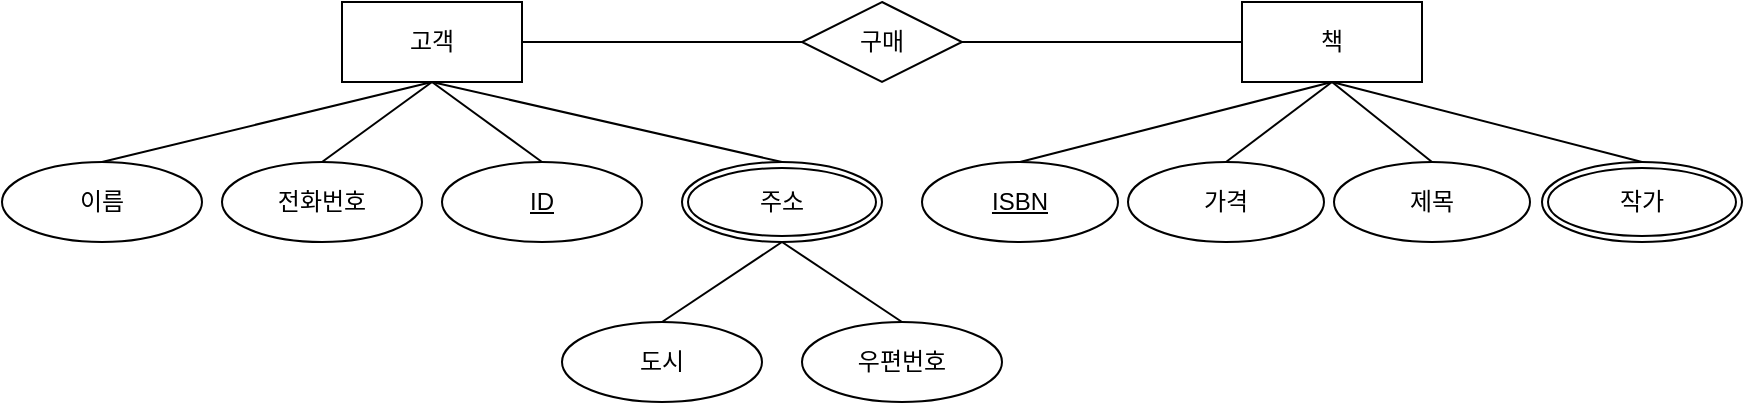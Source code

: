 <mxfile version="24.5.3" type="device" pages="6">
  <diagram id="R2lEEEUBdFMjLlhIrx00" name="Page-1">
    <mxGraphModel dx="1008" dy="1358" grid="1" gridSize="10" guides="1" tooltips="1" connect="1" arrows="1" fold="1" page="1" pageScale="1" pageWidth="850" pageHeight="1100" math="0" shadow="0" extFonts="Permanent Marker^https://fonts.googleapis.com/css?family=Permanent+Marker">
      <root>
        <mxCell id="0" />
        <mxCell id="1" parent="0" />
        <mxCell id="AX214H2P74IUucNv09A2-6" value="고객" style="rounded=0;whiteSpace=wrap;html=1;" vertex="1" parent="1">
          <mxGeometry x="190" y="260" width="90" height="40" as="geometry" />
        </mxCell>
        <mxCell id="AX214H2P74IUucNv09A2-7" value="" style="endArrow=none;html=1;rounded=0;entryX=0.5;entryY=1;entryDx=0;entryDy=0;exitX=0.5;exitY=0;exitDx=0;exitDy=0;" edge="1" parent="1" source="AX214H2P74IUucNv09A2-18" target="AX214H2P74IUucNv09A2-6">
          <mxGeometry width="50" height="50" relative="1" as="geometry">
            <mxPoint x="75" y="340" as="sourcePoint" />
            <mxPoint x="160" y="310" as="targetPoint" />
          </mxGeometry>
        </mxCell>
        <mxCell id="AX214H2P74IUucNv09A2-15" value="" style="endArrow=none;html=1;rounded=0;entryX=0.5;entryY=1;entryDx=0;entryDy=0;exitX=0.5;exitY=0;exitDx=0;exitDy=0;" edge="1" parent="1" source="AX214H2P74IUucNv09A2-19" target="AX214H2P74IUucNv09A2-6">
          <mxGeometry width="50" height="50" relative="1" as="geometry">
            <mxPoint x="150" y="340" as="sourcePoint" />
            <mxPoint x="310" y="300" as="targetPoint" />
          </mxGeometry>
        </mxCell>
        <mxCell id="AX214H2P74IUucNv09A2-16" value="" style="endArrow=none;html=1;rounded=0;entryX=0.5;entryY=1;entryDx=0;entryDy=0;exitX=0.5;exitY=0;exitDx=0;exitDy=0;" edge="1" parent="1" source="AX214H2P74IUucNv09A2-21" target="AX214H2P74IUucNv09A2-6">
          <mxGeometry width="50" height="50" relative="1" as="geometry">
            <mxPoint x="320" y="320" as="sourcePoint" />
            <mxPoint x="235" y="300" as="targetPoint" />
          </mxGeometry>
        </mxCell>
        <mxCell id="AX214H2P74IUucNv09A2-17" value="" style="endArrow=none;html=1;rounded=0;entryX=0.5;entryY=1;entryDx=0;entryDy=0;exitX=0.5;exitY=0;exitDx=0;exitDy=0;" edge="1" parent="1" source="AX214H2P74IUucNv09A2-45" target="AX214H2P74IUucNv09A2-6">
          <mxGeometry width="50" height="50" relative="1" as="geometry">
            <mxPoint x="410" y="340" as="sourcePoint" />
            <mxPoint x="235" y="300" as="targetPoint" />
          </mxGeometry>
        </mxCell>
        <mxCell id="AX214H2P74IUucNv09A2-18" value="이름" style="ellipse;whiteSpace=wrap;html=1;" vertex="1" parent="1">
          <mxGeometry x="20" y="340" width="100" height="40" as="geometry" />
        </mxCell>
        <mxCell id="AX214H2P74IUucNv09A2-19" value="전화번호" style="ellipse;whiteSpace=wrap;html=1;" vertex="1" parent="1">
          <mxGeometry x="130" y="340" width="100" height="40" as="geometry" />
        </mxCell>
        <mxCell id="AX214H2P74IUucNv09A2-21" value="&lt;u&gt;ID&lt;/u&gt;" style="ellipse;whiteSpace=wrap;html=1;" vertex="1" parent="1">
          <mxGeometry x="240" y="340" width="100" height="40" as="geometry" />
        </mxCell>
        <mxCell id="AX214H2P74IUucNv09A2-26" value="" style="endArrow=none;html=1;rounded=0;entryX=0.5;entryY=1;entryDx=0;entryDy=0;exitX=0.5;exitY=0;exitDx=0;exitDy=0;" edge="1" parent="1" source="AX214H2P74IUucNv09A2-27" target="AX214H2P74IUucNv09A2-45">
          <mxGeometry width="50" height="50" relative="1" as="geometry">
            <mxPoint x="320" y="440" as="sourcePoint" />
            <mxPoint x="410" y="390" as="targetPoint" />
          </mxGeometry>
        </mxCell>
        <mxCell id="AX214H2P74IUucNv09A2-27" value="도시" style="ellipse;whiteSpace=wrap;html=1;" vertex="1" parent="1">
          <mxGeometry x="300" y="420" width="100" height="40" as="geometry" />
        </mxCell>
        <mxCell id="AX214H2P74IUucNv09A2-28" value="우편번호" style="ellipse;whiteSpace=wrap;html=1;" vertex="1" parent="1">
          <mxGeometry x="420" y="420" width="100" height="40" as="geometry" />
        </mxCell>
        <mxCell id="AX214H2P74IUucNv09A2-29" value="" style="endArrow=none;html=1;rounded=0;entryX=0.5;entryY=1;entryDx=0;entryDy=0;exitX=0.5;exitY=0;exitDx=0;exitDy=0;" edge="1" parent="1" source="AX214H2P74IUucNv09A2-28" target="AX214H2P74IUucNv09A2-45">
          <mxGeometry width="50" height="50" relative="1" as="geometry">
            <mxPoint x="320" y="440" as="sourcePoint" />
            <mxPoint x="410" y="390" as="targetPoint" />
          </mxGeometry>
        </mxCell>
        <mxCell id="AX214H2P74IUucNv09A2-30" value="" style="endArrow=none;html=1;rounded=0;exitX=1;exitY=0.5;exitDx=0;exitDy=0;entryX=0;entryY=0.5;entryDx=0;entryDy=0;" edge="1" parent="1" source="AX214H2P74IUucNv09A2-6" target="AX214H2P74IUucNv09A2-32">
          <mxGeometry width="50" height="50" relative="1" as="geometry">
            <mxPoint x="293" y="290" as="sourcePoint" />
            <mxPoint x="440" y="280" as="targetPoint" />
          </mxGeometry>
        </mxCell>
        <mxCell id="AX214H2P74IUucNv09A2-31" value="책" style="rounded=0;whiteSpace=wrap;html=1;" vertex="1" parent="1">
          <mxGeometry x="640" y="260" width="90" height="40" as="geometry" />
        </mxCell>
        <mxCell id="AX214H2P74IUucNv09A2-32" value="구매" style="rhombus;whiteSpace=wrap;html=1;" vertex="1" parent="1">
          <mxGeometry x="420" y="260" width="80" height="40" as="geometry" />
        </mxCell>
        <mxCell id="AX214H2P74IUucNv09A2-33" value="" style="endArrow=none;html=1;rounded=0;exitX=1;exitY=0.5;exitDx=0;exitDy=0;entryX=0;entryY=0.5;entryDx=0;entryDy=0;" edge="1" parent="1" source="AX214H2P74IUucNv09A2-32" target="AX214H2P74IUucNv09A2-31">
          <mxGeometry width="50" height="50" relative="1" as="geometry">
            <mxPoint x="490" y="280" as="sourcePoint" />
            <mxPoint x="630" y="280" as="targetPoint" />
          </mxGeometry>
        </mxCell>
        <mxCell id="AX214H2P74IUucNv09A2-34" value="" style="endArrow=none;html=1;rounded=0;entryX=0.5;entryY=1;entryDx=0;entryDy=0;exitX=0.5;exitY=0;exitDx=0;exitDy=0;" edge="1" parent="1" source="AX214H2P74IUucNv09A2-36" target="AX214H2P74IUucNv09A2-31">
          <mxGeometry width="50" height="50" relative="1" as="geometry">
            <mxPoint x="600" y="350" as="sourcePoint" />
            <mxPoint x="650" y="340" as="targetPoint" />
          </mxGeometry>
        </mxCell>
        <mxCell id="AX214H2P74IUucNv09A2-36" value="&lt;u&gt;ISBN&lt;/u&gt;" style="ellipse;whiteSpace=wrap;html=1;" vertex="1" parent="1">
          <mxGeometry x="480" y="340" width="98" height="40" as="geometry" />
        </mxCell>
        <mxCell id="AX214H2P74IUucNv09A2-37" value="가격" style="ellipse;whiteSpace=wrap;html=1;" vertex="1" parent="1">
          <mxGeometry x="583" y="340" width="98" height="40" as="geometry" />
        </mxCell>
        <mxCell id="AX214H2P74IUucNv09A2-38" value="제목" style="ellipse;whiteSpace=wrap;html=1;" vertex="1" parent="1">
          <mxGeometry x="686" y="340" width="98" height="40" as="geometry" />
        </mxCell>
        <mxCell id="AX214H2P74IUucNv09A2-41" value="" style="endArrow=none;html=1;rounded=0;entryX=0.5;entryY=1;entryDx=0;entryDy=0;exitX=0.5;exitY=0;exitDx=0;exitDy=0;" edge="1" parent="1" source="AX214H2P74IUucNv09A2-37" target="AX214H2P74IUucNv09A2-31">
          <mxGeometry width="50" height="50" relative="1" as="geometry">
            <mxPoint x="600" y="350" as="sourcePoint" />
            <mxPoint x="650" y="340" as="targetPoint" />
          </mxGeometry>
        </mxCell>
        <mxCell id="AX214H2P74IUucNv09A2-42" value="" style="endArrow=none;html=1;rounded=0;entryX=0.5;entryY=1;entryDx=0;entryDy=0;exitX=0.5;exitY=0;exitDx=0;exitDy=0;" edge="1" parent="1" source="AX214H2P74IUucNv09A2-38" target="AX214H2P74IUucNv09A2-31">
          <mxGeometry width="50" height="50" relative="1" as="geometry">
            <mxPoint x="600" y="350" as="sourcePoint" />
            <mxPoint x="650" y="340" as="targetPoint" />
          </mxGeometry>
        </mxCell>
        <mxCell id="AX214H2P74IUucNv09A2-43" value="" style="endArrow=none;html=1;rounded=0;entryX=0.5;entryY=1;entryDx=0;entryDy=0;exitX=0.5;exitY=0;exitDx=0;exitDy=0;" edge="1" parent="1" source="AX214H2P74IUucNv09A2-44" target="AX214H2P74IUucNv09A2-31">
          <mxGeometry width="50" height="50" relative="1" as="geometry">
            <mxPoint x="839.0" y="340" as="sourcePoint" />
            <mxPoint x="650" y="340" as="targetPoint" />
          </mxGeometry>
        </mxCell>
        <mxCell id="AX214H2P74IUucNv09A2-44" value="작가" style="ellipse;shape=doubleEllipse;margin=3;whiteSpace=wrap;html=1;align=center;" vertex="1" parent="1">
          <mxGeometry x="790" y="340" width="100" height="40" as="geometry" />
        </mxCell>
        <mxCell id="AX214H2P74IUucNv09A2-45" value="주소" style="ellipse;shape=doubleEllipse;margin=3;whiteSpace=wrap;html=1;align=center;" vertex="1" parent="1">
          <mxGeometry x="360" y="340" width="100" height="40" as="geometry" />
        </mxCell>
      </root>
    </mxGraphModel>
  </diagram>
  <diagram id="hRiI1obyMEa8CtnkitQf" name="페이지-2">
    <mxGraphModel dx="605" dy="815" grid="1" gridSize="10" guides="1" tooltips="1" connect="1" arrows="1" fold="1" page="1" pageScale="1" pageWidth="827" pageHeight="1169" math="0" shadow="0">
      <root>
        <mxCell id="0" />
        <mxCell id="1" parent="0" />
        <mxCell id="kn1FLW2TGEaJtj28Rhcn-1" value="상어" style="rounded=0;whiteSpace=wrap;html=1;" vertex="1" parent="1">
          <mxGeometry x="60" y="180" width="120" height="60" as="geometry" />
        </mxCell>
        <mxCell id="kn1FLW2TGEaJtj28Rhcn-2" value="" style="endArrow=none;html=1;rounded=0;exitX=1;exitY=0.5;exitDx=0;exitDy=0;" edge="1" parent="1" source="kn1FLW2TGEaJtj28Rhcn-1" target="kn1FLW2TGEaJtj28Rhcn-3">
          <mxGeometry width="50" height="50" relative="1" as="geometry">
            <mxPoint x="290" y="440" as="sourcePoint" />
            <mxPoint x="240" y="210" as="targetPoint" />
          </mxGeometry>
        </mxCell>
        <mxCell id="kn1FLW2TGEaJtj28Rhcn-6" value="1" style="edgeLabel;html=1;align=center;verticalAlign=middle;resizable=0;points=[];" vertex="1" connectable="0" parent="kn1FLW2TGEaJtj28Rhcn-2">
          <mxGeometry x="0.057" relative="1" as="geometry">
            <mxPoint y="-10" as="offset" />
          </mxGeometry>
        </mxCell>
        <mxCell id="kn1FLW2TGEaJtj28Rhcn-7" value="1" style="edgeLabel;html=1;align=center;verticalAlign=middle;resizable=0;points=[];" vertex="1" connectable="0" parent="kn1FLW2TGEaJtj28Rhcn-2">
          <mxGeometry x="0.057" relative="1" as="geometry">
            <mxPoint x="193" y="-10" as="offset" />
          </mxGeometry>
        </mxCell>
        <mxCell id="kn1FLW2TGEaJtj28Rhcn-3" value="숨쉰다" style="rhombus;whiteSpace=wrap;html=1;" vertex="1" parent="1">
          <mxGeometry x="250" y="190" width="120" height="40" as="geometry" />
        </mxCell>
        <mxCell id="kn1FLW2TGEaJtj28Rhcn-4" value="아가미" style="rounded=0;whiteSpace=wrap;html=1;" vertex="1" parent="1">
          <mxGeometry x="460" y="180" width="120" height="60" as="geometry" />
        </mxCell>
        <mxCell id="kn1FLW2TGEaJtj28Rhcn-5" value="" style="endArrow=none;html=1;rounded=0;exitX=1;exitY=0.5;exitDx=0;exitDy=0;entryX=0;entryY=0.5;entryDx=0;entryDy=0;" edge="1" parent="1" source="kn1FLW2TGEaJtj28Rhcn-3" target="kn1FLW2TGEaJtj28Rhcn-4">
          <mxGeometry width="50" height="50" relative="1" as="geometry">
            <mxPoint x="370" y="210" as="sourcePoint" />
            <mxPoint x="440" y="210" as="targetPoint" />
          </mxGeometry>
        </mxCell>
        <mxCell id="kn1FLW2TGEaJtj28Rhcn-8" value="소속사" style="rounded=0;whiteSpace=wrap;html=1;" vertex="1" parent="1">
          <mxGeometry x="60" y="260" width="120" height="60" as="geometry" />
        </mxCell>
        <mxCell id="kn1FLW2TGEaJtj28Rhcn-9" value="" style="endArrow=none;html=1;rounded=0;exitX=1;exitY=0.5;exitDx=0;exitDy=0;" edge="1" source="kn1FLW2TGEaJtj28Rhcn-8" target="kn1FLW2TGEaJtj28Rhcn-12" parent="1">
          <mxGeometry width="50" height="50" relative="1" as="geometry">
            <mxPoint x="290" y="520" as="sourcePoint" />
            <mxPoint x="240" y="290" as="targetPoint" />
          </mxGeometry>
        </mxCell>
        <mxCell id="kn1FLW2TGEaJtj28Rhcn-10" value="1" style="edgeLabel;html=1;align=center;verticalAlign=middle;resizable=0;points=[];" vertex="1" connectable="0" parent="kn1FLW2TGEaJtj28Rhcn-9">
          <mxGeometry x="0.057" relative="1" as="geometry">
            <mxPoint y="-10" as="offset" />
          </mxGeometry>
        </mxCell>
        <mxCell id="kn1FLW2TGEaJtj28Rhcn-11" value="N" style="edgeLabel;html=1;align=center;verticalAlign=middle;resizable=0;points=[];" vertex="1" connectable="0" parent="kn1FLW2TGEaJtj28Rhcn-9">
          <mxGeometry x="0.057" relative="1" as="geometry">
            <mxPoint x="193" y="-10" as="offset" />
          </mxGeometry>
        </mxCell>
        <mxCell id="kn1FLW2TGEaJtj28Rhcn-12" value="가진다" style="rhombus;whiteSpace=wrap;html=1;" vertex="1" parent="1">
          <mxGeometry x="250" y="270" width="120" height="40" as="geometry" />
        </mxCell>
        <mxCell id="kn1FLW2TGEaJtj28Rhcn-13" value="아이돌" style="rounded=0;whiteSpace=wrap;html=1;" vertex="1" parent="1">
          <mxGeometry x="460" y="260" width="120" height="60" as="geometry" />
        </mxCell>
        <mxCell id="kn1FLW2TGEaJtj28Rhcn-14" value="" style="endArrow=none;html=1;rounded=0;exitX=1;exitY=0.5;exitDx=0;exitDy=0;entryX=0;entryY=0.5;entryDx=0;entryDy=0;" edge="1" source="kn1FLW2TGEaJtj28Rhcn-12" target="kn1FLW2TGEaJtj28Rhcn-13" parent="1">
          <mxGeometry width="50" height="50" relative="1" as="geometry">
            <mxPoint x="370" y="290" as="sourcePoint" />
            <mxPoint x="440" y="290" as="targetPoint" />
          </mxGeometry>
        </mxCell>
        <mxCell id="kn1FLW2TGEaJtj28Rhcn-15" value="팬" style="rounded=0;whiteSpace=wrap;html=1;" vertex="1" parent="1">
          <mxGeometry x="60" y="340" width="120" height="60" as="geometry" />
        </mxCell>
        <mxCell id="kn1FLW2TGEaJtj28Rhcn-16" value="" style="endArrow=none;html=1;rounded=0;exitX=1;exitY=0.5;exitDx=0;exitDy=0;" edge="1" source="kn1FLW2TGEaJtj28Rhcn-15" target="kn1FLW2TGEaJtj28Rhcn-19" parent="1">
          <mxGeometry width="50" height="50" relative="1" as="geometry">
            <mxPoint x="290" y="600" as="sourcePoint" />
            <mxPoint x="240" y="370" as="targetPoint" />
          </mxGeometry>
        </mxCell>
        <mxCell id="kn1FLW2TGEaJtj28Rhcn-17" value="N" style="edgeLabel;html=1;align=center;verticalAlign=middle;resizable=0;points=[];" vertex="1" connectable="0" parent="kn1FLW2TGEaJtj28Rhcn-16">
          <mxGeometry x="0.057" relative="1" as="geometry">
            <mxPoint y="-10" as="offset" />
          </mxGeometry>
        </mxCell>
        <mxCell id="kn1FLW2TGEaJtj28Rhcn-18" value="M" style="edgeLabel;html=1;align=center;verticalAlign=middle;resizable=0;points=[];" vertex="1" connectable="0" parent="kn1FLW2TGEaJtj28Rhcn-16">
          <mxGeometry x="0.057" relative="1" as="geometry">
            <mxPoint x="193" y="-10" as="offset" />
          </mxGeometry>
        </mxCell>
        <mxCell id="kn1FLW2TGEaJtj28Rhcn-19" value="좋아한다" style="rhombus;whiteSpace=wrap;html=1;" vertex="1" parent="1">
          <mxGeometry x="250" y="350" width="120" height="40" as="geometry" />
        </mxCell>
        <mxCell id="kn1FLW2TGEaJtj28Rhcn-20" value="농구팀" style="rounded=0;whiteSpace=wrap;html=1;" vertex="1" parent="1">
          <mxGeometry x="460" y="340" width="120" height="60" as="geometry" />
        </mxCell>
        <mxCell id="kn1FLW2TGEaJtj28Rhcn-21" value="" style="endArrow=none;html=1;rounded=0;exitX=1;exitY=0.5;exitDx=0;exitDy=0;entryX=0;entryY=0.5;entryDx=0;entryDy=0;" edge="1" source="kn1FLW2TGEaJtj28Rhcn-19" target="kn1FLW2TGEaJtj28Rhcn-20" parent="1">
          <mxGeometry width="50" height="50" relative="1" as="geometry">
            <mxPoint x="370" y="370" as="sourcePoint" />
            <mxPoint x="440" y="370" as="targetPoint" />
          </mxGeometry>
        </mxCell>
      </root>
    </mxGraphModel>
  </diagram>
  <diagram id="aCwidOGIISUl_wLijA2Y" name="페이지-3">
    <mxGraphModel dx="1100" dy="1482" grid="1" gridSize="10" guides="1" tooltips="1" connect="1" arrows="1" fold="1" page="1" pageScale="1" pageWidth="827" pageHeight="1169" math="0" shadow="0">
      <root>
        <mxCell id="0" />
        <mxCell id="1" parent="0" />
        <mxCell id="g8rviavqhARmDf8voC86-1" value="학원" style="rounded=0;whiteSpace=wrap;html=1;" vertex="1" parent="1">
          <mxGeometry x="610" y="230" width="120" height="60" as="geometry" />
        </mxCell>
        <mxCell id="g8rviavqhARmDf8voC86-2" value="선생님" style="rounded=0;whiteSpace=wrap;html=1;" vertex="1" parent="1">
          <mxGeometry x="170" y="230" width="120" height="60" as="geometry" />
        </mxCell>
        <mxCell id="g8rviavqhARmDf8voC86-3" value="속한다" style="rhombus;whiteSpace=wrap;html=1;" vertex="1" parent="1">
          <mxGeometry x="380" y="230" width="140" height="60" as="geometry" />
        </mxCell>
        <mxCell id="g8rviavqhARmDf8voC86-6" value="&lt;u&gt;식별자&lt;/u&gt;" style="ellipse;whiteSpace=wrap;html=1;align=center;" vertex="1" parent="1">
          <mxGeometry x="470" y="340" width="100" height="40" as="geometry" />
        </mxCell>
        <mxCell id="g8rviavqhARmDf8voC86-7" value="" style="endArrow=none;html=1;rounded=0;exitX=0.5;exitY=0;exitDx=0;exitDy=0;" edge="1" parent="1" source="g8rviavqhARmDf8voC86-6">
          <mxGeometry width="50" height="50" relative="1" as="geometry">
            <mxPoint x="740" y="350" as="sourcePoint" />
            <mxPoint x="670" y="290" as="targetPoint" />
          </mxGeometry>
        </mxCell>
        <mxCell id="g8rviavqhARmDf8voC86-8" value="이름" style="ellipse;whiteSpace=wrap;html=1;align=center;" vertex="1" parent="1">
          <mxGeometry x="580" y="340" width="100" height="40" as="geometry" />
        </mxCell>
        <mxCell id="g8rviavqhARmDf8voC86-10" value="연락처" style="ellipse;whiteSpace=wrap;html=1;align=center;" vertex="1" parent="1">
          <mxGeometry x="800" y="340" width="100" height="40" as="geometry" />
        </mxCell>
        <mxCell id="g8rviavqhARmDf8voC86-11" value="" style="endArrow=none;html=1;rounded=0;entryX=0.5;entryY=1;entryDx=0;entryDy=0;exitX=0.5;exitY=0;exitDx=0;exitDy=0;" edge="1" parent="1" source="g8rviavqhARmDf8voC86-8">
          <mxGeometry width="50" height="50" relative="1" as="geometry">
            <mxPoint x="740" y="350" as="sourcePoint" />
            <mxPoint x="670" y="290" as="targetPoint" />
          </mxGeometry>
        </mxCell>
        <mxCell id="g8rviavqhARmDf8voC86-12" value="" style="endArrow=none;html=1;rounded=0;entryX=0.5;entryY=1;entryDx=0;entryDy=0;exitX=0.5;exitY=0;exitDx=0;exitDy=0;" edge="1" parent="1">
          <mxGeometry width="50" height="50" relative="1" as="geometry">
            <mxPoint x="740" y="340" as="sourcePoint" />
            <mxPoint x="670" y="290" as="targetPoint" />
          </mxGeometry>
        </mxCell>
        <mxCell id="g8rviavqhARmDf8voC86-13" value="" style="endArrow=none;html=1;rounded=0;exitX=0.5;exitY=0;exitDx=0;exitDy=0;" edge="1" parent="1" source="g8rviavqhARmDf8voC86-10">
          <mxGeometry width="50" height="50" relative="1" as="geometry">
            <mxPoint x="740" y="350" as="sourcePoint" />
            <mxPoint x="670" y="290" as="targetPoint" />
          </mxGeometry>
        </mxCell>
        <mxCell id="g8rviavqhARmDf8voC86-14" value="주소" style="ellipse;shape=doubleEllipse;margin=3;whiteSpace=wrap;html=1;align=center;" vertex="1" parent="1">
          <mxGeometry x="690" y="340" width="100" height="40" as="geometry" />
        </mxCell>
        <mxCell id="g8rviavqhARmDf8voC86-16" value="" style="endArrow=none;html=1;rounded=0;entryX=0.5;entryY=1;entryDx=0;entryDy=0;exitX=0.5;exitY=0;exitDx=0;exitDy=0;" edge="1" parent="1" source="g8rviavqhARmDf8voC86-17" target="g8rviavqhARmDf8voC86-14">
          <mxGeometry width="50" height="50" relative="1" as="geometry">
            <mxPoint x="690" y="430" as="sourcePoint" />
            <mxPoint x="720" y="410" as="targetPoint" />
          </mxGeometry>
        </mxCell>
        <mxCell id="g8rviavqhARmDf8voC86-17" value="도시" style="ellipse;whiteSpace=wrap;html=1;align=center;" vertex="1" parent="1">
          <mxGeometry x="640" y="430" width="100" height="40" as="geometry" />
        </mxCell>
        <mxCell id="g8rviavqhARmDf8voC86-18" value="우편번호" style="ellipse;whiteSpace=wrap;html=1;align=center;" vertex="1" parent="1">
          <mxGeometry x="750" y="430" width="100" height="40" as="geometry" />
        </mxCell>
        <mxCell id="g8rviavqhARmDf8voC86-19" value="" style="endArrow=none;html=1;rounded=0;entryX=0.5;entryY=1;entryDx=0;entryDy=0;exitX=0.5;exitY=0;exitDx=0;exitDy=0;" edge="1" parent="1" source="g8rviavqhARmDf8voC86-18" target="g8rviavqhARmDf8voC86-14">
          <mxGeometry width="50" height="50" relative="1" as="geometry">
            <mxPoint x="690" y="430" as="sourcePoint" />
            <mxPoint x="720" y="410" as="targetPoint" />
          </mxGeometry>
        </mxCell>
        <mxCell id="g8rviavqhARmDf8voC86-23" value="&lt;u&gt;식별자&lt;/u&gt;" style="ellipse;whiteSpace=wrap;html=1;align=center;" vertex="1" parent="1">
          <mxGeometry x="20" y="340" width="100" height="40" as="geometry" />
        </mxCell>
        <mxCell id="g8rviavqhARmDf8voC86-24" value="" style="endArrow=none;html=1;rounded=0;exitX=0.5;exitY=0;exitDx=0;exitDy=0;" edge="1" source="g8rviavqhARmDf8voC86-23" parent="1">
          <mxGeometry width="50" height="50" relative="1" as="geometry">
            <mxPoint x="290" y="350" as="sourcePoint" />
            <mxPoint x="220" y="290" as="targetPoint" />
          </mxGeometry>
        </mxCell>
        <mxCell id="g8rviavqhARmDf8voC86-25" value="이름" style="ellipse;whiteSpace=wrap;html=1;align=center;" vertex="1" parent="1">
          <mxGeometry x="130" y="340" width="100" height="40" as="geometry" />
        </mxCell>
        <mxCell id="g8rviavqhARmDf8voC86-26" value="전화번호" style="ellipse;whiteSpace=wrap;html=1;align=center;" vertex="1" parent="1">
          <mxGeometry x="240" y="340" width="100" height="40" as="geometry" />
        </mxCell>
        <mxCell id="g8rviavqhARmDf8voC86-27" value="" style="endArrow=none;html=1;rounded=0;entryX=0.5;entryY=1;entryDx=0;entryDy=0;exitX=0.5;exitY=0;exitDx=0;exitDy=0;" edge="1" source="g8rviavqhARmDf8voC86-25" parent="1">
          <mxGeometry width="50" height="50" relative="1" as="geometry">
            <mxPoint x="290" y="350" as="sourcePoint" />
            <mxPoint x="220" y="290" as="targetPoint" />
          </mxGeometry>
        </mxCell>
        <mxCell id="g8rviavqhARmDf8voC86-28" value="" style="endArrow=none;html=1;rounded=0;entryX=0.5;entryY=1;entryDx=0;entryDy=0;exitX=0.5;exitY=0;exitDx=0;exitDy=0;" edge="1" parent="1" source="g8rviavqhARmDf8voC86-30">
          <mxGeometry width="50" height="50" relative="1" as="geometry">
            <mxPoint x="360" y="330" as="sourcePoint" />
            <mxPoint x="220" y="290" as="targetPoint" />
          </mxGeometry>
        </mxCell>
        <mxCell id="g8rviavqhARmDf8voC86-29" value="" style="endArrow=none;html=1;rounded=0;exitX=0.5;exitY=0;exitDx=0;exitDy=0;" edge="1" source="g8rviavqhARmDf8voC86-26" parent="1">
          <mxGeometry width="50" height="50" relative="1" as="geometry">
            <mxPoint x="290" y="350" as="sourcePoint" />
            <mxPoint x="220" y="290" as="targetPoint" />
          </mxGeometry>
        </mxCell>
        <mxCell id="g8rviavqhARmDf8voC86-30" value="전공" style="ellipse;shape=doubleEllipse;margin=3;whiteSpace=wrap;html=1;align=center;" vertex="1" parent="1">
          <mxGeometry x="350" y="340" width="100" height="40" as="geometry" />
        </mxCell>
        <mxCell id="g8rviavqhARmDf8voC86-31" value="" style="shape=link;html=1;rounded=0;exitX=1;exitY=0.5;exitDx=0;exitDy=0;entryX=0;entryY=0.5;entryDx=0;entryDy=0;" edge="1" parent="1" source="g8rviavqhARmDf8voC86-2" target="g8rviavqhARmDf8voC86-3">
          <mxGeometry relative="1" as="geometry">
            <mxPoint x="290" y="160" as="sourcePoint" />
            <mxPoint x="450" y="160" as="targetPoint" />
          </mxGeometry>
        </mxCell>
        <mxCell id="g8rviavqhARmDf8voC86-33" value="" style="endArrow=none;html=1;rounded=0;exitX=1;exitY=0.5;exitDx=0;exitDy=0;entryX=0;entryY=0.5;entryDx=0;entryDy=0;" edge="1" parent="1" source="g8rviavqhARmDf8voC86-3" target="g8rviavqhARmDf8voC86-1">
          <mxGeometry relative="1" as="geometry">
            <mxPoint x="430" y="420" as="sourcePoint" />
            <mxPoint x="590" y="420" as="targetPoint" />
          </mxGeometry>
        </mxCell>
        <mxCell id="g8rviavqhARmDf8voC86-35" value="(0, n)" style="edgeLabel;html=1;align=center;verticalAlign=middle;resizable=0;points=[];" vertex="1" connectable="0" parent="g8rviavqhARmDf8voC86-33">
          <mxGeometry x="0.163" y="4" relative="1" as="geometry">
            <mxPoint x="-236" y="-9" as="offset" />
          </mxGeometry>
        </mxCell>
        <mxCell id="g8rviavqhARmDf8voC86-36" value="1" style="edgeLabel;html=1;align=center;verticalAlign=middle;resizable=0;points=[];" vertex="1" connectable="0" parent="g8rviavqhARmDf8voC86-33">
          <mxGeometry x="-0.104" relative="1" as="geometry">
            <mxPoint y="-10" as="offset" />
          </mxGeometry>
        </mxCell>
      </root>
    </mxGraphModel>
  </diagram>
  <diagram id="UggwCobEn7Ura4O_RFSh" name="페이지-4">
    <mxGraphModel dx="1008" dy="1358" grid="1" gridSize="10" guides="1" tooltips="1" connect="1" arrows="1" fold="1" page="1" pageScale="1" pageWidth="827" pageHeight="1169" math="0" shadow="0">
      <root>
        <mxCell id="0" />
        <mxCell id="1" parent="0" />
        <mxCell id="NxZ7KlSD6-dukK4iP-AW-1" value="농구팀" style="rounded=0;whiteSpace=wrap;html=1;" vertex="1" parent="1">
          <mxGeometry x="444" y="10" width="120" height="60" as="geometry" />
        </mxCell>
        <mxCell id="NxZ7KlSD6-dukK4iP-AW-10" value="스폰서" style="rounded=0;whiteSpace=wrap;html=1;" vertex="1" parent="1">
          <mxGeometry x="314" y="250" width="120" height="60" as="geometry" />
        </mxCell>
        <mxCell id="NxZ7KlSD6-dukK4iP-AW-14" value="" style="endArrow=none;html=1;rounded=0;entryX=0.5;entryY=1;entryDx=0;entryDy=0;" edge="1" parent="1" target="NxZ7KlSD6-dukK4iP-AW-1">
          <mxGeometry width="50" height="50" relative="1" as="geometry">
            <mxPoint x="504" y="100" as="sourcePoint" />
            <mxPoint x="504" y="400" as="targetPoint" />
          </mxGeometry>
        </mxCell>
        <mxCell id="NxZ7KlSD6-dukK4iP-AW-15" value="" style="endArrow=none;html=1;rounded=0;" edge="1" parent="1">
          <mxGeometry width="50" height="50" relative="1" as="geometry">
            <mxPoint x="240" y="100" as="sourcePoint" />
            <mxPoint x="764" y="100" as="targetPoint" />
            <Array as="points">
              <mxPoint x="500" y="100" />
            </Array>
          </mxGeometry>
        </mxCell>
        <mxCell id="NxZ7KlSD6-dukK4iP-AW-16" value="" style="endArrow=none;html=1;rounded=0;entryX=0.5;entryY=0;entryDx=0;entryDy=0;exitX=0.5;exitY=1;exitDx=0;exitDy=0;" edge="1" parent="1">
          <mxGeometry width="50" height="50" relative="1" as="geometry">
            <mxPoint x="240" y="200" as="sourcePoint" />
            <mxPoint x="240" y="250.0" as="targetPoint" />
          </mxGeometry>
        </mxCell>
        <mxCell id="NxZ7KlSD6-dukK4iP-AW-52" value="1" style="edgeLabel;html=1;align=center;verticalAlign=middle;resizable=0;points=[];" vertex="1" connectable="0" parent="NxZ7KlSD6-dukK4iP-AW-16">
          <mxGeometry x="-0.176" y="4" relative="1" as="geometry">
            <mxPoint x="-16" y="-11" as="offset" />
          </mxGeometry>
        </mxCell>
        <mxCell id="NxZ7KlSD6-dukK4iP-AW-53" value="N" style="edgeLabel;html=1;align=center;verticalAlign=middle;resizable=0;points=[];" vertex="1" connectable="0" parent="NxZ7KlSD6-dukK4iP-AW-16">
          <mxGeometry x="-0.176" y="4" relative="1" as="geometry">
            <mxPoint x="-15" y="-110" as="offset" />
          </mxGeometry>
        </mxCell>
        <mxCell id="NxZ7KlSD6-dukK4iP-AW-54" value="N" style="edgeLabel;html=1;align=center;verticalAlign=middle;resizable=0;points=[];" vertex="1" connectable="0" parent="NxZ7KlSD6-dukK4iP-AW-16">
          <mxGeometry x="-0.176" y="4" relative="1" as="geometry">
            <mxPoint x="120" y="-11" as="offset" />
          </mxGeometry>
        </mxCell>
        <mxCell id="NxZ7KlSD6-dukK4iP-AW-55" value="M" style="edgeLabel;html=1;align=center;verticalAlign=middle;resizable=0;points=[];" vertex="1" connectable="0" parent="NxZ7KlSD6-dukK4iP-AW-16">
          <mxGeometry x="-0.176" y="4" relative="1" as="geometry">
            <mxPoint x="121" y="-110" as="offset" />
          </mxGeometry>
        </mxCell>
        <mxCell id="NxZ7KlSD6-dukK4iP-AW-56" value="1" style="edgeLabel;html=1;align=center;verticalAlign=middle;resizable=0;points=[];" vertex="1" connectable="0" parent="NxZ7KlSD6-dukK4iP-AW-16">
          <mxGeometry x="-0.176" y="4" relative="1" as="geometry">
            <mxPoint x="250" y="-11" as="offset" />
          </mxGeometry>
        </mxCell>
        <mxCell id="NxZ7KlSD6-dukK4iP-AW-57" value="N" style="edgeLabel;html=1;align=center;verticalAlign=middle;resizable=0;points=[];" vertex="1" connectable="0" parent="NxZ7KlSD6-dukK4iP-AW-16">
          <mxGeometry x="-0.176" y="4" relative="1" as="geometry">
            <mxPoint x="251" y="-110" as="offset" />
          </mxGeometry>
        </mxCell>
        <mxCell id="NxZ7KlSD6-dukK4iP-AW-58" value="1" style="edgeLabel;html=1;align=center;verticalAlign=middle;resizable=0;points=[];" vertex="1" connectable="0" parent="NxZ7KlSD6-dukK4iP-AW-16">
          <mxGeometry x="-0.176" y="4" relative="1" as="geometry">
            <mxPoint x="380" y="-11" as="offset" />
          </mxGeometry>
        </mxCell>
        <mxCell id="NxZ7KlSD6-dukK4iP-AW-59" value="N" style="edgeLabel;html=1;align=center;verticalAlign=middle;resizable=0;points=[];" vertex="1" connectable="0" parent="NxZ7KlSD6-dukK4iP-AW-16">
          <mxGeometry x="-0.176" y="4" relative="1" as="geometry">
            <mxPoint x="381" y="-110" as="offset" />
          </mxGeometry>
        </mxCell>
        <mxCell id="NxZ7KlSD6-dukK4iP-AW-60" value="N" style="edgeLabel;html=1;align=center;verticalAlign=middle;resizable=0;points=[];" vertex="1" connectable="0" parent="NxZ7KlSD6-dukK4iP-AW-16">
          <mxGeometry x="-0.176" y="4" relative="1" as="geometry">
            <mxPoint x="510" y="-11" as="offset" />
          </mxGeometry>
        </mxCell>
        <mxCell id="NxZ7KlSD6-dukK4iP-AW-61" value="1" style="edgeLabel;html=1;align=center;verticalAlign=middle;resizable=0;points=[];" vertex="1" connectable="0" parent="NxZ7KlSD6-dukK4iP-AW-16">
          <mxGeometry x="-0.176" y="4" relative="1" as="geometry">
            <mxPoint x="511" y="-110" as="offset" />
          </mxGeometry>
        </mxCell>
        <mxCell id="NxZ7KlSD6-dukK4iP-AW-20" value="" style="endArrow=none;html=1;rounded=0;entryX=0.5;entryY=0;entryDx=0;entryDy=0;" edge="1" parent="1">
          <mxGeometry width="50" height="50" relative="1" as="geometry">
            <mxPoint x="240" y="100" as="sourcePoint" />
            <mxPoint x="240" y="140" as="targetPoint" />
          </mxGeometry>
        </mxCell>
        <mxCell id="NxZ7KlSD6-dukK4iP-AW-21" value="후원하다" style="shape=rhombus;perimeter=rhombusPerimeter;whiteSpace=wrap;html=1;align=center;" vertex="1" parent="1">
          <mxGeometry x="314" y="140" width="120" height="60" as="geometry" />
        </mxCell>
        <mxCell id="NxZ7KlSD6-dukK4iP-AW-22" value="" style="endArrow=none;html=1;rounded=0;exitX=0.5;exitY=1;exitDx=0;exitDy=0;" edge="1" parent="1">
          <mxGeometry width="50" height="50" relative="1" as="geometry">
            <mxPoint x="374" y="100" as="sourcePoint" />
            <mxPoint x="374" y="140" as="targetPoint" />
          </mxGeometry>
        </mxCell>
        <mxCell id="NxZ7KlSD6-dukK4iP-AW-23" value="" style="endArrow=none;html=1;rounded=0;entryX=0.5;entryY=0;entryDx=0;entryDy=0;exitX=0.5;exitY=1;exitDx=0;exitDy=0;" edge="1" parent="1">
          <mxGeometry width="50" height="50" relative="1" as="geometry">
            <mxPoint x="374" y="200" as="sourcePoint" />
            <mxPoint x="374" y="250" as="targetPoint" />
          </mxGeometry>
        </mxCell>
        <mxCell id="NxZ7KlSD6-dukK4iP-AW-26" value="" style="endArrow=none;html=1;rounded=0;exitX=0.5;exitY=1;exitDx=0;exitDy=0;" edge="1" parent="1">
          <mxGeometry width="50" height="50" relative="1" as="geometry">
            <mxPoint x="504" y="100" as="sourcePoint" />
            <mxPoint x="504" y="140" as="targetPoint" />
          </mxGeometry>
        </mxCell>
        <mxCell id="NxZ7KlSD6-dukK4iP-AW-36" value="연고지" style="rounded=0;whiteSpace=wrap;html=1;" vertex="1" parent="1">
          <mxGeometry x="574" y="250" width="120" height="60" as="geometry" />
        </mxCell>
        <mxCell id="NxZ7KlSD6-dukK4iP-AW-38" value="위치하다" style="shape=rhombus;perimeter=rhombusPerimeter;whiteSpace=wrap;html=1;align=center;" vertex="1" parent="1">
          <mxGeometry x="574" y="140" width="120" height="60" as="geometry" />
        </mxCell>
        <mxCell id="NxZ7KlSD6-dukK4iP-AW-39" value="" style="endArrow=none;html=1;rounded=0;exitX=0.5;exitY=1;exitDx=0;exitDy=0;" edge="1" parent="1">
          <mxGeometry width="50" height="50" relative="1" as="geometry">
            <mxPoint x="634" y="100" as="sourcePoint" />
            <mxPoint x="634" y="140" as="targetPoint" />
          </mxGeometry>
        </mxCell>
        <mxCell id="NxZ7KlSD6-dukK4iP-AW-41" value="" style="endArrow=none;html=1;rounded=0;entryX=0.5;entryY=0;entryDx=0;entryDy=0;exitX=0.5;exitY=1;exitDx=0;exitDy=0;" edge="1" source="NxZ7KlSD6-dukK4iP-AW-38" parent="1" target="NxZ7KlSD6-dukK4iP-AW-36">
          <mxGeometry width="50" height="50" relative="1" as="geometry">
            <mxPoint x="640" y="200" as="sourcePoint" />
            <mxPoint x="640" y="250" as="targetPoint" />
          </mxGeometry>
        </mxCell>
        <mxCell id="NxZ7KlSD6-dukK4iP-AW-43" value="" style="endArrow=none;html=1;rounded=0;exitX=0.5;exitY=1;exitDx=0;exitDy=0;" edge="1" parent="1">
          <mxGeometry width="50" height="50" relative="1" as="geometry">
            <mxPoint x="764" y="100" as="sourcePoint" />
            <mxPoint x="764" y="140" as="targetPoint" />
          </mxGeometry>
        </mxCell>
        <mxCell id="NxZ7KlSD6-dukK4iP-AW-44" value="팬덤" style="shape=ext;margin=3;double=1;whiteSpace=wrap;html=1;align=center;" vertex="1" parent="1">
          <mxGeometry x="705" y="250" width="121" height="60" as="geometry" />
        </mxCell>
        <mxCell id="NxZ7KlSD6-dukK4iP-AW-45" value="선수단" style="shape=ext;margin=3;double=1;whiteSpace=wrap;html=1;align=center;" vertex="1" parent="1">
          <mxGeometry x="444" y="250" width="121" height="60" as="geometry" />
        </mxCell>
        <mxCell id="NxZ7KlSD6-dukK4iP-AW-48" value="구단주" style="shape=ext;margin=3;double=1;whiteSpace=wrap;html=1;align=center;" vertex="1" parent="1">
          <mxGeometry x="180" y="250" width="121" height="60" as="geometry" />
        </mxCell>
        <mxCell id="NxZ7KlSD6-dukK4iP-AW-49" value="소유하다" style="shape=rhombus;double=1;perimeter=rhombusPerimeter;whiteSpace=wrap;html=1;align=center;" vertex="1" parent="1">
          <mxGeometry x="180.5" y="140" width="120" height="60" as="geometry" />
        </mxCell>
        <mxCell id="NxZ7KlSD6-dukK4iP-AW-50" value="속하다" style="shape=rhombus;double=1;perimeter=rhombusPerimeter;whiteSpace=wrap;html=1;align=center;" vertex="1" parent="1">
          <mxGeometry x="444" y="140" width="120" height="60" as="geometry" />
        </mxCell>
        <mxCell id="NxZ7KlSD6-dukK4iP-AW-51" value="좋아하다" style="shape=rhombus;double=1;perimeter=rhombusPerimeter;whiteSpace=wrap;html=1;align=center;" vertex="1" parent="1">
          <mxGeometry x="704" y="140" width="120" height="60" as="geometry" />
        </mxCell>
        <mxCell id="NxZ7KlSD6-dukK4iP-AW-64" value="" style="shape=link;html=1;rounded=0;exitX=0.5;exitY=0;exitDx=0;exitDy=0;entryX=0.5;entryY=1;entryDx=0;entryDy=0;" edge="1" parent="1" source="NxZ7KlSD6-dukK4iP-AW-45" target="NxZ7KlSD6-dukK4iP-AW-50">
          <mxGeometry relative="1" as="geometry">
            <mxPoint x="424" y="430" as="sourcePoint" />
            <mxPoint x="584" y="430" as="targetPoint" />
          </mxGeometry>
        </mxCell>
        <mxCell id="UJwWQ0AXA_xtJrCBKqUL-1" value="이름" style="ellipse;whiteSpace=wrap;html=1;align=center;" vertex="1" parent="1">
          <mxGeometry x="70" y="360" width="100" height="40" as="geometry" />
        </mxCell>
        <mxCell id="UJwWQ0AXA_xtJrCBKqUL-2" value="전화번호" style="ellipse;whiteSpace=wrap;html=1;align=center;" vertex="1" parent="1">
          <mxGeometry x="70" y="420" width="100" height="40" as="geometry" />
        </mxCell>
        <mxCell id="UJwWQ0AXA_xtJrCBKqUL-3" value="전공" style="ellipse;shape=doubleEllipse;margin=3;whiteSpace=wrap;html=1;align=center;" vertex="1" parent="1">
          <mxGeometry x="70" y="480" width="100" height="40" as="geometry" />
        </mxCell>
        <mxCell id="UJwWQ0AXA_xtJrCBKqUL-4" value="" style="endArrow=none;html=1;rounded=0;entryX=0.5;entryY=1;entryDx=0;entryDy=0;" edge="1" parent="1">
          <mxGeometry width="50" height="50" relative="1" as="geometry">
            <mxPoint x="200" y="560" as="sourcePoint" />
            <mxPoint x="199.5" y="310" as="targetPoint" />
          </mxGeometry>
        </mxCell>
        <mxCell id="UJwWQ0AXA_xtJrCBKqUL-5" value="" style="endArrow=none;html=1;rounded=0;exitX=1;exitY=0.5;exitDx=0;exitDy=0;" edge="1" parent="1" source="UJwWQ0AXA_xtJrCBKqUL-3">
          <mxGeometry width="50" height="50" relative="1" as="geometry">
            <mxPoint x="350" y="450" as="sourcePoint" />
            <mxPoint x="200" y="500" as="targetPoint" />
          </mxGeometry>
        </mxCell>
        <mxCell id="UJwWQ0AXA_xtJrCBKqUL-6" value="" style="endArrow=none;html=1;rounded=0;exitX=1;exitY=0.5;exitDx=0;exitDy=0;" edge="1" parent="1">
          <mxGeometry width="50" height="50" relative="1" as="geometry">
            <mxPoint x="170" y="440" as="sourcePoint" />
            <mxPoint x="200" y="440" as="targetPoint" />
          </mxGeometry>
        </mxCell>
        <mxCell id="UJwWQ0AXA_xtJrCBKqUL-7" value="" style="endArrow=none;html=1;rounded=0;exitX=1;exitY=0.5;exitDx=0;exitDy=0;" edge="1" parent="1">
          <mxGeometry width="50" height="50" relative="1" as="geometry">
            <mxPoint x="170" y="380" as="sourcePoint" />
            <mxPoint x="200" y="380" as="targetPoint" />
          </mxGeometry>
        </mxCell>
        <mxCell id="UJwWQ0AXA_xtJrCBKqUL-11" value="기업" style="ellipse;shape=doubleEllipse;margin=3;whiteSpace=wrap;html=1;align=center;" vertex="1" parent="1">
          <mxGeometry x="300" y="330" width="100" height="40" as="geometry" />
        </mxCell>
        <mxCell id="UJwWQ0AXA_xtJrCBKqUL-17" value="코치" style="ellipse;shape=doubleEllipse;margin=3;whiteSpace=wrap;html=1;align=center;" vertex="1" parent="1">
          <mxGeometry x="584" y="520" width="100" height="40" as="geometry" />
        </mxCell>
        <mxCell id="UJwWQ0AXA_xtJrCBKqUL-18" value="선수" style="ellipse;shape=doubleEllipse;margin=3;whiteSpace=wrap;html=1;align=center;" vertex="1" parent="1">
          <mxGeometry x="334" y="520" width="100" height="40" as="geometry" />
        </mxCell>
        <mxCell id="UJwWQ0AXA_xtJrCBKqUL-19" value="" style="endArrow=none;html=1;rounded=0;entryX=0.5;entryY=1;entryDx=0;entryDy=0;" edge="1" parent="1" target="NxZ7KlSD6-dukK4iP-AW-45">
          <mxGeometry width="50" height="50" relative="1" as="geometry">
            <mxPoint x="505" y="460" as="sourcePoint" />
            <mxPoint x="503.29" y="330" as="targetPoint" />
          </mxGeometry>
        </mxCell>
        <mxCell id="UJwWQ0AXA_xtJrCBKqUL-24" value="" style="endArrow=none;html=1;rounded=0;entryX=0.5;entryY=1;entryDx=0;entryDy=0;exitX=0.5;exitY=0;exitDx=0;exitDy=0;" edge="1" parent="1" source="UJwWQ0AXA_xtJrCBKqUL-11" target="NxZ7KlSD6-dukK4iP-AW-10">
          <mxGeometry width="50" height="50" relative="1" as="geometry">
            <mxPoint x="450.5" y="500" as="sourcePoint" />
            <mxPoint x="450" y="310" as="targetPoint" />
          </mxGeometry>
        </mxCell>
        <mxCell id="UJwWQ0AXA_xtJrCBKqUL-25" value="" style="endArrow=none;html=1;rounded=0;" edge="1" parent="1">
          <mxGeometry width="50" height="50" relative="1" as="geometry">
            <mxPoint x="381" y="460" as="sourcePoint" />
            <mxPoint x="630" y="460" as="targetPoint" />
          </mxGeometry>
        </mxCell>
        <mxCell id="UJwWQ0AXA_xtJrCBKqUL-27" value="" style="shape=link;html=1;rounded=0;entryX=0.5;entryY=0;entryDx=0;entryDy=0;" edge="1" parent="1" target="UJwWQ0AXA_xtJrCBKqUL-18">
          <mxGeometry relative="1" as="geometry">
            <mxPoint x="384" y="460" as="sourcePoint" />
            <mxPoint x="504" y="380" as="targetPoint" />
          </mxGeometry>
        </mxCell>
        <mxCell id="UJwWQ0AXA_xtJrCBKqUL-28" value="" style="shape=link;html=1;rounded=0;entryX=0.5;entryY=0;entryDx=0;entryDy=0;" edge="1" parent="1">
          <mxGeometry relative="1" as="geometry">
            <mxPoint x="505" y="460" as="sourcePoint" />
            <mxPoint x="505" y="520" as="targetPoint" />
          </mxGeometry>
        </mxCell>
        <mxCell id="UJwWQ0AXA_xtJrCBKqUL-29" value="" style="shape=link;html=1;rounded=0;entryX=0.5;entryY=0;entryDx=0;entryDy=0;" edge="1" parent="1">
          <mxGeometry relative="1" as="geometry">
            <mxPoint x="630" y="460" as="sourcePoint" />
            <mxPoint x="630" y="520" as="targetPoint" />
          </mxGeometry>
        </mxCell>
        <mxCell id="UJwWQ0AXA_xtJrCBKqUL-30" value="전화번호" style="ellipse;whiteSpace=wrap;html=1;align=center;" vertex="1" parent="1">
          <mxGeometry x="260" y="640" width="100" height="40" as="geometry" />
        </mxCell>
        <mxCell id="UJwWQ0AXA_xtJrCBKqUL-32" value="연봉" style="ellipse;whiteSpace=wrap;html=1;align=center;" vertex="1" parent="1">
          <mxGeometry x="260" y="700" width="100" height="40" as="geometry" />
        </mxCell>
        <mxCell id="UJwWQ0AXA_xtJrCBKqUL-34" value="피지컬스펙" style="ellipse;shape=doubleEllipse;margin=3;whiteSpace=wrap;html=1;align=center;" vertex="1" parent="1">
          <mxGeometry x="260" y="760" width="100" height="40" as="geometry" />
        </mxCell>
        <mxCell id="UJwWQ0AXA_xtJrCBKqUL-37" value="이름" style="ellipse;whiteSpace=wrap;html=1;align=center;" vertex="1" parent="1">
          <mxGeometry x="260" y="580" width="100" height="40" as="geometry" />
        </mxCell>
        <mxCell id="UJwWQ0AXA_xtJrCBKqUL-38" value="금액" style="ellipse;whiteSpace=wrap;html=1;align=center;" vertex="1" parent="1">
          <mxGeometry x="214" y="380" width="100" height="40" as="geometry" />
        </mxCell>
        <mxCell id="UJwWQ0AXA_xtJrCBKqUL-41" value="주소" style="ellipse;whiteSpace=wrap;html=1;align=center;" vertex="1" parent="1">
          <mxGeometry x="289.5" y="420" width="100" height="40" as="geometry" />
        </mxCell>
        <mxCell id="UJwWQ0AXA_xtJrCBKqUL-43" value="홍보용품" style="ellipse;whiteSpace=wrap;html=1;align=center;" vertex="1" parent="1">
          <mxGeometry x="364" y="380" width="100" height="40" as="geometry" />
        </mxCell>
        <mxCell id="UJwWQ0AXA_xtJrCBKqUL-44" value="" style="endArrow=none;html=1;rounded=0;entryX=0.5;entryY=0;entryDx=0;entryDy=0;exitX=0.5;exitY=1;exitDx=0;exitDy=0;" edge="1" parent="1" source="UJwWQ0AXA_xtJrCBKqUL-11" target="UJwWQ0AXA_xtJrCBKqUL-43">
          <mxGeometry width="50" height="50" relative="1" as="geometry">
            <mxPoint x="290" y="350" as="sourcePoint" />
            <mxPoint x="400" y="320" as="targetPoint" />
          </mxGeometry>
        </mxCell>
        <mxCell id="UJwWQ0AXA_xtJrCBKqUL-45" value="" style="endArrow=none;html=1;rounded=0;entryX=0.5;entryY=0;entryDx=0;entryDy=0;exitX=0.5;exitY=1;exitDx=0;exitDy=0;" edge="1" parent="1" source="UJwWQ0AXA_xtJrCBKqUL-11" target="UJwWQ0AXA_xtJrCBKqUL-38">
          <mxGeometry width="50" height="50" relative="1" as="geometry">
            <mxPoint x="290" y="350" as="sourcePoint" />
            <mxPoint x="400" y="320" as="targetPoint" />
          </mxGeometry>
        </mxCell>
        <mxCell id="UJwWQ0AXA_xtJrCBKqUL-46" value="" style="endArrow=none;html=1;rounded=0;entryX=0.5;entryY=0;entryDx=0;entryDy=0;exitX=0.5;exitY=1;exitDx=0;exitDy=0;" edge="1" parent="1" source="UJwWQ0AXA_xtJrCBKqUL-11" target="UJwWQ0AXA_xtJrCBKqUL-41">
          <mxGeometry width="50" height="50" relative="1" as="geometry">
            <mxPoint x="290" y="350" as="sourcePoint" />
            <mxPoint x="400" y="320" as="targetPoint" />
          </mxGeometry>
        </mxCell>
        <mxCell id="UJwWQ0AXA_xtJrCBKqUL-47" value="키" style="ellipse;whiteSpace=wrap;html=1;align=center;" vertex="1" parent="1">
          <mxGeometry x="70" y="850" width="100" height="40" as="geometry" />
        </mxCell>
        <mxCell id="UJwWQ0AXA_xtJrCBKqUL-48" value="몸무게" style="ellipse;whiteSpace=wrap;html=1;align=center;" vertex="1" parent="1">
          <mxGeometry x="179.5" y="850" width="100" height="40" as="geometry" />
        </mxCell>
        <mxCell id="UJwWQ0AXA_xtJrCBKqUL-49" value="윙스팬" style="ellipse;whiteSpace=wrap;html=1;align=center;" vertex="1" parent="1">
          <mxGeometry x="289.5" y="850" width="100" height="40" as="geometry" />
        </mxCell>
        <mxCell id="UJwWQ0AXA_xtJrCBKqUL-50" value="" style="endArrow=none;html=1;rounded=0;entryX=0.5;entryY=1;entryDx=0;entryDy=0;" edge="1" parent="1">
          <mxGeometry width="50" height="50" relative="1" as="geometry">
            <mxPoint x="381" y="780" as="sourcePoint" />
            <mxPoint x="381" y="560" as="targetPoint" />
          </mxGeometry>
        </mxCell>
        <mxCell id="UJwWQ0AXA_xtJrCBKqUL-51" value="" style="endArrow=none;html=1;rounded=0;exitX=1;exitY=0.5;exitDx=0;exitDy=0;" edge="1" parent="1" source="UJwWQ0AXA_xtJrCBKqUL-37">
          <mxGeometry width="50" height="50" relative="1" as="geometry">
            <mxPoint x="381" y="620" as="sourcePoint" />
            <mxPoint x="380" y="600" as="targetPoint" />
          </mxGeometry>
        </mxCell>
        <mxCell id="UJwWQ0AXA_xtJrCBKqUL-52" value="" style="endArrow=none;html=1;rounded=0;exitX=1;exitY=0.5;exitDx=0;exitDy=0;" edge="1" parent="1">
          <mxGeometry width="50" height="50" relative="1" as="geometry">
            <mxPoint x="360" y="660" as="sourcePoint" />
            <mxPoint x="380" y="660" as="targetPoint" />
          </mxGeometry>
        </mxCell>
        <mxCell id="UJwWQ0AXA_xtJrCBKqUL-53" value="" style="endArrow=none;html=1;rounded=0;exitX=1;exitY=0.5;exitDx=0;exitDy=0;" edge="1" parent="1">
          <mxGeometry width="50" height="50" relative="1" as="geometry">
            <mxPoint x="360" y="720" as="sourcePoint" />
            <mxPoint x="380" y="720" as="targetPoint" />
          </mxGeometry>
        </mxCell>
        <mxCell id="UJwWQ0AXA_xtJrCBKqUL-54" value="" style="endArrow=none;html=1;rounded=0;exitX=1;exitY=0.5;exitDx=0;exitDy=0;" edge="1" parent="1">
          <mxGeometry width="50" height="50" relative="1" as="geometry">
            <mxPoint x="360" y="780" as="sourcePoint" />
            <mxPoint x="380" y="780" as="targetPoint" />
          </mxGeometry>
        </mxCell>
        <mxCell id="UJwWQ0AXA_xtJrCBKqUL-55" value="" style="endArrow=none;html=1;rounded=0;exitX=0.5;exitY=1;exitDx=0;exitDy=0;entryX=0.5;entryY=0;entryDx=0;entryDy=0;" edge="1" parent="1" source="UJwWQ0AXA_xtJrCBKqUL-34" target="UJwWQ0AXA_xtJrCBKqUL-47">
          <mxGeometry width="50" height="50" relative="1" as="geometry">
            <mxPoint x="430" y="780" as="sourcePoint" />
            <mxPoint x="450" y="780" as="targetPoint" />
          </mxGeometry>
        </mxCell>
        <mxCell id="UJwWQ0AXA_xtJrCBKqUL-56" value="" style="endArrow=none;html=1;rounded=0;exitX=0.5;exitY=1;exitDx=0;exitDy=0;entryX=0.5;entryY=0;entryDx=0;entryDy=0;" edge="1" parent="1" source="UJwWQ0AXA_xtJrCBKqUL-34" target="UJwWQ0AXA_xtJrCBKqUL-48">
          <mxGeometry width="50" height="50" relative="1" as="geometry">
            <mxPoint x="430" y="780" as="sourcePoint" />
            <mxPoint x="450" y="780" as="targetPoint" />
          </mxGeometry>
        </mxCell>
        <mxCell id="UJwWQ0AXA_xtJrCBKqUL-57" value="" style="endArrow=none;html=1;rounded=0;exitX=0.5;exitY=1;exitDx=0;exitDy=0;entryX=0.5;entryY=0;entryDx=0;entryDy=0;" edge="1" parent="1" source="UJwWQ0AXA_xtJrCBKqUL-34" target="UJwWQ0AXA_xtJrCBKqUL-49">
          <mxGeometry width="50" height="50" relative="1" as="geometry">
            <mxPoint x="430" y="780" as="sourcePoint" />
            <mxPoint x="450" y="780" as="targetPoint" />
          </mxGeometry>
        </mxCell>
        <mxCell id="UJwWQ0AXA_xtJrCBKqUL-59" value="전화번호" style="ellipse;whiteSpace=wrap;html=1;align=center;" vertex="1" parent="1">
          <mxGeometry x="400" y="640" width="100" height="40" as="geometry" />
        </mxCell>
        <mxCell id="UJwWQ0AXA_xtJrCBKqUL-60" value="연봉" style="ellipse;whiteSpace=wrap;html=1;align=center;" vertex="1" parent="1">
          <mxGeometry x="400" y="700" width="100" height="40" as="geometry" />
        </mxCell>
        <mxCell id="UJwWQ0AXA_xtJrCBKqUL-62" value="이름" style="ellipse;whiteSpace=wrap;html=1;align=center;" vertex="1" parent="1">
          <mxGeometry x="400" y="580" width="100" height="40" as="geometry" />
        </mxCell>
        <mxCell id="UJwWQ0AXA_xtJrCBKqUL-63" value="" style="endArrow=none;html=1;rounded=0;entryX=0.5;entryY=1;entryDx=0;entryDy=0;" edge="1" parent="1">
          <mxGeometry width="50" height="50" relative="1" as="geometry">
            <mxPoint x="521" y="780" as="sourcePoint" />
            <mxPoint x="521" y="560" as="targetPoint" />
          </mxGeometry>
        </mxCell>
        <mxCell id="UJwWQ0AXA_xtJrCBKqUL-64" value="" style="endArrow=none;html=1;rounded=0;exitX=1;exitY=0.5;exitDx=0;exitDy=0;" edge="1" source="UJwWQ0AXA_xtJrCBKqUL-62" parent="1">
          <mxGeometry width="50" height="50" relative="1" as="geometry">
            <mxPoint x="521" y="620" as="sourcePoint" />
            <mxPoint x="520" y="600" as="targetPoint" />
          </mxGeometry>
        </mxCell>
        <mxCell id="UJwWQ0AXA_xtJrCBKqUL-65" value="" style="endArrow=none;html=1;rounded=0;exitX=1;exitY=0.5;exitDx=0;exitDy=0;" edge="1" parent="1">
          <mxGeometry width="50" height="50" relative="1" as="geometry">
            <mxPoint x="500" y="660" as="sourcePoint" />
            <mxPoint x="520" y="660" as="targetPoint" />
          </mxGeometry>
        </mxCell>
        <mxCell id="UJwWQ0AXA_xtJrCBKqUL-66" value="" style="endArrow=none;html=1;rounded=0;exitX=1;exitY=0.5;exitDx=0;exitDy=0;" edge="1" parent="1">
          <mxGeometry width="50" height="50" relative="1" as="geometry">
            <mxPoint x="500" y="720" as="sourcePoint" />
            <mxPoint x="520" y="720" as="targetPoint" />
          </mxGeometry>
        </mxCell>
        <mxCell id="UJwWQ0AXA_xtJrCBKqUL-67" value="" style="endArrow=none;html=1;rounded=0;exitX=1;exitY=0.5;exitDx=0;exitDy=0;" edge="1" parent="1">
          <mxGeometry width="50" height="50" relative="1" as="geometry">
            <mxPoint x="500" y="780" as="sourcePoint" />
            <mxPoint x="520" y="780" as="targetPoint" />
          </mxGeometry>
        </mxCell>
        <mxCell id="UJwWQ0AXA_xtJrCBKqUL-68" value="&lt;u&gt;감독&lt;/u&gt;" style="ellipse;whiteSpace=wrap;html=1;align=center;" vertex="1" parent="1">
          <mxGeometry x="454.5" y="520" width="100" height="40" as="geometry" />
        </mxCell>
        <mxCell id="UJwWQ0AXA_xtJrCBKqUL-69" value="경력" style="ellipse;whiteSpace=wrap;html=1;align=center;" vertex="1" parent="1">
          <mxGeometry x="400" y="760" width="100" height="40" as="geometry" />
        </mxCell>
        <mxCell id="UJwWQ0AXA_xtJrCBKqUL-70" value="전화번호" style="ellipse;whiteSpace=wrap;html=1;align=center;" vertex="1" parent="1">
          <mxGeometry x="540" y="640" width="100" height="40" as="geometry" />
        </mxCell>
        <mxCell id="UJwWQ0AXA_xtJrCBKqUL-71" value="연봉" style="ellipse;whiteSpace=wrap;html=1;align=center;" vertex="1" parent="1">
          <mxGeometry x="540" y="700" width="100" height="40" as="geometry" />
        </mxCell>
        <mxCell id="UJwWQ0AXA_xtJrCBKqUL-72" value="이름" style="ellipse;whiteSpace=wrap;html=1;align=center;" vertex="1" parent="1">
          <mxGeometry x="540" y="580" width="100" height="40" as="geometry" />
        </mxCell>
        <mxCell id="UJwWQ0AXA_xtJrCBKqUL-73" value="" style="endArrow=none;html=1;rounded=0;entryX=0.5;entryY=1;entryDx=0;entryDy=0;" edge="1" parent="1">
          <mxGeometry width="50" height="50" relative="1" as="geometry">
            <mxPoint x="661" y="780" as="sourcePoint" />
            <mxPoint x="661" y="560" as="targetPoint" />
          </mxGeometry>
        </mxCell>
        <mxCell id="UJwWQ0AXA_xtJrCBKqUL-74" value="" style="endArrow=none;html=1;rounded=0;exitX=1;exitY=0.5;exitDx=0;exitDy=0;" edge="1" source="UJwWQ0AXA_xtJrCBKqUL-72" parent="1">
          <mxGeometry width="50" height="50" relative="1" as="geometry">
            <mxPoint x="661" y="620" as="sourcePoint" />
            <mxPoint x="660" y="600" as="targetPoint" />
          </mxGeometry>
        </mxCell>
        <mxCell id="UJwWQ0AXA_xtJrCBKqUL-75" value="" style="endArrow=none;html=1;rounded=0;exitX=1;exitY=0.5;exitDx=0;exitDy=0;" edge="1" parent="1">
          <mxGeometry width="50" height="50" relative="1" as="geometry">
            <mxPoint x="640" y="660" as="sourcePoint" />
            <mxPoint x="660" y="660" as="targetPoint" />
          </mxGeometry>
        </mxCell>
        <mxCell id="UJwWQ0AXA_xtJrCBKqUL-76" value="" style="endArrow=none;html=1;rounded=0;exitX=1;exitY=0.5;exitDx=0;exitDy=0;" edge="1" parent="1">
          <mxGeometry width="50" height="50" relative="1" as="geometry">
            <mxPoint x="640" y="720" as="sourcePoint" />
            <mxPoint x="660" y="720" as="targetPoint" />
          </mxGeometry>
        </mxCell>
        <mxCell id="UJwWQ0AXA_xtJrCBKqUL-77" value="" style="endArrow=none;html=1;rounded=0;exitX=1;exitY=0.5;exitDx=0;exitDy=0;" edge="1" parent="1">
          <mxGeometry width="50" height="50" relative="1" as="geometry">
            <mxPoint x="640" y="780" as="sourcePoint" />
            <mxPoint x="660" y="780" as="targetPoint" />
          </mxGeometry>
        </mxCell>
        <mxCell id="UJwWQ0AXA_xtJrCBKqUL-78" value="경력" style="ellipse;whiteSpace=wrap;html=1;align=center;" vertex="1" parent="1">
          <mxGeometry x="540" y="760" width="100" height="40" as="geometry" />
        </mxCell>
        <mxCell id="h8geF_ci7SmXBR9EUu4T-2" value="" style="endArrow=none;html=1;rounded=0;exitX=0.5;exitY=1;exitDx=0;exitDy=0;entryX=0.5;entryY=0;entryDx=0;entryDy=0;" edge="1" parent="1" source="NxZ7KlSD6-dukK4iP-AW-36" target="h8geF_ci7SmXBR9EUu4T-4">
          <mxGeometry width="50" height="50" relative="1" as="geometry">
            <mxPoint x="540" y="418.33" as="sourcePoint" />
            <mxPoint x="680" y="370" as="targetPoint" />
          </mxGeometry>
        </mxCell>
        <mxCell id="h8geF_ci7SmXBR9EUu4T-4" value="이름" style="ellipse;whiteSpace=wrap;html=1;align=center;" vertex="1" parent="1">
          <mxGeometry x="530" y="340" width="100" height="40" as="geometry" />
        </mxCell>
        <mxCell id="h8geF_ci7SmXBR9EUu4T-5" value="" style="endArrow=none;html=1;rounded=0;entryX=0.5;entryY=1;entryDx=0;entryDy=0;" edge="1" parent="1" target="NxZ7KlSD6-dukK4iP-AW-44">
          <mxGeometry width="50" height="50" relative="1" as="geometry">
            <mxPoint x="766" y="490" as="sourcePoint" />
            <mxPoint x="759.5" y="310" as="targetPoint" />
          </mxGeometry>
        </mxCell>
        <mxCell id="h8geF_ci7SmXBR9EUu4T-6" value="이름" style="ellipse;whiteSpace=wrap;html=1;align=center;" vertex="1" parent="1">
          <mxGeometry x="797" y="350" width="100" height="40" as="geometry" />
        </mxCell>
        <mxCell id="h8geF_ci7SmXBR9EUu4T-7" value="" style="shape=link;html=1;rounded=0;exitX=0.5;exitY=0;exitDx=0;exitDy=0;entryX=0.5;entryY=1;entryDx=0;entryDy=0;" edge="1" parent="1" source="NxZ7KlSD6-dukK4iP-AW-44" target="NxZ7KlSD6-dukK4iP-AW-51">
          <mxGeometry relative="1" as="geometry">
            <mxPoint x="781" y="250" as="sourcePoint" />
            <mxPoint x="780" y="200" as="targetPoint" />
          </mxGeometry>
        </mxCell>
        <mxCell id="h8geF_ci7SmXBR9EUu4T-8" value="재산" style="ellipse;whiteSpace=wrap;html=1;align=center;" vertex="1" parent="1">
          <mxGeometry x="70" y="540" width="100" height="40" as="geometry" />
        </mxCell>
        <mxCell id="h8geF_ci7SmXBR9EUu4T-9" value="" style="endArrow=none;html=1;rounded=0;exitX=1;exitY=0.5;exitDx=0;exitDy=0;" edge="1" parent="1">
          <mxGeometry width="50" height="50" relative="1" as="geometry">
            <mxPoint x="170" y="560" as="sourcePoint" />
            <mxPoint x="200" y="560" as="targetPoint" />
          </mxGeometry>
        </mxCell>
        <mxCell id="h8geF_ci7SmXBR9EUu4T-10" value="" style="endArrow=none;html=1;rounded=0;entryX=0;entryY=0.5;entryDx=0;entryDy=0;" edge="1" parent="1" target="h8geF_ci7SmXBR9EUu4T-6">
          <mxGeometry width="50" height="50" relative="1" as="geometry">
            <mxPoint x="767" y="370" as="sourcePoint" />
            <mxPoint x="1006" y="410" as="targetPoint" />
          </mxGeometry>
        </mxCell>
        <mxCell id="h8geF_ci7SmXBR9EUu4T-11" value="시즌권비율" style="ellipse;whiteSpace=wrap;html=1;align=center;" vertex="1" parent="1">
          <mxGeometry x="797" y="408" width="100" height="40" as="geometry" />
        </mxCell>
        <mxCell id="h8geF_ci7SmXBR9EUu4T-12" value="" style="endArrow=none;html=1;rounded=0;entryX=0;entryY=0.5;entryDx=0;entryDy=0;" edge="1" target="h8geF_ci7SmXBR9EUu4T-11" parent="1">
          <mxGeometry width="50" height="50" relative="1" as="geometry">
            <mxPoint x="767" y="428" as="sourcePoint" />
            <mxPoint x="1006" y="468" as="targetPoint" />
          </mxGeometry>
        </mxCell>
        <mxCell id="h8geF_ci7SmXBR9EUu4T-13" value="SNS" style="ellipse;whiteSpace=wrap;html=1;align=center;" vertex="1" parent="1">
          <mxGeometry x="797" y="470" width="100" height="40" as="geometry" />
        </mxCell>
        <mxCell id="h8geF_ci7SmXBR9EUu4T-14" value="" style="endArrow=none;html=1;rounded=0;entryX=0;entryY=0.5;entryDx=0;entryDy=0;" edge="1" target="h8geF_ci7SmXBR9EUu4T-13" parent="1">
          <mxGeometry width="50" height="50" relative="1" as="geometry">
            <mxPoint x="767" y="490" as="sourcePoint" />
            <mxPoint x="1006" y="530" as="targetPoint" />
          </mxGeometry>
        </mxCell>
      </root>
    </mxGraphModel>
  </diagram>
  <diagram id="Ec8Zlen5X6JGrL6IPhob" name="페이지-5">
    <mxGraphModel dx="1758" dy="1254" grid="1" gridSize="10" guides="1" tooltips="1" connect="1" arrows="1" fold="1" page="1" pageScale="1" pageWidth="827" pageHeight="1169" math="0" shadow="0">
      <root>
        <mxCell id="0" />
        <mxCell id="1" parent="0" />
        <mxCell id="EyoqrlXJAyJ6lhJINJfO-1" value="" style="shape=table;startSize=0;container=1;collapsible=0;childLayout=tableLayout;" parent="1" vertex="1">
          <mxGeometry x="73.62" y="209.37" width="300" height="80" as="geometry" />
        </mxCell>
        <mxCell id="EyoqrlXJAyJ6lhJINJfO-2" value="" style="shape=tableRow;horizontal=0;startSize=0;swimlaneHead=0;swimlaneBody=0;strokeColor=inherit;top=0;left=0;bottom=0;right=0;collapsible=0;dropTarget=0;fillColor=none;points=[[0,0.5],[1,0.5]];portConstraint=eastwest;" parent="EyoqrlXJAyJ6lhJINJfO-1" vertex="1">
          <mxGeometry width="300" height="40" as="geometry" />
        </mxCell>
        <mxCell id="Nfk7ZG2ryVCWv49jj2Mr-85" value="직원번호" style="shape=partialRectangle;html=1;whiteSpace=wrap;connectable=0;strokeColor=inherit;overflow=hidden;fillColor=none;top=0;left=0;bottom=0;right=0;pointerEvents=1;" vertex="1" parent="EyoqrlXJAyJ6lhJINJfO-2">
          <mxGeometry width="60" height="40" as="geometry">
            <mxRectangle width="60" height="40" as="alternateBounds" />
          </mxGeometry>
        </mxCell>
        <mxCell id="EyoqrlXJAyJ6lhJINJfO-3" value="이름" style="shape=partialRectangle;html=1;whiteSpace=wrap;connectable=0;strokeColor=inherit;overflow=hidden;fillColor=none;top=0;left=0;bottom=0;right=0;pointerEvents=1;" parent="EyoqrlXJAyJ6lhJINJfO-2" vertex="1">
          <mxGeometry x="60" width="60" height="40" as="geometry">
            <mxRectangle width="60" height="40" as="alternateBounds" />
          </mxGeometry>
        </mxCell>
        <mxCell id="EyoqrlXJAyJ6lhJINJfO-4" value="경력" style="shape=partialRectangle;html=1;whiteSpace=wrap;connectable=0;strokeColor=inherit;overflow=hidden;fillColor=none;top=0;left=0;bottom=0;right=0;pointerEvents=1;" parent="EyoqrlXJAyJ6lhJINJfO-2" vertex="1">
          <mxGeometry x="120" width="60" height="40" as="geometry">
            <mxRectangle width="60" height="40" as="alternateBounds" />
          </mxGeometry>
        </mxCell>
        <mxCell id="EyoqrlXJAyJ6lhJINJfO-5" value="우승 횟수" style="shape=partialRectangle;html=1;whiteSpace=wrap;connectable=0;strokeColor=inherit;overflow=hidden;fillColor=none;top=0;left=0;bottom=0;right=0;pointerEvents=1;" parent="EyoqrlXJAyJ6lhJINJfO-2" vertex="1">
          <mxGeometry x="180" width="60" height="40" as="geometry">
            <mxRectangle width="60" height="40" as="alternateBounds" />
          </mxGeometry>
        </mxCell>
        <mxCell id="EyoqrlXJAyJ6lhJINJfO-6" value="연봉" style="shape=partialRectangle;html=1;whiteSpace=wrap;connectable=0;strokeColor=inherit;overflow=hidden;fillColor=none;top=0;left=0;bottom=0;right=0;pointerEvents=1;" parent="EyoqrlXJAyJ6lhJINJfO-2" vertex="1">
          <mxGeometry x="240" width="60" height="40" as="geometry">
            <mxRectangle width="60" height="40" as="alternateBounds" />
          </mxGeometry>
        </mxCell>
        <mxCell id="EyoqrlXJAyJ6lhJINJfO-7" value="" style="shape=tableRow;horizontal=0;startSize=0;swimlaneHead=0;swimlaneBody=0;strokeColor=inherit;top=0;left=0;bottom=0;right=0;collapsible=0;dropTarget=0;fillColor=none;points=[[0,0.5],[1,0.5]];portConstraint=eastwest;" parent="EyoqrlXJAyJ6lhJINJfO-1" vertex="1">
          <mxGeometry y="40" width="300" height="40" as="geometry" />
        </mxCell>
        <mxCell id="Nfk7ZG2ryVCWv49jj2Mr-86" value="0" style="shape=partialRectangle;html=1;whiteSpace=wrap;connectable=0;strokeColor=inherit;overflow=hidden;fillColor=none;top=0;left=0;bottom=0;right=0;pointerEvents=1;" vertex="1" parent="EyoqrlXJAyJ6lhJINJfO-7">
          <mxGeometry width="60" height="40" as="geometry">
            <mxRectangle width="60" height="40" as="alternateBounds" />
          </mxGeometry>
        </mxCell>
        <mxCell id="EyoqrlXJAyJ6lhJINJfO-8" value="김회창" style="shape=partialRectangle;html=1;whiteSpace=wrap;connectable=0;strokeColor=inherit;overflow=hidden;fillColor=none;top=0;left=0;bottom=0;right=0;pointerEvents=1;" parent="EyoqrlXJAyJ6lhJINJfO-7" vertex="1">
          <mxGeometry x="60" width="60" height="40" as="geometry">
            <mxRectangle width="60" height="40" as="alternateBounds" />
          </mxGeometry>
        </mxCell>
        <mxCell id="EyoqrlXJAyJ6lhJINJfO-9" value="2" style="shape=partialRectangle;html=1;whiteSpace=wrap;connectable=0;strokeColor=inherit;overflow=hidden;fillColor=none;top=0;left=0;bottom=0;right=0;pointerEvents=1;" parent="EyoqrlXJAyJ6lhJINJfO-7" vertex="1">
          <mxGeometry x="120" width="60" height="40" as="geometry">
            <mxRectangle width="60" height="40" as="alternateBounds" />
          </mxGeometry>
        </mxCell>
        <mxCell id="EyoqrlXJAyJ6lhJINJfO-10" value="0" style="shape=partialRectangle;html=1;whiteSpace=wrap;connectable=0;strokeColor=inherit;overflow=hidden;fillColor=none;top=0;left=0;bottom=0;right=0;pointerEvents=1;" parent="EyoqrlXJAyJ6lhJINJfO-7" vertex="1">
          <mxGeometry x="180" width="60" height="40" as="geometry">
            <mxRectangle width="60" height="40" as="alternateBounds" />
          </mxGeometry>
        </mxCell>
        <mxCell id="EyoqrlXJAyJ6lhJINJfO-11" value="5M" style="shape=partialRectangle;html=1;whiteSpace=wrap;connectable=0;strokeColor=inherit;overflow=hidden;fillColor=none;top=0;left=0;bottom=0;right=0;pointerEvents=1;" parent="EyoqrlXJAyJ6lhJINJfO-7" vertex="1">
          <mxGeometry x="240" width="60" height="40" as="geometry">
            <mxRectangle width="60" height="40" as="alternateBounds" />
          </mxGeometry>
        </mxCell>
        <mxCell id="EyoqrlXJAyJ6lhJINJfO-12" value="" style="shape=table;startSize=0;container=1;collapsible=0;childLayout=tableLayout;" parent="1" vertex="1">
          <mxGeometry x="70" y="400" width="300" height="160" as="geometry" />
        </mxCell>
        <mxCell id="EyoqrlXJAyJ6lhJINJfO-13" value="" style="shape=tableRow;horizontal=0;startSize=0;swimlaneHead=0;swimlaneBody=0;strokeColor=inherit;top=0;left=0;bottom=0;right=0;collapsible=0;dropTarget=0;fillColor=none;points=[[0,0.5],[1,0.5]];portConstraint=eastwest;" parent="EyoqrlXJAyJ6lhJINJfO-12" vertex="1">
          <mxGeometry width="300" height="40" as="geometry" />
        </mxCell>
        <mxCell id="Nfk7ZG2ryVCWv49jj2Mr-81" value="직원번호" style="shape=partialRectangle;html=1;whiteSpace=wrap;connectable=0;strokeColor=inherit;overflow=hidden;fillColor=none;top=0;left=0;bottom=0;right=0;pointerEvents=1;" vertex="1" parent="EyoqrlXJAyJ6lhJINJfO-13">
          <mxGeometry width="60" height="40" as="geometry">
            <mxRectangle width="60" height="40" as="alternateBounds" />
          </mxGeometry>
        </mxCell>
        <mxCell id="EyoqrlXJAyJ6lhJINJfO-14" value="이름" style="shape=partialRectangle;html=1;whiteSpace=wrap;connectable=0;strokeColor=inherit;overflow=hidden;fillColor=none;top=0;left=0;bottom=0;right=0;pointerEvents=1;" parent="EyoqrlXJAyJ6lhJINJfO-13" vertex="1">
          <mxGeometry x="60" width="60" height="40" as="geometry">
            <mxRectangle width="60" height="40" as="alternateBounds" />
          </mxGeometry>
        </mxCell>
        <mxCell id="EyoqrlXJAyJ6lhJINJfO-15" value="경력" style="shape=partialRectangle;html=1;whiteSpace=wrap;connectable=0;strokeColor=inherit;overflow=hidden;fillColor=none;top=0;left=0;bottom=0;right=0;pointerEvents=1;" parent="EyoqrlXJAyJ6lhJINJfO-13" vertex="1">
          <mxGeometry x="120" width="60" height="40" as="geometry">
            <mxRectangle width="60" height="40" as="alternateBounds" />
          </mxGeometry>
        </mxCell>
        <mxCell id="EyoqrlXJAyJ6lhJINJfO-16" value="코칭&lt;div&gt;포지션&lt;/div&gt;" style="shape=partialRectangle;html=1;whiteSpace=wrap;connectable=0;strokeColor=inherit;overflow=hidden;fillColor=none;top=0;left=0;bottom=0;right=0;pointerEvents=1;" parent="EyoqrlXJAyJ6lhJINJfO-13" vertex="1">
          <mxGeometry x="180" width="60" height="40" as="geometry">
            <mxRectangle width="60" height="40" as="alternateBounds" />
          </mxGeometry>
        </mxCell>
        <mxCell id="EyoqrlXJAyJ6lhJINJfO-17" value="연봉" style="shape=partialRectangle;html=1;whiteSpace=wrap;connectable=0;strokeColor=inherit;overflow=hidden;fillColor=none;top=0;left=0;bottom=0;right=0;pointerEvents=1;" parent="EyoqrlXJAyJ6lhJINJfO-13" vertex="1">
          <mxGeometry x="240" width="60" height="40" as="geometry">
            <mxRectangle width="60" height="40" as="alternateBounds" />
          </mxGeometry>
        </mxCell>
        <mxCell id="EyoqrlXJAyJ6lhJINJfO-18" value="" style="shape=tableRow;horizontal=0;startSize=0;swimlaneHead=0;swimlaneBody=0;strokeColor=inherit;top=0;left=0;bottom=0;right=0;collapsible=0;dropTarget=0;fillColor=none;points=[[0,0.5],[1,0.5]];portConstraint=eastwest;" parent="EyoqrlXJAyJ6lhJINJfO-12" vertex="1">
          <mxGeometry y="40" width="300" height="40" as="geometry" />
        </mxCell>
        <mxCell id="Nfk7ZG2ryVCWv49jj2Mr-82" value="1" style="shape=partialRectangle;html=1;whiteSpace=wrap;connectable=0;strokeColor=inherit;overflow=hidden;fillColor=none;top=0;left=0;bottom=0;right=0;pointerEvents=1;" vertex="1" parent="EyoqrlXJAyJ6lhJINJfO-18">
          <mxGeometry width="60" height="40" as="geometry">
            <mxRectangle width="60" height="40" as="alternateBounds" />
          </mxGeometry>
        </mxCell>
        <mxCell id="EyoqrlXJAyJ6lhJINJfO-19" value="노비츠키" style="shape=partialRectangle;html=1;whiteSpace=wrap;connectable=0;strokeColor=inherit;overflow=hidden;fillColor=none;top=0;left=0;bottom=0;right=0;pointerEvents=1;" parent="EyoqrlXJAyJ6lhJINJfO-18" vertex="1">
          <mxGeometry x="60" width="60" height="40" as="geometry">
            <mxRectangle width="60" height="40" as="alternateBounds" />
          </mxGeometry>
        </mxCell>
        <mxCell id="EyoqrlXJAyJ6lhJINJfO-20" value="10" style="shape=partialRectangle;html=1;whiteSpace=wrap;connectable=0;strokeColor=inherit;overflow=hidden;fillColor=none;top=0;left=0;bottom=0;right=0;pointerEvents=1;" parent="EyoqrlXJAyJ6lhJINJfO-18" vertex="1">
          <mxGeometry x="120" width="60" height="40" as="geometry">
            <mxRectangle width="60" height="40" as="alternateBounds" />
          </mxGeometry>
        </mxCell>
        <mxCell id="EyoqrlXJAyJ6lhJINJfO-21" value="센터" style="shape=partialRectangle;html=1;whiteSpace=wrap;connectable=0;strokeColor=inherit;overflow=hidden;fillColor=none;top=0;left=0;bottom=0;right=0;pointerEvents=1;" parent="EyoqrlXJAyJ6lhJINJfO-18" vertex="1">
          <mxGeometry x="180" width="60" height="40" as="geometry">
            <mxRectangle width="60" height="40" as="alternateBounds" />
          </mxGeometry>
        </mxCell>
        <mxCell id="EyoqrlXJAyJ6lhJINJfO-22" value="3M" style="shape=partialRectangle;html=1;whiteSpace=wrap;connectable=0;strokeColor=inherit;overflow=hidden;fillColor=none;top=0;left=0;bottom=0;right=0;pointerEvents=1;" parent="EyoqrlXJAyJ6lhJINJfO-18" vertex="1">
          <mxGeometry x="240" width="60" height="40" as="geometry">
            <mxRectangle width="60" height="40" as="alternateBounds" />
          </mxGeometry>
        </mxCell>
        <mxCell id="EyoqrlXJAyJ6lhJINJfO-23" value="" style="shape=tableRow;horizontal=0;startSize=0;swimlaneHead=0;swimlaneBody=0;strokeColor=inherit;top=0;left=0;bottom=0;right=0;collapsible=0;dropTarget=0;fillColor=none;points=[[0,0.5],[1,0.5]];portConstraint=eastwest;" parent="EyoqrlXJAyJ6lhJINJfO-12" vertex="1">
          <mxGeometry y="80" width="300" height="40" as="geometry" />
        </mxCell>
        <mxCell id="Nfk7ZG2ryVCWv49jj2Mr-83" value="2" style="shape=partialRectangle;html=1;whiteSpace=wrap;connectable=0;strokeColor=inherit;overflow=hidden;fillColor=none;top=0;left=0;bottom=0;right=0;pointerEvents=1;" vertex="1" parent="EyoqrlXJAyJ6lhJINJfO-23">
          <mxGeometry width="60" height="40" as="geometry">
            <mxRectangle width="60" height="40" as="alternateBounds" />
          </mxGeometry>
        </mxCell>
        <mxCell id="EyoqrlXJAyJ6lhJINJfO-24" value="조던" style="shape=partialRectangle;html=1;whiteSpace=wrap;connectable=0;strokeColor=inherit;overflow=hidden;fillColor=none;top=0;left=0;bottom=0;right=0;pointerEvents=1;" parent="EyoqrlXJAyJ6lhJINJfO-23" vertex="1">
          <mxGeometry x="60" width="60" height="40" as="geometry">
            <mxRectangle width="60" height="40" as="alternateBounds" />
          </mxGeometry>
        </mxCell>
        <mxCell id="EyoqrlXJAyJ6lhJINJfO-25" value="15" style="shape=partialRectangle;html=1;whiteSpace=wrap;connectable=0;strokeColor=inherit;overflow=hidden;fillColor=none;top=0;left=0;bottom=0;right=0;pointerEvents=1;" parent="EyoqrlXJAyJ6lhJINJfO-23" vertex="1">
          <mxGeometry x="120" width="60" height="40" as="geometry">
            <mxRectangle width="60" height="40" as="alternateBounds" />
          </mxGeometry>
        </mxCell>
        <mxCell id="EyoqrlXJAyJ6lhJINJfO-26" value="포워드" style="shape=partialRectangle;html=1;whiteSpace=wrap;connectable=0;strokeColor=inherit;overflow=hidden;fillColor=none;top=0;left=0;bottom=0;right=0;pointerEvents=1;" parent="EyoqrlXJAyJ6lhJINJfO-23" vertex="1">
          <mxGeometry x="180" width="60" height="40" as="geometry">
            <mxRectangle width="60" height="40" as="alternateBounds" />
          </mxGeometry>
        </mxCell>
        <mxCell id="EyoqrlXJAyJ6lhJINJfO-27" value="3.5M" style="shape=partialRectangle;html=1;whiteSpace=wrap;connectable=0;strokeColor=inherit;overflow=hidden;fillColor=none;top=0;left=0;bottom=0;right=0;pointerEvents=1;" parent="EyoqrlXJAyJ6lhJINJfO-23" vertex="1">
          <mxGeometry x="240" width="60" height="40" as="geometry">
            <mxRectangle width="60" height="40" as="alternateBounds" />
          </mxGeometry>
        </mxCell>
        <mxCell id="EyoqrlXJAyJ6lhJINJfO-28" value="" style="shape=tableRow;horizontal=0;startSize=0;swimlaneHead=0;swimlaneBody=0;strokeColor=inherit;top=0;left=0;bottom=0;right=0;collapsible=0;dropTarget=0;fillColor=none;points=[[0,0.5],[1,0.5]];portConstraint=eastwest;" parent="EyoqrlXJAyJ6lhJINJfO-12" vertex="1">
          <mxGeometry y="120" width="300" height="40" as="geometry" />
        </mxCell>
        <mxCell id="Nfk7ZG2ryVCWv49jj2Mr-84" value="3" style="shape=partialRectangle;html=1;whiteSpace=wrap;connectable=0;strokeColor=inherit;overflow=hidden;fillColor=none;top=0;left=0;bottom=0;right=0;pointerEvents=1;" vertex="1" parent="EyoqrlXJAyJ6lhJINJfO-28">
          <mxGeometry width="60" height="40" as="geometry">
            <mxRectangle width="60" height="40" as="alternateBounds" />
          </mxGeometry>
        </mxCell>
        <mxCell id="EyoqrlXJAyJ6lhJINJfO-29" value="앤서니" style="shape=partialRectangle;html=1;whiteSpace=wrap;connectable=0;strokeColor=inherit;overflow=hidden;fillColor=none;top=0;left=0;bottom=0;right=0;pointerEvents=1;" parent="EyoqrlXJAyJ6lhJINJfO-28" vertex="1">
          <mxGeometry x="60" width="60" height="40" as="geometry">
            <mxRectangle width="60" height="40" as="alternateBounds" />
          </mxGeometry>
        </mxCell>
        <mxCell id="EyoqrlXJAyJ6lhJINJfO-30" value="13" style="shape=partialRectangle;html=1;whiteSpace=wrap;connectable=0;strokeColor=inherit;overflow=hidden;fillColor=none;top=0;left=0;bottom=0;right=0;pointerEvents=1;" parent="EyoqrlXJAyJ6lhJINJfO-28" vertex="1">
          <mxGeometry x="120" width="60" height="40" as="geometry">
            <mxRectangle width="60" height="40" as="alternateBounds" />
          </mxGeometry>
        </mxCell>
        <mxCell id="EyoqrlXJAyJ6lhJINJfO-31" value="가드" style="shape=partialRectangle;html=1;whiteSpace=wrap;connectable=0;strokeColor=inherit;overflow=hidden;fillColor=none;top=0;left=0;bottom=0;right=0;pointerEvents=1;" parent="EyoqrlXJAyJ6lhJINJfO-28" vertex="1">
          <mxGeometry x="180" width="60" height="40" as="geometry">
            <mxRectangle width="60" height="40" as="alternateBounds" />
          </mxGeometry>
        </mxCell>
        <mxCell id="EyoqrlXJAyJ6lhJINJfO-32" value="2.8M" style="shape=partialRectangle;html=1;whiteSpace=wrap;connectable=0;strokeColor=inherit;overflow=hidden;fillColor=none;top=0;left=0;bottom=0;right=0;pointerEvents=1;" parent="EyoqrlXJAyJ6lhJINJfO-28" vertex="1">
          <mxGeometry x="240" width="60" height="40" as="geometry">
            <mxRectangle width="60" height="40" as="alternateBounds" />
          </mxGeometry>
        </mxCell>
        <mxCell id="EyoqrlXJAyJ6lhJINJfO-33" value="" style="shape=table;startSize=0;container=1;collapsible=0;childLayout=tableLayout;" parent="1" vertex="1">
          <mxGeometry x="366" y="690" width="420" height="280" as="geometry" />
        </mxCell>
        <mxCell id="EyoqrlXJAyJ6lhJINJfO-34" value="" style="shape=tableRow;horizontal=0;startSize=0;swimlaneHead=0;swimlaneBody=0;strokeColor=inherit;top=0;left=0;bottom=0;right=0;collapsible=0;dropTarget=0;fillColor=none;points=[[0,0.5],[1,0.5]];portConstraint=eastwest;" parent="EyoqrlXJAyJ6lhJINJfO-33" vertex="1">
          <mxGeometry width="420" height="40" as="geometry" />
        </mxCell>
        <mxCell id="Nfk7ZG2ryVCWv49jj2Mr-74" value="직원번호" style="shape=partialRectangle;html=1;whiteSpace=wrap;connectable=0;strokeColor=inherit;overflow=hidden;fillColor=none;top=0;left=0;bottom=0;right=0;pointerEvents=1;" vertex="1" parent="EyoqrlXJAyJ6lhJINJfO-34">
          <mxGeometry width="60" height="40" as="geometry">
            <mxRectangle width="60" height="40" as="alternateBounds" />
          </mxGeometry>
        </mxCell>
        <mxCell id="EyoqrlXJAyJ6lhJINJfO-35" value="이름" style="shape=partialRectangle;html=1;whiteSpace=wrap;connectable=0;strokeColor=inherit;overflow=hidden;fillColor=none;top=0;left=0;bottom=0;right=0;pointerEvents=1;" parent="EyoqrlXJAyJ6lhJINJfO-34" vertex="1">
          <mxGeometry x="60" width="60" height="40" as="geometry">
            <mxRectangle width="60" height="40" as="alternateBounds" />
          </mxGeometry>
        </mxCell>
        <mxCell id="EyoqrlXJAyJ6lhJINJfO-36" value="경력" style="shape=partialRectangle;html=1;whiteSpace=wrap;connectable=0;strokeColor=inherit;overflow=hidden;fillColor=none;top=0;left=0;bottom=0;right=0;pointerEvents=1;" parent="EyoqrlXJAyJ6lhJINJfO-34" vertex="1">
          <mxGeometry x="120" width="60" height="40" as="geometry">
            <mxRectangle width="60" height="40" as="alternateBounds" />
          </mxGeometry>
        </mxCell>
        <mxCell id="EyoqrlXJAyJ6lhJINJfO-37" value="포지션" style="shape=partialRectangle;html=1;whiteSpace=wrap;connectable=0;strokeColor=inherit;overflow=hidden;fillColor=none;top=0;left=0;bottom=0;right=0;pointerEvents=1;" parent="EyoqrlXJAyJ6lhJINJfO-34" vertex="1">
          <mxGeometry x="180" width="60" height="40" as="geometry">
            <mxRectangle width="60" height="40" as="alternateBounds" />
          </mxGeometry>
        </mxCell>
        <mxCell id="EyoqrlXJAyJ6lhJINJfO-38" value="키" style="shape=partialRectangle;html=1;whiteSpace=wrap;connectable=0;strokeColor=inherit;overflow=hidden;fillColor=none;top=0;left=0;bottom=0;right=0;pointerEvents=1;" parent="EyoqrlXJAyJ6lhJINJfO-34" vertex="1">
          <mxGeometry x="240" width="60" height="40" as="geometry">
            <mxRectangle width="60" height="40" as="alternateBounds" />
          </mxGeometry>
        </mxCell>
        <mxCell id="EyoqrlXJAyJ6lhJINJfO-39" value="몸무게" style="shape=partialRectangle;html=1;whiteSpace=wrap;connectable=0;strokeColor=inherit;overflow=hidden;fillColor=none;top=0;left=0;bottom=0;right=0;pointerEvents=1;" parent="EyoqrlXJAyJ6lhJINJfO-34" vertex="1">
          <mxGeometry x="300" width="60" height="40" as="geometry">
            <mxRectangle width="60" height="40" as="alternateBounds" />
          </mxGeometry>
        </mxCell>
        <mxCell id="EyoqrlXJAyJ6lhJINJfO-125" value="연봉" style="shape=partialRectangle;html=1;whiteSpace=wrap;connectable=0;strokeColor=inherit;overflow=hidden;fillColor=none;top=0;left=0;bottom=0;right=0;pointerEvents=1;" parent="EyoqrlXJAyJ6lhJINJfO-34" vertex="1">
          <mxGeometry x="360" width="60" height="40" as="geometry">
            <mxRectangle width="60" height="40" as="alternateBounds" />
          </mxGeometry>
        </mxCell>
        <mxCell id="EyoqrlXJAyJ6lhJINJfO-40" value="" style="shape=tableRow;horizontal=0;startSize=0;swimlaneHead=0;swimlaneBody=0;strokeColor=inherit;top=0;left=0;bottom=0;right=0;collapsible=0;dropTarget=0;fillColor=none;points=[[0,0.5],[1,0.5]];portConstraint=eastwest;" parent="EyoqrlXJAyJ6lhJINJfO-33" vertex="1">
          <mxGeometry y="40" width="420" height="40" as="geometry" />
        </mxCell>
        <mxCell id="Nfk7ZG2ryVCWv49jj2Mr-75" value="4" style="shape=partialRectangle;html=1;whiteSpace=wrap;connectable=0;strokeColor=inherit;overflow=hidden;fillColor=none;top=0;left=0;bottom=0;right=0;pointerEvents=1;" vertex="1" parent="EyoqrlXJAyJ6lhJINJfO-40">
          <mxGeometry width="60" height="40" as="geometry">
            <mxRectangle width="60" height="40" as="alternateBounds" />
          </mxGeometry>
        </mxCell>
        <mxCell id="EyoqrlXJAyJ6lhJINJfO-41" value="요키치" style="shape=partialRectangle;html=1;whiteSpace=wrap;connectable=0;strokeColor=inherit;overflow=hidden;fillColor=none;top=0;left=0;bottom=0;right=0;pointerEvents=1;" parent="EyoqrlXJAyJ6lhJINJfO-40" vertex="1">
          <mxGeometry x="60" width="60" height="40" as="geometry">
            <mxRectangle width="60" height="40" as="alternateBounds" />
          </mxGeometry>
        </mxCell>
        <mxCell id="EyoqrlXJAyJ6lhJINJfO-42" value="8" style="shape=partialRectangle;html=1;whiteSpace=wrap;connectable=0;strokeColor=inherit;overflow=hidden;fillColor=none;top=0;left=0;bottom=0;right=0;pointerEvents=1;" parent="EyoqrlXJAyJ6lhJINJfO-40" vertex="1">
          <mxGeometry x="120" width="60" height="40" as="geometry">
            <mxRectangle width="60" height="40" as="alternateBounds" />
          </mxGeometry>
        </mxCell>
        <mxCell id="EyoqrlXJAyJ6lhJINJfO-43" value="센터" style="shape=partialRectangle;html=1;whiteSpace=wrap;connectable=0;strokeColor=inherit;overflow=hidden;fillColor=none;top=0;left=0;bottom=0;right=0;pointerEvents=1;" parent="EyoqrlXJAyJ6lhJINJfO-40" vertex="1">
          <mxGeometry x="180" width="60" height="40" as="geometry">
            <mxRectangle width="60" height="40" as="alternateBounds" />
          </mxGeometry>
        </mxCell>
        <mxCell id="EyoqrlXJAyJ6lhJINJfO-44" value="210" style="shape=partialRectangle;html=1;whiteSpace=wrap;connectable=0;strokeColor=inherit;overflow=hidden;fillColor=none;top=0;left=0;bottom=0;right=0;pointerEvents=1;" parent="EyoqrlXJAyJ6lhJINJfO-40" vertex="1">
          <mxGeometry x="240" width="60" height="40" as="geometry">
            <mxRectangle width="60" height="40" as="alternateBounds" />
          </mxGeometry>
        </mxCell>
        <mxCell id="EyoqrlXJAyJ6lhJINJfO-45" value="110" style="shape=partialRectangle;html=1;whiteSpace=wrap;connectable=0;strokeColor=inherit;overflow=hidden;fillColor=none;top=0;left=0;bottom=0;right=0;pointerEvents=1;" parent="EyoqrlXJAyJ6lhJINJfO-40" vertex="1">
          <mxGeometry x="300" width="60" height="40" as="geometry">
            <mxRectangle width="60" height="40" as="alternateBounds" />
          </mxGeometry>
        </mxCell>
        <mxCell id="EyoqrlXJAyJ6lhJINJfO-126" value="19M" style="shape=partialRectangle;html=1;whiteSpace=wrap;connectable=0;strokeColor=inherit;overflow=hidden;fillColor=none;top=0;left=0;bottom=0;right=0;pointerEvents=1;" parent="EyoqrlXJAyJ6lhJINJfO-40" vertex="1">
          <mxGeometry x="360" width="60" height="40" as="geometry">
            <mxRectangle width="60" height="40" as="alternateBounds" />
          </mxGeometry>
        </mxCell>
        <mxCell id="EyoqrlXJAyJ6lhJINJfO-46" value="" style="shape=tableRow;horizontal=0;startSize=0;swimlaneHead=0;swimlaneBody=0;strokeColor=inherit;top=0;left=0;bottom=0;right=0;collapsible=0;dropTarget=0;fillColor=none;points=[[0,0.5],[1,0.5]];portConstraint=eastwest;" parent="EyoqrlXJAyJ6lhJINJfO-33" vertex="1">
          <mxGeometry y="80" width="420" height="40" as="geometry" />
        </mxCell>
        <mxCell id="Nfk7ZG2ryVCWv49jj2Mr-76" value="5" style="shape=partialRectangle;html=1;whiteSpace=wrap;connectable=0;strokeColor=inherit;overflow=hidden;fillColor=none;top=0;left=0;bottom=0;right=0;pointerEvents=1;" vertex="1" parent="EyoqrlXJAyJ6lhJINJfO-46">
          <mxGeometry width="60" height="40" as="geometry">
            <mxRectangle width="60" height="40" as="alternateBounds" />
          </mxGeometry>
        </mxCell>
        <mxCell id="EyoqrlXJAyJ6lhJINJfO-47" value="커리" style="shape=partialRectangle;html=1;whiteSpace=wrap;connectable=0;strokeColor=inherit;overflow=hidden;fillColor=none;top=0;left=0;bottom=0;right=0;pointerEvents=1;" parent="EyoqrlXJAyJ6lhJINJfO-46" vertex="1">
          <mxGeometry x="60" width="60" height="40" as="geometry">
            <mxRectangle width="60" height="40" as="alternateBounds" />
          </mxGeometry>
        </mxCell>
        <mxCell id="EyoqrlXJAyJ6lhJINJfO-48" value="10" style="shape=partialRectangle;html=1;whiteSpace=wrap;connectable=0;strokeColor=inherit;overflow=hidden;fillColor=none;top=0;left=0;bottom=0;right=0;pointerEvents=1;" parent="EyoqrlXJAyJ6lhJINJfO-46" vertex="1">
          <mxGeometry x="120" width="60" height="40" as="geometry">
            <mxRectangle width="60" height="40" as="alternateBounds" />
          </mxGeometry>
        </mxCell>
        <mxCell id="EyoqrlXJAyJ6lhJINJfO-49" value="가드" style="shape=partialRectangle;html=1;whiteSpace=wrap;connectable=0;strokeColor=inherit;overflow=hidden;fillColor=none;top=0;left=0;bottom=0;right=0;pointerEvents=1;" parent="EyoqrlXJAyJ6lhJINJfO-46" vertex="1">
          <mxGeometry x="180" width="60" height="40" as="geometry">
            <mxRectangle width="60" height="40" as="alternateBounds" />
          </mxGeometry>
        </mxCell>
        <mxCell id="EyoqrlXJAyJ6lhJINJfO-50" value="195" style="shape=partialRectangle;html=1;whiteSpace=wrap;connectable=0;strokeColor=inherit;overflow=hidden;fillColor=none;top=0;left=0;bottom=0;right=0;pointerEvents=1;" parent="EyoqrlXJAyJ6lhJINJfO-46" vertex="1">
          <mxGeometry x="240" width="60" height="40" as="geometry">
            <mxRectangle width="60" height="40" as="alternateBounds" />
          </mxGeometry>
        </mxCell>
        <mxCell id="EyoqrlXJAyJ6lhJINJfO-51" value="90" style="shape=partialRectangle;html=1;whiteSpace=wrap;connectable=0;strokeColor=inherit;overflow=hidden;fillColor=none;top=0;left=0;bottom=0;right=0;pointerEvents=1;" parent="EyoqrlXJAyJ6lhJINJfO-46" vertex="1">
          <mxGeometry x="300" width="60" height="40" as="geometry">
            <mxRectangle width="60" height="40" as="alternateBounds" />
          </mxGeometry>
        </mxCell>
        <mxCell id="EyoqrlXJAyJ6lhJINJfO-127" value="28M" style="shape=partialRectangle;html=1;whiteSpace=wrap;connectable=0;strokeColor=inherit;overflow=hidden;fillColor=none;top=0;left=0;bottom=0;right=0;pointerEvents=1;" parent="EyoqrlXJAyJ6lhJINJfO-46" vertex="1">
          <mxGeometry x="360" width="60" height="40" as="geometry">
            <mxRectangle width="60" height="40" as="alternateBounds" />
          </mxGeometry>
        </mxCell>
        <mxCell id="EyoqrlXJAyJ6lhJINJfO-52" value="" style="shape=tableRow;horizontal=0;startSize=0;swimlaneHead=0;swimlaneBody=0;strokeColor=inherit;top=0;left=0;bottom=0;right=0;collapsible=0;dropTarget=0;fillColor=none;points=[[0,0.5],[1,0.5]];portConstraint=eastwest;" parent="EyoqrlXJAyJ6lhJINJfO-33" vertex="1">
          <mxGeometry y="120" width="420" height="40" as="geometry" />
        </mxCell>
        <mxCell id="Nfk7ZG2ryVCWv49jj2Mr-77" value="6" style="shape=partialRectangle;html=1;whiteSpace=wrap;connectable=0;strokeColor=inherit;overflow=hidden;fillColor=none;top=0;left=0;bottom=0;right=0;pointerEvents=1;" vertex="1" parent="EyoqrlXJAyJ6lhJINJfO-52">
          <mxGeometry width="60" height="40" as="geometry">
            <mxRectangle width="60" height="40" as="alternateBounds" />
          </mxGeometry>
        </mxCell>
        <mxCell id="EyoqrlXJAyJ6lhJINJfO-53" value="어빙" style="shape=partialRectangle;html=1;whiteSpace=wrap;connectable=0;strokeColor=inherit;overflow=hidden;fillColor=none;top=0;left=0;bottom=0;right=0;pointerEvents=1;" parent="EyoqrlXJAyJ6lhJINJfO-52" vertex="1">
          <mxGeometry x="60" width="60" height="40" as="geometry">
            <mxRectangle width="60" height="40" as="alternateBounds" />
          </mxGeometry>
        </mxCell>
        <mxCell id="EyoqrlXJAyJ6lhJINJfO-54" value="11" style="shape=partialRectangle;html=1;whiteSpace=wrap;connectable=0;strokeColor=inherit;overflow=hidden;fillColor=none;top=0;left=0;bottom=0;right=0;pointerEvents=1;" parent="EyoqrlXJAyJ6lhJINJfO-52" vertex="1">
          <mxGeometry x="120" width="60" height="40" as="geometry">
            <mxRectangle width="60" height="40" as="alternateBounds" />
          </mxGeometry>
        </mxCell>
        <mxCell id="EyoqrlXJAyJ6lhJINJfO-55" value="가드" style="shape=partialRectangle;html=1;whiteSpace=wrap;connectable=0;strokeColor=inherit;overflow=hidden;fillColor=none;top=0;left=0;bottom=0;right=0;pointerEvents=1;" parent="EyoqrlXJAyJ6lhJINJfO-52" vertex="1">
          <mxGeometry x="180" width="60" height="40" as="geometry">
            <mxRectangle width="60" height="40" as="alternateBounds" />
          </mxGeometry>
        </mxCell>
        <mxCell id="EyoqrlXJAyJ6lhJINJfO-56" value="188" style="shape=partialRectangle;html=1;whiteSpace=wrap;connectable=0;strokeColor=inherit;overflow=hidden;fillColor=none;top=0;left=0;bottom=0;right=0;pointerEvents=1;" parent="EyoqrlXJAyJ6lhJINJfO-52" vertex="1">
          <mxGeometry x="240" width="60" height="40" as="geometry">
            <mxRectangle width="60" height="40" as="alternateBounds" />
          </mxGeometry>
        </mxCell>
        <mxCell id="EyoqrlXJAyJ6lhJINJfO-57" value="85" style="shape=partialRectangle;html=1;whiteSpace=wrap;connectable=0;strokeColor=inherit;overflow=hidden;fillColor=none;top=0;left=0;bottom=0;right=0;pointerEvents=1;" parent="EyoqrlXJAyJ6lhJINJfO-52" vertex="1">
          <mxGeometry x="300" width="60" height="40" as="geometry">
            <mxRectangle width="60" height="40" as="alternateBounds" />
          </mxGeometry>
        </mxCell>
        <mxCell id="EyoqrlXJAyJ6lhJINJfO-128" value="20M" style="shape=partialRectangle;html=1;whiteSpace=wrap;connectable=0;strokeColor=inherit;overflow=hidden;fillColor=none;top=0;left=0;bottom=0;right=0;pointerEvents=1;" parent="EyoqrlXJAyJ6lhJINJfO-52" vertex="1">
          <mxGeometry x="360" width="60" height="40" as="geometry">
            <mxRectangle width="60" height="40" as="alternateBounds" />
          </mxGeometry>
        </mxCell>
        <mxCell id="EyoqrlXJAyJ6lhJINJfO-58" value="" style="shape=tableRow;horizontal=0;startSize=0;swimlaneHead=0;swimlaneBody=0;strokeColor=inherit;top=0;left=0;bottom=0;right=0;collapsible=0;dropTarget=0;fillColor=none;points=[[0,0.5],[1,0.5]];portConstraint=eastwest;" parent="EyoqrlXJAyJ6lhJINJfO-33" vertex="1">
          <mxGeometry y="160" width="420" height="40" as="geometry" />
        </mxCell>
        <mxCell id="Nfk7ZG2ryVCWv49jj2Mr-78" value="7" style="shape=partialRectangle;html=1;whiteSpace=wrap;connectable=0;strokeColor=inherit;overflow=hidden;fillColor=none;top=0;left=0;bottom=0;right=0;pointerEvents=1;" vertex="1" parent="EyoqrlXJAyJ6lhJINJfO-58">
          <mxGeometry width="60" height="40" as="geometry">
            <mxRectangle width="60" height="40" as="alternateBounds" />
          </mxGeometry>
        </mxCell>
        <mxCell id="EyoqrlXJAyJ6lhJINJfO-59" value="SGA" style="shape=partialRectangle;html=1;whiteSpace=wrap;connectable=0;strokeColor=inherit;overflow=hidden;fillColor=none;top=0;left=0;bottom=0;right=0;pointerEvents=1;" parent="EyoqrlXJAyJ6lhJINJfO-58" vertex="1">
          <mxGeometry x="60" width="60" height="40" as="geometry">
            <mxRectangle width="60" height="40" as="alternateBounds" />
          </mxGeometry>
        </mxCell>
        <mxCell id="EyoqrlXJAyJ6lhJINJfO-60" value="5" style="shape=partialRectangle;html=1;whiteSpace=wrap;connectable=0;strokeColor=inherit;overflow=hidden;fillColor=none;top=0;left=0;bottom=0;right=0;pointerEvents=1;" parent="EyoqrlXJAyJ6lhJINJfO-58" vertex="1">
          <mxGeometry x="120" width="60" height="40" as="geometry">
            <mxRectangle width="60" height="40" as="alternateBounds" />
          </mxGeometry>
        </mxCell>
        <mxCell id="EyoqrlXJAyJ6lhJINJfO-61" value="가드" style="shape=partialRectangle;html=1;whiteSpace=wrap;connectable=0;strokeColor=inherit;overflow=hidden;fillColor=none;top=0;left=0;bottom=0;right=0;pointerEvents=1;" parent="EyoqrlXJAyJ6lhJINJfO-58" vertex="1">
          <mxGeometry x="180" width="60" height="40" as="geometry">
            <mxRectangle width="60" height="40" as="alternateBounds" />
          </mxGeometry>
        </mxCell>
        <mxCell id="EyoqrlXJAyJ6lhJINJfO-62" value="189" style="shape=partialRectangle;html=1;whiteSpace=wrap;connectable=0;strokeColor=inherit;overflow=hidden;fillColor=none;top=0;left=0;bottom=0;right=0;pointerEvents=1;" parent="EyoqrlXJAyJ6lhJINJfO-58" vertex="1">
          <mxGeometry x="240" width="60" height="40" as="geometry">
            <mxRectangle width="60" height="40" as="alternateBounds" />
          </mxGeometry>
        </mxCell>
        <mxCell id="EyoqrlXJAyJ6lhJINJfO-63" value="83" style="shape=partialRectangle;html=1;whiteSpace=wrap;connectable=0;strokeColor=inherit;overflow=hidden;fillColor=none;top=0;left=0;bottom=0;right=0;pointerEvents=1;" parent="EyoqrlXJAyJ6lhJINJfO-58" vertex="1">
          <mxGeometry x="300" width="60" height="40" as="geometry">
            <mxRectangle width="60" height="40" as="alternateBounds" />
          </mxGeometry>
        </mxCell>
        <mxCell id="EyoqrlXJAyJ6lhJINJfO-129" value="8M" style="shape=partialRectangle;html=1;whiteSpace=wrap;connectable=0;strokeColor=inherit;overflow=hidden;fillColor=none;top=0;left=0;bottom=0;right=0;pointerEvents=1;" parent="EyoqrlXJAyJ6lhJINJfO-58" vertex="1">
          <mxGeometry x="360" width="60" height="40" as="geometry">
            <mxRectangle width="60" height="40" as="alternateBounds" />
          </mxGeometry>
        </mxCell>
        <mxCell id="EyoqrlXJAyJ6lhJINJfO-64" value="" style="shape=tableRow;horizontal=0;startSize=0;swimlaneHead=0;swimlaneBody=0;strokeColor=inherit;top=0;left=0;bottom=0;right=0;collapsible=0;dropTarget=0;fillColor=none;points=[[0,0.5],[1,0.5]];portConstraint=eastwest;" parent="EyoqrlXJAyJ6lhJINJfO-33" vertex="1">
          <mxGeometry y="200" width="420" height="40" as="geometry" />
        </mxCell>
        <mxCell id="Nfk7ZG2ryVCWv49jj2Mr-79" value="8" style="shape=partialRectangle;html=1;whiteSpace=wrap;connectable=0;strokeColor=inherit;overflow=hidden;fillColor=none;top=0;left=0;bottom=0;right=0;pointerEvents=1;" vertex="1" parent="EyoqrlXJAyJ6lhJINJfO-64">
          <mxGeometry width="60" height="40" as="geometry">
            <mxRectangle width="60" height="40" as="alternateBounds" />
          </mxGeometry>
        </mxCell>
        <mxCell id="EyoqrlXJAyJ6lhJINJfO-65" value="돈치치" style="shape=partialRectangle;html=1;whiteSpace=wrap;connectable=0;strokeColor=inherit;overflow=hidden;fillColor=none;top=0;left=0;bottom=0;right=0;pointerEvents=1;" parent="EyoqrlXJAyJ6lhJINJfO-64" vertex="1">
          <mxGeometry x="60" width="60" height="40" as="geometry">
            <mxRectangle width="60" height="40" as="alternateBounds" />
          </mxGeometry>
        </mxCell>
        <mxCell id="EyoqrlXJAyJ6lhJINJfO-66" value="8" style="shape=partialRectangle;html=1;whiteSpace=wrap;connectable=0;strokeColor=inherit;overflow=hidden;fillColor=none;top=0;left=0;bottom=0;right=0;pointerEvents=1;" parent="EyoqrlXJAyJ6lhJINJfO-64" vertex="1">
          <mxGeometry x="120" width="60" height="40" as="geometry">
            <mxRectangle width="60" height="40" as="alternateBounds" />
          </mxGeometry>
        </mxCell>
        <mxCell id="EyoqrlXJAyJ6lhJINJfO-67" value="가드" style="shape=partialRectangle;html=1;whiteSpace=wrap;connectable=0;strokeColor=inherit;overflow=hidden;fillColor=none;top=0;left=0;bottom=0;right=0;pointerEvents=1;" parent="EyoqrlXJAyJ6lhJINJfO-64" vertex="1">
          <mxGeometry x="180" width="60" height="40" as="geometry">
            <mxRectangle width="60" height="40" as="alternateBounds" />
          </mxGeometry>
        </mxCell>
        <mxCell id="EyoqrlXJAyJ6lhJINJfO-68" value="191" style="shape=partialRectangle;html=1;whiteSpace=wrap;connectable=0;strokeColor=inherit;overflow=hidden;fillColor=none;top=0;left=0;bottom=0;right=0;pointerEvents=1;" parent="EyoqrlXJAyJ6lhJINJfO-64" vertex="1">
          <mxGeometry x="240" width="60" height="40" as="geometry">
            <mxRectangle width="60" height="40" as="alternateBounds" />
          </mxGeometry>
        </mxCell>
        <mxCell id="EyoqrlXJAyJ6lhJINJfO-69" value="95" style="shape=partialRectangle;html=1;whiteSpace=wrap;connectable=0;strokeColor=inherit;overflow=hidden;fillColor=none;top=0;left=0;bottom=0;right=0;pointerEvents=1;" parent="EyoqrlXJAyJ6lhJINJfO-64" vertex="1">
          <mxGeometry x="300" width="60" height="40" as="geometry">
            <mxRectangle width="60" height="40" as="alternateBounds" />
          </mxGeometry>
        </mxCell>
        <mxCell id="EyoqrlXJAyJ6lhJINJfO-130" value="12M" style="shape=partialRectangle;html=1;whiteSpace=wrap;connectable=0;strokeColor=inherit;overflow=hidden;fillColor=none;top=0;left=0;bottom=0;right=0;pointerEvents=1;" parent="EyoqrlXJAyJ6lhJINJfO-64" vertex="1">
          <mxGeometry x="360" width="60" height="40" as="geometry">
            <mxRectangle width="60" height="40" as="alternateBounds" />
          </mxGeometry>
        </mxCell>
        <mxCell id="EyoqrlXJAyJ6lhJINJfO-70" value="" style="shape=tableRow;horizontal=0;startSize=0;swimlaneHead=0;swimlaneBody=0;strokeColor=inherit;top=0;left=0;bottom=0;right=0;collapsible=0;dropTarget=0;fillColor=none;points=[[0,0.5],[1,0.5]];portConstraint=eastwest;" parent="EyoqrlXJAyJ6lhJINJfO-33" vertex="1">
          <mxGeometry y="240" width="420" height="40" as="geometry" />
        </mxCell>
        <mxCell id="Nfk7ZG2ryVCWv49jj2Mr-80" value="9" style="shape=partialRectangle;html=1;whiteSpace=wrap;connectable=0;strokeColor=inherit;overflow=hidden;fillColor=none;top=0;left=0;bottom=0;right=0;pointerEvents=1;" vertex="1" parent="EyoqrlXJAyJ6lhJINJfO-70">
          <mxGeometry width="60" height="40" as="geometry">
            <mxRectangle width="60" height="40" as="alternateBounds" />
          </mxGeometry>
        </mxCell>
        <mxCell id="EyoqrlXJAyJ6lhJINJfO-71" value="버틀러" style="shape=partialRectangle;html=1;whiteSpace=wrap;connectable=0;strokeColor=inherit;overflow=hidden;fillColor=none;top=0;left=0;bottom=0;right=0;pointerEvents=1;" parent="EyoqrlXJAyJ6lhJINJfO-70" vertex="1">
          <mxGeometry x="60" width="60" height="40" as="geometry">
            <mxRectangle width="60" height="40" as="alternateBounds" />
          </mxGeometry>
        </mxCell>
        <mxCell id="EyoqrlXJAyJ6lhJINJfO-72" value="12" style="shape=partialRectangle;html=1;whiteSpace=wrap;connectable=0;strokeColor=inherit;overflow=hidden;fillColor=none;top=0;left=0;bottom=0;right=0;pointerEvents=1;" parent="EyoqrlXJAyJ6lhJINJfO-70" vertex="1">
          <mxGeometry x="120" width="60" height="40" as="geometry">
            <mxRectangle width="60" height="40" as="alternateBounds" />
          </mxGeometry>
        </mxCell>
        <mxCell id="EyoqrlXJAyJ6lhJINJfO-73" value="포워드" style="shape=partialRectangle;html=1;whiteSpace=wrap;connectable=0;strokeColor=inherit;overflow=hidden;fillColor=none;top=0;left=0;bottom=0;right=0;pointerEvents=1;" parent="EyoqrlXJAyJ6lhJINJfO-70" vertex="1">
          <mxGeometry x="180" width="60" height="40" as="geometry">
            <mxRectangle width="60" height="40" as="alternateBounds" />
          </mxGeometry>
        </mxCell>
        <mxCell id="EyoqrlXJAyJ6lhJINJfO-74" value="197" style="shape=partialRectangle;html=1;whiteSpace=wrap;connectable=0;strokeColor=inherit;overflow=hidden;fillColor=none;top=0;left=0;bottom=0;right=0;pointerEvents=1;" parent="EyoqrlXJAyJ6lhJINJfO-70" vertex="1">
          <mxGeometry x="240" width="60" height="40" as="geometry">
            <mxRectangle width="60" height="40" as="alternateBounds" />
          </mxGeometry>
        </mxCell>
        <mxCell id="EyoqrlXJAyJ6lhJINJfO-75" value="100" style="shape=partialRectangle;html=1;whiteSpace=wrap;connectable=0;strokeColor=inherit;overflow=hidden;fillColor=none;top=0;left=0;bottom=0;right=0;pointerEvents=1;" parent="EyoqrlXJAyJ6lhJINJfO-70" vertex="1">
          <mxGeometry x="300" width="60" height="40" as="geometry">
            <mxRectangle width="60" height="40" as="alternateBounds" />
          </mxGeometry>
        </mxCell>
        <mxCell id="EyoqrlXJAyJ6lhJINJfO-131" value="11M" style="shape=partialRectangle;html=1;whiteSpace=wrap;connectable=0;strokeColor=inherit;overflow=hidden;fillColor=none;top=0;left=0;bottom=0;right=0;pointerEvents=1;" parent="EyoqrlXJAyJ6lhJINJfO-70" vertex="1">
          <mxGeometry x="360" width="60" height="40" as="geometry">
            <mxRectangle width="60" height="40" as="alternateBounds" />
          </mxGeometry>
        </mxCell>
        <mxCell id="EyoqrlXJAyJ6lhJINJfO-132" value="" style="shape=table;startSize=0;container=1;collapsible=0;childLayout=tableLayout;" parent="1" vertex="1">
          <mxGeometry x="134.71" y="780" width="120" height="120" as="geometry" />
        </mxCell>
        <mxCell id="EyoqrlXJAyJ6lhJINJfO-133" value="" style="shape=tableRow;horizontal=0;startSize=0;swimlaneHead=0;swimlaneBody=0;strokeColor=inherit;top=0;left=0;bottom=0;right=0;collapsible=0;dropTarget=0;fillColor=none;points=[[0,0.5],[1,0.5]];portConstraint=eastwest;" parent="EyoqrlXJAyJ6lhJINJfO-132" vertex="1">
          <mxGeometry width="120" height="40" as="geometry" />
        </mxCell>
        <mxCell id="EyoqrlXJAyJ6lhJINJfO-134" value="이름" style="shape=partialRectangle;html=1;whiteSpace=wrap;connectable=0;strokeColor=inherit;overflow=hidden;fillColor=none;top=0;left=0;bottom=0;right=0;pointerEvents=1;" parent="EyoqrlXJAyJ6lhJINJfO-133" vertex="1">
          <mxGeometry width="60" height="40" as="geometry">
            <mxRectangle width="60" height="40" as="alternateBounds" />
          </mxGeometry>
        </mxCell>
        <mxCell id="EyoqrlXJAyJ6lhJINJfO-135" value="창설 일자" style="shape=partialRectangle;html=1;whiteSpace=wrap;connectable=0;strokeColor=inherit;overflow=hidden;fillColor=none;top=0;left=0;bottom=0;right=0;pointerEvents=1;" parent="EyoqrlXJAyJ6lhJINJfO-133" vertex="1">
          <mxGeometry x="60" width="60" height="40" as="geometry">
            <mxRectangle width="60" height="40" as="alternateBounds" />
          </mxGeometry>
        </mxCell>
        <mxCell id="EyoqrlXJAyJ6lhJINJfO-136" value="" style="shape=tableRow;horizontal=0;startSize=0;swimlaneHead=0;swimlaneBody=0;strokeColor=inherit;top=0;left=0;bottom=0;right=0;collapsible=0;dropTarget=0;fillColor=none;points=[[0,0.5],[1,0.5]];portConstraint=eastwest;" parent="EyoqrlXJAyJ6lhJINJfO-132" vertex="1">
          <mxGeometry y="40" width="120" height="40" as="geometry" />
        </mxCell>
        <mxCell id="EyoqrlXJAyJ6lhJINJfO-137" value="스페셜" style="shape=partialRectangle;html=1;whiteSpace=wrap;connectable=0;strokeColor=inherit;overflow=hidden;fillColor=none;top=0;left=0;bottom=0;right=0;pointerEvents=1;" parent="EyoqrlXJAyJ6lhJINJfO-136" vertex="1">
          <mxGeometry width="60" height="40" as="geometry">
            <mxRectangle width="60" height="40" as="alternateBounds" />
          </mxGeometry>
        </mxCell>
        <mxCell id="EyoqrlXJAyJ6lhJINJfO-138" value="20240620" style="shape=partialRectangle;html=1;whiteSpace=wrap;connectable=0;strokeColor=inherit;overflow=hidden;fillColor=none;top=0;left=0;bottom=0;right=0;pointerEvents=1;" parent="EyoqrlXJAyJ6lhJINJfO-136" vertex="1">
          <mxGeometry x="60" width="60" height="40" as="geometry">
            <mxRectangle width="60" height="40" as="alternateBounds" />
          </mxGeometry>
        </mxCell>
        <mxCell id="EyoqrlXJAyJ6lhJINJfO-139" value="" style="shape=tableRow;horizontal=0;startSize=0;swimlaneHead=0;swimlaneBody=0;strokeColor=inherit;top=0;left=0;bottom=0;right=0;collapsible=0;dropTarget=0;fillColor=none;points=[[0,0.5],[1,0.5]];portConstraint=eastwest;" parent="EyoqrlXJAyJ6lhJINJfO-132" vertex="1">
          <mxGeometry y="80" width="120" height="40" as="geometry" />
        </mxCell>
        <mxCell id="EyoqrlXJAyJ6lhJINJfO-140" value="베스트" style="shape=partialRectangle;html=1;whiteSpace=wrap;connectable=0;strokeColor=inherit;overflow=hidden;fillColor=none;top=0;left=0;bottom=0;right=0;pointerEvents=1;" parent="EyoqrlXJAyJ6lhJINJfO-139" vertex="1">
          <mxGeometry width="60" height="40" as="geometry">
            <mxRectangle width="60" height="40" as="alternateBounds" />
          </mxGeometry>
        </mxCell>
        <mxCell id="EyoqrlXJAyJ6lhJINJfO-141" value="20240611" style="shape=partialRectangle;html=1;whiteSpace=wrap;connectable=0;strokeColor=inherit;overflow=hidden;fillColor=none;top=0;left=0;bottom=0;right=0;pointerEvents=1;" parent="EyoqrlXJAyJ6lhJINJfO-139" vertex="1">
          <mxGeometry x="60" width="60" height="40" as="geometry">
            <mxRectangle width="60" height="40" as="alternateBounds" />
          </mxGeometry>
        </mxCell>
        <mxCell id="EyoqrlXJAyJ6lhJINJfO-142" value="선수" style="text;strokeColor=none;fillColor=none;html=1;fontSize=24;fontStyle=1;verticalAlign=middle;align=center;" parent="1" vertex="1">
          <mxGeometry x="526" y="650" width="100" height="40" as="geometry" />
        </mxCell>
        <mxCell id="EyoqrlXJAyJ6lhJINJfO-143" value="코치" style="text;strokeColor=none;fillColor=none;html=1;fontSize=24;fontStyle=1;verticalAlign=middle;align=center;" parent="1" vertex="1">
          <mxGeometry x="170" y="360" width="100" height="40" as="geometry" />
        </mxCell>
        <mxCell id="EyoqrlXJAyJ6lhJINJfO-144" value="감독" style="text;strokeColor=none;fillColor=none;html=1;fontSize=24;fontStyle=1;verticalAlign=middle;align=center;" parent="1" vertex="1">
          <mxGeometry x="173.62" y="169.37" width="100" height="40" as="geometry" />
        </mxCell>
        <mxCell id="EyoqrlXJAyJ6lhJINJfO-145" value="팬덤" style="text;strokeColor=none;fillColor=none;html=1;fontSize=24;fontStyle=1;verticalAlign=middle;align=center;" parent="1" vertex="1">
          <mxGeometry x="144.71" y="740" width="100" height="40" as="geometry" />
        </mxCell>
        <mxCell id="EyoqrlXJAyJ6lhJINJfO-146" value="감독" style="rounded=0;whiteSpace=wrap;html=1;" parent="1" vertex="1">
          <mxGeometry x="-600" y="210" width="120" height="60" as="geometry" />
        </mxCell>
        <mxCell id="EyoqrlXJAyJ6lhJINJfO-147" value="코치" style="rounded=0;whiteSpace=wrap;html=1;" parent="1" vertex="1">
          <mxGeometry x="-600" y="410" width="120" height="60" as="geometry" />
        </mxCell>
        <mxCell id="EyoqrlXJAyJ6lhJINJfO-148" value="선수" style="rounded=0;whiteSpace=wrap;html=1;" parent="1" vertex="1">
          <mxGeometry x="-340" y="410" width="120" height="60" as="geometry" />
        </mxCell>
        <mxCell id="EyoqrlXJAyJ6lhJINJfO-149" value="팬덤" style="rounded=0;whiteSpace=wrap;html=1;" parent="1" vertex="1">
          <mxGeometry x="-340" y="210" width="120" height="60" as="geometry" />
        </mxCell>
        <mxCell id="EyoqrlXJAyJ6lhJINJfO-155" value="연봉" style="ellipse;whiteSpace=wrap;html=1;align=center;" parent="1" vertex="1">
          <mxGeometry x="-140" y="565" width="100" height="40" as="geometry" />
        </mxCell>
        <mxCell id="EyoqrlXJAyJ6lhJINJfO-156" value="몸무게" style="ellipse;whiteSpace=wrap;html=1;align=center;" parent="1" vertex="1">
          <mxGeometry x="-140" y="510" width="100" height="40" as="geometry" />
        </mxCell>
        <mxCell id="EyoqrlXJAyJ6lhJINJfO-157" value="키" style="ellipse;whiteSpace=wrap;html=1;align=center;" parent="1" vertex="1">
          <mxGeometry x="-140" y="620" width="100" height="40" as="geometry" />
        </mxCell>
        <mxCell id="EyoqrlXJAyJ6lhJINJfO-159" value="이름" style="ellipse;whiteSpace=wrap;html=1;align=center;" parent="1" vertex="1">
          <mxGeometry x="-140" y="460" width="100" height="40" as="geometry" />
        </mxCell>
        <mxCell id="EyoqrlXJAyJ6lhJINJfO-162" value="경력" style="ellipse;whiteSpace=wrap;html=1;align=center;" parent="1" vertex="1">
          <mxGeometry x="-140" y="410" width="100" height="40" as="geometry" />
        </mxCell>
        <mxCell id="EyoqrlXJAyJ6lhJINJfO-163" value="포지션" style="ellipse;whiteSpace=wrap;html=1;align=center;" parent="1" vertex="1">
          <mxGeometry x="-140" y="360" width="100" height="40" as="geometry" />
        </mxCell>
        <mxCell id="EyoqrlXJAyJ6lhJINJfO-165" value="" style="endArrow=none;html=1;rounded=0;exitX=0;exitY=0.5;exitDx=0;exitDy=0;entryX=1;entryY=0.5;entryDx=0;entryDy=0;" parent="1" source="EyoqrlXJAyJ6lhJINJfO-163" target="EyoqrlXJAyJ6lhJINJfO-148" edge="1">
          <mxGeometry width="50" height="50" relative="1" as="geometry">
            <mxPoint x="-250" y="545.0" as="sourcePoint" />
            <mxPoint x="30" y="440" as="targetPoint" />
          </mxGeometry>
        </mxCell>
        <mxCell id="EyoqrlXJAyJ6lhJINJfO-169" value="" style="endArrow=none;html=1;rounded=0;exitX=0;exitY=0.5;exitDx=0;exitDy=0;entryX=1;entryY=0.5;entryDx=0;entryDy=0;" parent="1" source="EyoqrlXJAyJ6lhJINJfO-162" target="EyoqrlXJAyJ6lhJINJfO-148" edge="1">
          <mxGeometry width="50" height="50" relative="1" as="geometry">
            <mxPoint x="-250" y="545.0" as="sourcePoint" />
            <mxPoint x="30" y="440" as="targetPoint" />
          </mxGeometry>
        </mxCell>
        <mxCell id="EyoqrlXJAyJ6lhJINJfO-170" value="" style="endArrow=none;html=1;rounded=0;exitX=0;exitY=0.5;exitDx=0;exitDy=0;entryX=1;entryY=0.5;entryDx=0;entryDy=0;" parent="1" source="EyoqrlXJAyJ6lhJINJfO-159" target="EyoqrlXJAyJ6lhJINJfO-148" edge="1">
          <mxGeometry width="50" height="50" relative="1" as="geometry">
            <mxPoint x="-250" y="545.0" as="sourcePoint" />
            <mxPoint x="30" y="440" as="targetPoint" />
          </mxGeometry>
        </mxCell>
        <mxCell id="EyoqrlXJAyJ6lhJINJfO-171" value="" style="endArrow=none;html=1;rounded=0;exitX=0;exitY=0.5;exitDx=0;exitDy=0;entryX=1;entryY=0.5;entryDx=0;entryDy=0;" parent="1" source="EyoqrlXJAyJ6lhJINJfO-156" target="EyoqrlXJAyJ6lhJINJfO-148" edge="1">
          <mxGeometry width="50" height="50" relative="1" as="geometry">
            <mxPoint x="-250" y="545.0" as="sourcePoint" />
            <mxPoint x="30" y="440" as="targetPoint" />
          </mxGeometry>
        </mxCell>
        <mxCell id="EyoqrlXJAyJ6lhJINJfO-172" value="" style="endArrow=none;html=1;rounded=0;exitX=0;exitY=0.5;exitDx=0;exitDy=0;entryX=1;entryY=0.5;entryDx=0;entryDy=0;" parent="1" source="EyoqrlXJAyJ6lhJINJfO-155" target="EyoqrlXJAyJ6lhJINJfO-148" edge="1">
          <mxGeometry width="50" height="50" relative="1" as="geometry">
            <mxPoint x="-250" y="545.0" as="sourcePoint" />
            <mxPoint x="30" y="440" as="targetPoint" />
          </mxGeometry>
        </mxCell>
        <mxCell id="EyoqrlXJAyJ6lhJINJfO-173" value="" style="endArrow=none;html=1;rounded=0;exitX=0;exitY=0.5;exitDx=0;exitDy=0;entryX=1;entryY=0.5;entryDx=0;entryDy=0;" parent="1" source="EyoqrlXJAyJ6lhJINJfO-157" target="EyoqrlXJAyJ6lhJINJfO-148" edge="1">
          <mxGeometry width="50" height="50" relative="1" as="geometry">
            <mxPoint x="-250" y="545.0" as="sourcePoint" />
            <mxPoint x="30" y="440" as="targetPoint" />
          </mxGeometry>
        </mxCell>
        <mxCell id="EyoqrlXJAyJ6lhJINJfO-174" value="창설일자" style="ellipse;whiteSpace=wrap;html=1;align=center;" parent="1" vertex="1">
          <mxGeometry x="-140" y="250" width="100" height="40" as="geometry" />
        </mxCell>
        <mxCell id="EyoqrlXJAyJ6lhJINJfO-175" value="이름" style="ellipse;whiteSpace=wrap;html=1;align=center;" parent="1" vertex="1">
          <mxGeometry x="-140" y="200" width="100" height="40" as="geometry" />
        </mxCell>
        <mxCell id="EyoqrlXJAyJ6lhJINJfO-177" value="" style="endArrow=none;html=1;rounded=0;exitX=0;exitY=0.5;exitDx=0;exitDy=0;entryX=1;entryY=0.5;entryDx=0;entryDy=0;" parent="1" source="EyoqrlXJAyJ6lhJINJfO-174" target="EyoqrlXJAyJ6lhJINJfO-149" edge="1">
          <mxGeometry width="50" height="50" relative="1" as="geometry">
            <mxPoint x="-140" y="290" as="sourcePoint" />
            <mxPoint x="-220" y="350" as="targetPoint" />
          </mxGeometry>
        </mxCell>
        <mxCell id="EyoqrlXJAyJ6lhJINJfO-178" value="" style="endArrow=none;html=1;rounded=0;exitX=0;exitY=0.5;exitDx=0;exitDy=0;entryX=1;entryY=0.5;entryDx=0;entryDy=0;" parent="1" source="EyoqrlXJAyJ6lhJINJfO-175" target="EyoqrlXJAyJ6lhJINJfO-149" edge="1">
          <mxGeometry width="50" height="50" relative="1" as="geometry">
            <mxPoint x="-140" y="290" as="sourcePoint" />
            <mxPoint x="-220" y="350" as="targetPoint" />
          </mxGeometry>
        </mxCell>
        <mxCell id="EyoqrlXJAyJ6lhJINJfO-179" value="경력" style="ellipse;whiteSpace=wrap;html=1;align=center;" parent="1" vertex="1">
          <mxGeometry x="-770" y="420" width="100" height="40" as="geometry" />
        </mxCell>
        <mxCell id="EyoqrlXJAyJ6lhJINJfO-180" value="코칭&lt;div&gt;포지션&lt;/div&gt;" style="ellipse;whiteSpace=wrap;html=1;align=center;" parent="1" vertex="1">
          <mxGeometry x="-770" y="370" width="100" height="40" as="geometry" />
        </mxCell>
        <mxCell id="EyoqrlXJAyJ6lhJINJfO-181" value="연봉" style="ellipse;whiteSpace=wrap;html=1;align=center;" parent="1" vertex="1">
          <mxGeometry x="-770" y="470" width="100" height="40" as="geometry" />
        </mxCell>
        <mxCell id="EyoqrlXJAyJ6lhJINJfO-182" value="" style="endArrow=none;html=1;rounded=0;exitX=1;exitY=0.5;exitDx=0;exitDy=0;entryX=0;entryY=0.5;entryDx=0;entryDy=0;" parent="1" source="EyoqrlXJAyJ6lhJINJfO-179" target="EyoqrlXJAyJ6lhJINJfO-147" edge="1">
          <mxGeometry width="50" height="50" relative="1" as="geometry">
            <mxPoint x="-560" y="640" as="sourcePoint" />
            <mxPoint x="-640" y="440" as="targetPoint" />
          </mxGeometry>
        </mxCell>
        <mxCell id="EyoqrlXJAyJ6lhJINJfO-183" value="" style="endArrow=none;html=1;rounded=0;exitX=1;exitY=0.5;exitDx=0;exitDy=0;entryX=0;entryY=0.5;entryDx=0;entryDy=0;" parent="1" source="EyoqrlXJAyJ6lhJINJfO-181" target="EyoqrlXJAyJ6lhJINJfO-147" edge="1">
          <mxGeometry width="50" height="50" relative="1" as="geometry">
            <mxPoint x="-560" y="640" as="sourcePoint" />
            <mxPoint x="-640" y="440" as="targetPoint" />
          </mxGeometry>
        </mxCell>
        <mxCell id="EyoqrlXJAyJ6lhJINJfO-184" value="" style="endArrow=none;html=1;rounded=0;exitX=1;exitY=0.5;exitDx=0;exitDy=0;entryX=0;entryY=0.5;entryDx=0;entryDy=0;" parent="1" source="EyoqrlXJAyJ6lhJINJfO-180" target="EyoqrlXJAyJ6lhJINJfO-147" edge="1">
          <mxGeometry width="50" height="50" relative="1" as="geometry">
            <mxPoint x="-560" y="640" as="sourcePoint" />
            <mxPoint x="-640" y="440" as="targetPoint" />
          </mxGeometry>
        </mxCell>
        <mxCell id="EyoqrlXJAyJ6lhJINJfO-185" value="이름" style="ellipse;whiteSpace=wrap;html=1;align=center;" parent="1" vertex="1">
          <mxGeometry x="-770" y="525" width="100" height="40" as="geometry" />
        </mxCell>
        <mxCell id="EyoqrlXJAyJ6lhJINJfO-186" value="" style="endArrow=none;html=1;rounded=0;exitX=1;exitY=0.5;exitDx=0;exitDy=0;entryX=0;entryY=0.5;entryDx=0;entryDy=0;" parent="1" source="EyoqrlXJAyJ6lhJINJfO-185" target="EyoqrlXJAyJ6lhJINJfO-147" edge="1">
          <mxGeometry width="50" height="50" relative="1" as="geometry">
            <mxPoint x="-560" y="640" as="sourcePoint" />
            <mxPoint x="-640" y="440" as="targetPoint" />
          </mxGeometry>
        </mxCell>
        <mxCell id="EyoqrlXJAyJ6lhJINJfO-187" value="경력" style="ellipse;whiteSpace=wrap;html=1;align=center;" parent="1" vertex="1">
          <mxGeometry x="-770" y="170" width="100" height="40" as="geometry" />
        </mxCell>
        <mxCell id="EyoqrlXJAyJ6lhJINJfO-188" value="우승 횟수" style="ellipse;whiteSpace=wrap;html=1;align=center;" parent="1" vertex="1">
          <mxGeometry x="-770" y="120" width="100" height="40" as="geometry" />
        </mxCell>
        <mxCell id="EyoqrlXJAyJ6lhJINJfO-189" value="연봉" style="ellipse;whiteSpace=wrap;html=1;align=center;" parent="1" vertex="1">
          <mxGeometry x="-770" y="220" width="100" height="40" as="geometry" />
        </mxCell>
        <mxCell id="EyoqrlXJAyJ6lhJINJfO-190" value="이름" style="ellipse;whiteSpace=wrap;html=1;align=center;" parent="1" vertex="1">
          <mxGeometry x="-770" y="275" width="100" height="40" as="geometry" />
        </mxCell>
        <mxCell id="EyoqrlXJAyJ6lhJINJfO-191" value="" style="endArrow=none;html=1;rounded=0;exitX=1;exitY=0.5;exitDx=0;exitDy=0;entryX=0;entryY=0.5;entryDx=0;entryDy=0;" parent="1" source="EyoqrlXJAyJ6lhJINJfO-190" target="EyoqrlXJAyJ6lhJINJfO-146" edge="1">
          <mxGeometry width="50" height="50" relative="1" as="geometry">
            <mxPoint x="-670" y="310" as="sourcePoint" />
            <mxPoint x="-600" y="360" as="targetPoint" />
          </mxGeometry>
        </mxCell>
        <mxCell id="EyoqrlXJAyJ6lhJINJfO-192" value="" style="endArrow=none;html=1;rounded=0;exitX=1;exitY=0.5;exitDx=0;exitDy=0;entryX=0;entryY=0.5;entryDx=0;entryDy=0;" parent="1" source="EyoqrlXJAyJ6lhJINJfO-189" target="EyoqrlXJAyJ6lhJINJfO-146" edge="1">
          <mxGeometry width="50" height="50" relative="1" as="geometry">
            <mxPoint x="-670" y="310" as="sourcePoint" />
            <mxPoint x="-600" y="360" as="targetPoint" />
          </mxGeometry>
        </mxCell>
        <mxCell id="EyoqrlXJAyJ6lhJINJfO-193" value="" style="endArrow=none;html=1;rounded=0;exitX=1;exitY=0.5;exitDx=0;exitDy=0;entryX=0;entryY=0.5;entryDx=0;entryDy=0;" parent="1" source="EyoqrlXJAyJ6lhJINJfO-187" target="EyoqrlXJAyJ6lhJINJfO-146" edge="1">
          <mxGeometry width="50" height="50" relative="1" as="geometry">
            <mxPoint x="-670" y="310" as="sourcePoint" />
            <mxPoint x="-600" y="360" as="targetPoint" />
          </mxGeometry>
        </mxCell>
        <mxCell id="EyoqrlXJAyJ6lhJINJfO-194" value="" style="endArrow=none;html=1;rounded=0;exitX=1;exitY=0.5;exitDx=0;exitDy=0;entryX=0;entryY=0.5;entryDx=0;entryDy=0;" parent="1" source="EyoqrlXJAyJ6lhJINJfO-188" target="EyoqrlXJAyJ6lhJINJfO-146" edge="1">
          <mxGeometry width="50" height="50" relative="1" as="geometry">
            <mxPoint x="-670" y="310" as="sourcePoint" />
            <mxPoint x="-600" y="360" as="targetPoint" />
          </mxGeometry>
        </mxCell>
        <mxCell id="EyoqrlXJAyJ6lhJINJfO-195" value="" style="endArrow=none;html=1;rounded=0;exitX=1;exitY=0.5;exitDx=0;exitDy=0;" parent="1" source="EyoqrlXJAyJ6lhJINJfO-147" edge="1">
          <mxGeometry width="50" height="50" relative="1" as="geometry">
            <mxPoint x="-440" y="340" as="sourcePoint" />
            <mxPoint x="-450" y="440" as="targetPoint" />
          </mxGeometry>
        </mxCell>
        <mxCell id="EyoqrlXJAyJ6lhJINJfO-203" value="N" style="edgeLabel;html=1;align=center;verticalAlign=middle;resizable=0;points=[];" parent="EyoqrlXJAyJ6lhJINJfO-195" vertex="1" connectable="0">
          <mxGeometry x="0.028" relative="1" as="geometry">
            <mxPoint y="-10" as="offset" />
          </mxGeometry>
        </mxCell>
        <mxCell id="EyoqrlXJAyJ6lhJINJfO-204" value="M" style="edgeLabel;html=1;align=center;verticalAlign=middle;resizable=0;points=[];" parent="EyoqrlXJAyJ6lhJINJfO-195" vertex="1" connectable="0">
          <mxGeometry x="0.028" relative="1" as="geometry">
            <mxPoint x="107" y="-10" as="offset" />
          </mxGeometry>
        </mxCell>
        <mxCell id="EyoqrlXJAyJ6lhJINJfO-205" value="N" style="edgeLabel;html=1;align=center;verticalAlign=middle;resizable=0;points=[];" parent="EyoqrlXJAyJ6lhJINJfO-195" vertex="1" connectable="0">
          <mxGeometry x="0.028" relative="1" as="geometry">
            <mxPoint x="113" y="-70" as="offset" />
          </mxGeometry>
        </mxCell>
        <mxCell id="EyoqrlXJAyJ6lhJINJfO-206" value="1" style="edgeLabel;html=1;align=center;verticalAlign=middle;resizable=0;points=[];" parent="EyoqrlXJAyJ6lhJINJfO-195" vertex="1" connectable="0">
          <mxGeometry x="0.028" relative="1" as="geometry">
            <mxPoint x="5" y="-150" as="offset" />
          </mxGeometry>
        </mxCell>
        <mxCell id="EyoqrlXJAyJ6lhJINJfO-196" value="담당하다" style="shape=rhombus;perimeter=rhombusPerimeter;whiteSpace=wrap;html=1;align=center;" parent="1" vertex="1">
          <mxGeometry x="-453.5" y="420" width="80" height="40" as="geometry" />
        </mxCell>
        <mxCell id="EyoqrlXJAyJ6lhJINJfO-198" value="" style="endArrow=none;html=1;rounded=0;exitX=0;exitY=0.5;exitDx=0;exitDy=0;entryX=1;entryY=0.5;entryDx=0;entryDy=0;" parent="1" source="EyoqrlXJAyJ6lhJINJfO-148" target="EyoqrlXJAyJ6lhJINJfO-199" edge="1">
          <mxGeometry width="50" height="50" relative="1" as="geometry">
            <mxPoint x="-480" y="500" as="sourcePoint" />
            <mxPoint x="-450" y="500" as="targetPoint" />
          </mxGeometry>
        </mxCell>
        <mxCell id="EyoqrlXJAyJ6lhJINJfO-199" value="지도하다" style="shape=rhombus;perimeter=rhombusPerimeter;whiteSpace=wrap;html=1;align=center;rotation=0;" parent="1" vertex="1">
          <mxGeometry x="-453" y="310" width="80" height="40" as="geometry" />
        </mxCell>
        <mxCell id="EyoqrlXJAyJ6lhJINJfO-201" value="" style="endArrow=none;html=1;rounded=0;exitX=1;exitY=0.5;exitDx=0;exitDy=0;entryX=0;entryY=0.5;entryDx=0;entryDy=0;" parent="1" source="EyoqrlXJAyJ6lhJINJfO-146" target="EyoqrlXJAyJ6lhJINJfO-199" edge="1">
          <mxGeometry width="50" height="50" relative="1" as="geometry">
            <mxPoint x="-295.28" y="440" as="sourcePoint" />
            <mxPoint x="-340.28" y="358" as="targetPoint" />
          </mxGeometry>
        </mxCell>
        <mxCell id="EyoqrlXJAyJ6lhJINJfO-202" value="" style="endArrow=none;html=1;rounded=0;exitX=0;exitY=0.5;exitDx=0;exitDy=0;entryX=1;entryY=0.5;entryDx=0;entryDy=0;" parent="1" source="EyoqrlXJAyJ6lhJINJfO-148" target="EyoqrlXJAyJ6lhJINJfO-196" edge="1">
          <mxGeometry width="50" height="50" relative="1" as="geometry">
            <mxPoint x="-480" y="500" as="sourcePoint" />
            <mxPoint x="-450" y="500" as="targetPoint" />
          </mxGeometry>
        </mxCell>
        <mxCell id="Nfk7ZG2ryVCWv49jj2Mr-1" value="" style="shape=table;startSize=0;container=1;collapsible=0;childLayout=tableLayout;" vertex="1" parent="1">
          <mxGeometry x="500" y="120" width="310" height="440" as="geometry" />
        </mxCell>
        <mxCell id="Nfk7ZG2ryVCWv49jj2Mr-2" value="" style="shape=tableRow;horizontal=0;startSize=0;swimlaneHead=0;swimlaneBody=0;strokeColor=inherit;top=0;left=0;bottom=0;right=0;collapsible=0;dropTarget=0;fillColor=none;points=[[0,0.5],[1,0.5]];portConstraint=eastwest;" vertex="1" parent="Nfk7ZG2ryVCWv49jj2Mr-1">
          <mxGeometry width="310" height="40" as="geometry" />
        </mxCell>
        <mxCell id="Nfk7ZG2ryVCWv49jj2Mr-3" value="직원번호" style="shape=partialRectangle;html=1;whiteSpace=wrap;connectable=0;strokeColor=inherit;overflow=hidden;fillColor=none;top=0;left=0;bottom=0;right=0;pointerEvents=1;" vertex="1" parent="Nfk7ZG2ryVCWv49jj2Mr-2">
          <mxGeometry width="60" height="40" as="geometry">
            <mxRectangle width="60" height="40" as="alternateBounds" />
          </mxGeometry>
        </mxCell>
        <mxCell id="Nfk7ZG2ryVCWv49jj2Mr-4" value="이름" style="shape=partialRectangle;html=1;whiteSpace=wrap;connectable=0;strokeColor=inherit;overflow=hidden;fillColor=none;top=0;left=0;bottom=0;right=0;pointerEvents=1;" vertex="1" parent="Nfk7ZG2ryVCWv49jj2Mr-2">
          <mxGeometry x="60" width="60" height="40" as="geometry">
            <mxRectangle width="60" height="40" as="alternateBounds" />
          </mxGeometry>
        </mxCell>
        <mxCell id="Nfk7ZG2ryVCWv49jj2Mr-5" value="전화번호" style="shape=partialRectangle;html=1;whiteSpace=wrap;connectable=0;strokeColor=inherit;overflow=hidden;fillColor=none;top=0;left=0;bottom=0;right=0;pointerEvents=1;" vertex="1" parent="Nfk7ZG2ryVCWv49jj2Mr-2">
          <mxGeometry x="120" width="60" height="40" as="geometry">
            <mxRectangle width="60" height="40" as="alternateBounds" />
          </mxGeometry>
        </mxCell>
        <mxCell id="Nfk7ZG2ryVCWv49jj2Mr-6" value="국적" style="shape=partialRectangle;html=1;whiteSpace=wrap;connectable=0;strokeColor=inherit;overflow=hidden;fillColor=none;top=0;left=0;bottom=0;right=0;pointerEvents=1;" vertex="1" parent="Nfk7ZG2ryVCWv49jj2Mr-2">
          <mxGeometry x="180" width="70" height="40" as="geometry">
            <mxRectangle width="70" height="40" as="alternateBounds" />
          </mxGeometry>
        </mxCell>
        <mxCell id="Nfk7ZG2ryVCWv49jj2Mr-7" value="계약기간" style="shape=partialRectangle;html=1;whiteSpace=wrap;connectable=0;strokeColor=inherit;overflow=hidden;fillColor=none;top=0;left=0;bottom=0;right=0;pointerEvents=1;" vertex="1" parent="Nfk7ZG2ryVCWv49jj2Mr-2">
          <mxGeometry x="250" width="60" height="40" as="geometry">
            <mxRectangle width="60" height="40" as="alternateBounds" />
          </mxGeometry>
        </mxCell>
        <mxCell id="Nfk7ZG2ryVCWv49jj2Mr-8" value="" style="shape=tableRow;horizontal=0;startSize=0;swimlaneHead=0;swimlaneBody=0;strokeColor=inherit;top=0;left=0;bottom=0;right=0;collapsible=0;dropTarget=0;fillColor=none;points=[[0,0.5],[1,0.5]];portConstraint=eastwest;" vertex="1" parent="Nfk7ZG2ryVCWv49jj2Mr-1">
          <mxGeometry y="40" width="310" height="40" as="geometry" />
        </mxCell>
        <mxCell id="Nfk7ZG2ryVCWv49jj2Mr-9" value="0" style="shape=partialRectangle;html=1;whiteSpace=wrap;connectable=0;strokeColor=inherit;overflow=hidden;fillColor=none;top=0;left=0;bottom=0;right=0;pointerEvents=1;" vertex="1" parent="Nfk7ZG2ryVCWv49jj2Mr-8">
          <mxGeometry width="60" height="40" as="geometry">
            <mxRectangle width="60" height="40" as="alternateBounds" />
          </mxGeometry>
        </mxCell>
        <mxCell id="Nfk7ZG2ryVCWv49jj2Mr-10" value="김회창" style="shape=partialRectangle;html=1;whiteSpace=wrap;connectable=0;strokeColor=inherit;overflow=hidden;fillColor=none;top=0;left=0;bottom=0;right=0;pointerEvents=1;" vertex="1" parent="Nfk7ZG2ryVCWv49jj2Mr-8">
          <mxGeometry x="60" width="60" height="40" as="geometry">
            <mxRectangle width="60" height="40" as="alternateBounds" />
          </mxGeometry>
        </mxCell>
        <mxCell id="Nfk7ZG2ryVCWv49jj2Mr-11" value="6847" style="shape=partialRectangle;html=1;whiteSpace=wrap;connectable=0;strokeColor=inherit;overflow=hidden;fillColor=none;top=0;left=0;bottom=0;right=0;pointerEvents=1;" vertex="1" parent="Nfk7ZG2ryVCWv49jj2Mr-8">
          <mxGeometry x="120" width="60" height="40" as="geometry">
            <mxRectangle width="60" height="40" as="alternateBounds" />
          </mxGeometry>
        </mxCell>
        <mxCell id="Nfk7ZG2ryVCWv49jj2Mr-12" value="한국" style="shape=partialRectangle;html=1;whiteSpace=wrap;connectable=0;strokeColor=inherit;overflow=hidden;fillColor=none;top=0;left=0;bottom=0;right=0;pointerEvents=1;" vertex="1" parent="Nfk7ZG2ryVCWv49jj2Mr-8">
          <mxGeometry x="180" width="70" height="40" as="geometry">
            <mxRectangle width="70" height="40" as="alternateBounds" />
          </mxGeometry>
        </mxCell>
        <mxCell id="Nfk7ZG2ryVCWv49jj2Mr-13" value="5" style="shape=partialRectangle;html=1;whiteSpace=wrap;connectable=0;strokeColor=inherit;overflow=hidden;fillColor=none;top=0;left=0;bottom=0;right=0;pointerEvents=1;" vertex="1" parent="Nfk7ZG2ryVCWv49jj2Mr-8">
          <mxGeometry x="250" width="60" height="40" as="geometry">
            <mxRectangle width="60" height="40" as="alternateBounds" />
          </mxGeometry>
        </mxCell>
        <mxCell id="Nfk7ZG2ryVCWv49jj2Mr-14" value="" style="shape=tableRow;horizontal=0;startSize=0;swimlaneHead=0;swimlaneBody=0;strokeColor=inherit;top=0;left=0;bottom=0;right=0;collapsible=0;dropTarget=0;fillColor=none;points=[[0,0.5],[1,0.5]];portConstraint=eastwest;" vertex="1" parent="Nfk7ZG2ryVCWv49jj2Mr-1">
          <mxGeometry y="80" width="310" height="40" as="geometry" />
        </mxCell>
        <mxCell id="Nfk7ZG2ryVCWv49jj2Mr-15" value="1" style="shape=partialRectangle;html=1;whiteSpace=wrap;connectable=0;strokeColor=inherit;overflow=hidden;fillColor=none;top=0;left=0;bottom=0;right=0;pointerEvents=1;" vertex="1" parent="Nfk7ZG2ryVCWv49jj2Mr-14">
          <mxGeometry width="60" height="40" as="geometry">
            <mxRectangle width="60" height="40" as="alternateBounds" />
          </mxGeometry>
        </mxCell>
        <mxCell id="Nfk7ZG2ryVCWv49jj2Mr-16" value="노비츠키" style="shape=partialRectangle;html=1;whiteSpace=wrap;connectable=0;strokeColor=inherit;overflow=hidden;fillColor=none;top=0;left=0;bottom=0;right=0;pointerEvents=1;" vertex="1" parent="Nfk7ZG2ryVCWv49jj2Mr-14">
          <mxGeometry x="60" width="60" height="40" as="geometry">
            <mxRectangle width="60" height="40" as="alternateBounds" />
          </mxGeometry>
        </mxCell>
        <mxCell id="Nfk7ZG2ryVCWv49jj2Mr-17" value="1111" style="shape=partialRectangle;html=1;whiteSpace=wrap;connectable=0;strokeColor=inherit;overflow=hidden;fillColor=none;top=0;left=0;bottom=0;right=0;pointerEvents=1;" vertex="1" parent="Nfk7ZG2ryVCWv49jj2Mr-14">
          <mxGeometry x="120" width="60" height="40" as="geometry">
            <mxRectangle width="60" height="40" as="alternateBounds" />
          </mxGeometry>
        </mxCell>
        <mxCell id="Nfk7ZG2ryVCWv49jj2Mr-18" value="폴란드" style="shape=partialRectangle;html=1;whiteSpace=wrap;connectable=0;strokeColor=inherit;overflow=hidden;fillColor=none;top=0;left=0;bottom=0;right=0;pointerEvents=1;" vertex="1" parent="Nfk7ZG2ryVCWv49jj2Mr-14">
          <mxGeometry x="180" width="70" height="40" as="geometry">
            <mxRectangle width="70" height="40" as="alternateBounds" />
          </mxGeometry>
        </mxCell>
        <mxCell id="Nfk7ZG2ryVCWv49jj2Mr-19" value="10" style="shape=partialRectangle;html=1;whiteSpace=wrap;connectable=0;strokeColor=inherit;overflow=hidden;fillColor=none;top=0;left=0;bottom=0;right=0;pointerEvents=1;" vertex="1" parent="Nfk7ZG2ryVCWv49jj2Mr-14">
          <mxGeometry x="250" width="60" height="40" as="geometry">
            <mxRectangle width="60" height="40" as="alternateBounds" />
          </mxGeometry>
        </mxCell>
        <mxCell id="Nfk7ZG2ryVCWv49jj2Mr-20" value="" style="shape=tableRow;horizontal=0;startSize=0;swimlaneHead=0;swimlaneBody=0;strokeColor=inherit;top=0;left=0;bottom=0;right=0;collapsible=0;dropTarget=0;fillColor=none;points=[[0,0.5],[1,0.5]];portConstraint=eastwest;" vertex="1" parent="Nfk7ZG2ryVCWv49jj2Mr-1">
          <mxGeometry y="120" width="310" height="40" as="geometry" />
        </mxCell>
        <mxCell id="Nfk7ZG2ryVCWv49jj2Mr-21" value="2" style="shape=partialRectangle;html=1;whiteSpace=wrap;connectable=0;strokeColor=inherit;overflow=hidden;fillColor=none;top=0;left=0;bottom=0;right=0;pointerEvents=1;" vertex="1" parent="Nfk7ZG2ryVCWv49jj2Mr-20">
          <mxGeometry width="60" height="40" as="geometry">
            <mxRectangle width="60" height="40" as="alternateBounds" />
          </mxGeometry>
        </mxCell>
        <mxCell id="Nfk7ZG2ryVCWv49jj2Mr-22" value="조던" style="shape=partialRectangle;html=1;whiteSpace=wrap;connectable=0;strokeColor=inherit;overflow=hidden;fillColor=none;top=0;left=0;bottom=0;right=0;pointerEvents=1;" vertex="1" parent="Nfk7ZG2ryVCWv49jj2Mr-20">
          <mxGeometry x="60" width="60" height="40" as="geometry">
            <mxRectangle width="60" height="40" as="alternateBounds" />
          </mxGeometry>
        </mxCell>
        <mxCell id="Nfk7ZG2ryVCWv49jj2Mr-23" value="2222" style="shape=partialRectangle;html=1;whiteSpace=wrap;connectable=0;strokeColor=inherit;overflow=hidden;fillColor=none;top=0;left=0;bottom=0;right=0;pointerEvents=1;" vertex="1" parent="Nfk7ZG2ryVCWv49jj2Mr-20">
          <mxGeometry x="120" width="60" height="40" as="geometry">
            <mxRectangle width="60" height="40" as="alternateBounds" />
          </mxGeometry>
        </mxCell>
        <mxCell id="Nfk7ZG2ryVCWv49jj2Mr-24" value="미국" style="shape=partialRectangle;html=1;whiteSpace=wrap;connectable=0;strokeColor=inherit;overflow=hidden;fillColor=none;top=0;left=0;bottom=0;right=0;pointerEvents=1;" vertex="1" parent="Nfk7ZG2ryVCWv49jj2Mr-20">
          <mxGeometry x="180" width="70" height="40" as="geometry">
            <mxRectangle width="70" height="40" as="alternateBounds" />
          </mxGeometry>
        </mxCell>
        <mxCell id="Nfk7ZG2ryVCWv49jj2Mr-25" value="7" style="shape=partialRectangle;html=1;whiteSpace=wrap;connectable=0;strokeColor=inherit;overflow=hidden;fillColor=none;top=0;left=0;bottom=0;right=0;pointerEvents=1;" vertex="1" parent="Nfk7ZG2ryVCWv49jj2Mr-20">
          <mxGeometry x="250" width="60" height="40" as="geometry">
            <mxRectangle width="60" height="40" as="alternateBounds" />
          </mxGeometry>
        </mxCell>
        <mxCell id="Nfk7ZG2ryVCWv49jj2Mr-26" value="" style="shape=tableRow;horizontal=0;startSize=0;swimlaneHead=0;swimlaneBody=0;strokeColor=inherit;top=0;left=0;bottom=0;right=0;collapsible=0;dropTarget=0;fillColor=none;points=[[0,0.5],[1,0.5]];portConstraint=eastwest;" vertex="1" parent="Nfk7ZG2ryVCWv49jj2Mr-1">
          <mxGeometry y="160" width="310" height="40" as="geometry" />
        </mxCell>
        <mxCell id="Nfk7ZG2ryVCWv49jj2Mr-27" value="3" style="shape=partialRectangle;html=1;whiteSpace=wrap;connectable=0;strokeColor=inherit;overflow=hidden;fillColor=none;top=0;left=0;bottom=0;right=0;pointerEvents=1;" vertex="1" parent="Nfk7ZG2ryVCWv49jj2Mr-26">
          <mxGeometry width="60" height="40" as="geometry">
            <mxRectangle width="60" height="40" as="alternateBounds" />
          </mxGeometry>
        </mxCell>
        <mxCell id="Nfk7ZG2ryVCWv49jj2Mr-28" value="앤서니" style="shape=partialRectangle;html=1;whiteSpace=wrap;connectable=0;strokeColor=inherit;overflow=hidden;fillColor=none;top=0;left=0;bottom=0;right=0;pointerEvents=1;" vertex="1" parent="Nfk7ZG2ryVCWv49jj2Mr-26">
          <mxGeometry x="60" width="60" height="40" as="geometry">
            <mxRectangle width="60" height="40" as="alternateBounds" />
          </mxGeometry>
        </mxCell>
        <mxCell id="Nfk7ZG2ryVCWv49jj2Mr-29" value="3333" style="shape=partialRectangle;html=1;whiteSpace=wrap;connectable=0;strokeColor=inherit;overflow=hidden;fillColor=none;top=0;left=0;bottom=0;right=0;pointerEvents=1;" vertex="1" parent="Nfk7ZG2ryVCWv49jj2Mr-26">
          <mxGeometry x="120" width="60" height="40" as="geometry">
            <mxRectangle width="60" height="40" as="alternateBounds" />
          </mxGeometry>
        </mxCell>
        <mxCell id="Nfk7ZG2ryVCWv49jj2Mr-30" value="미국" style="shape=partialRectangle;html=1;whiteSpace=wrap;connectable=0;strokeColor=inherit;overflow=hidden;fillColor=none;top=0;left=0;bottom=0;right=0;pointerEvents=1;" vertex="1" parent="Nfk7ZG2ryVCWv49jj2Mr-26">
          <mxGeometry x="180" width="70" height="40" as="geometry">
            <mxRectangle width="70" height="40" as="alternateBounds" />
          </mxGeometry>
        </mxCell>
        <mxCell id="Nfk7ZG2ryVCWv49jj2Mr-31" value="6" style="shape=partialRectangle;html=1;whiteSpace=wrap;connectable=0;strokeColor=inherit;overflow=hidden;fillColor=none;top=0;left=0;bottom=0;right=0;pointerEvents=1;" vertex="1" parent="Nfk7ZG2ryVCWv49jj2Mr-26">
          <mxGeometry x="250" width="60" height="40" as="geometry">
            <mxRectangle width="60" height="40" as="alternateBounds" />
          </mxGeometry>
        </mxCell>
        <mxCell id="Nfk7ZG2ryVCWv49jj2Mr-32" value="" style="shape=tableRow;horizontal=0;startSize=0;swimlaneHead=0;swimlaneBody=0;strokeColor=inherit;top=0;left=0;bottom=0;right=0;collapsible=0;dropTarget=0;fillColor=none;points=[[0,0.5],[1,0.5]];portConstraint=eastwest;" vertex="1" parent="Nfk7ZG2ryVCWv49jj2Mr-1">
          <mxGeometry y="200" width="310" height="40" as="geometry" />
        </mxCell>
        <mxCell id="Nfk7ZG2ryVCWv49jj2Mr-33" value="4" style="shape=partialRectangle;html=1;whiteSpace=wrap;connectable=0;strokeColor=inherit;overflow=hidden;fillColor=none;top=0;left=0;bottom=0;right=0;pointerEvents=1;" vertex="1" parent="Nfk7ZG2ryVCWv49jj2Mr-32">
          <mxGeometry width="60" height="40" as="geometry">
            <mxRectangle width="60" height="40" as="alternateBounds" />
          </mxGeometry>
        </mxCell>
        <mxCell id="Nfk7ZG2ryVCWv49jj2Mr-34" value="요키치" style="shape=partialRectangle;html=1;whiteSpace=wrap;connectable=0;strokeColor=inherit;overflow=hidden;fillColor=none;top=0;left=0;bottom=0;right=0;pointerEvents=1;" vertex="1" parent="Nfk7ZG2ryVCWv49jj2Mr-32">
          <mxGeometry x="60" width="60" height="40" as="geometry">
            <mxRectangle width="60" height="40" as="alternateBounds" />
          </mxGeometry>
        </mxCell>
        <mxCell id="Nfk7ZG2ryVCWv49jj2Mr-35" value="4444" style="shape=partialRectangle;html=1;whiteSpace=wrap;connectable=0;strokeColor=inherit;overflow=hidden;fillColor=none;top=0;left=0;bottom=0;right=0;pointerEvents=1;" vertex="1" parent="Nfk7ZG2ryVCWv49jj2Mr-32">
          <mxGeometry x="120" width="60" height="40" as="geometry">
            <mxRectangle width="60" height="40" as="alternateBounds" />
          </mxGeometry>
        </mxCell>
        <mxCell id="Nfk7ZG2ryVCWv49jj2Mr-36" value="슬로베니아" style="shape=partialRectangle;html=1;whiteSpace=wrap;connectable=0;strokeColor=inherit;overflow=hidden;fillColor=none;top=0;left=0;bottom=0;right=0;pointerEvents=1;" vertex="1" parent="Nfk7ZG2ryVCWv49jj2Mr-32">
          <mxGeometry x="180" width="70" height="40" as="geometry">
            <mxRectangle width="70" height="40" as="alternateBounds" />
          </mxGeometry>
        </mxCell>
        <mxCell id="Nfk7ZG2ryVCWv49jj2Mr-37" value="3" style="shape=partialRectangle;html=1;whiteSpace=wrap;connectable=0;strokeColor=inherit;overflow=hidden;fillColor=none;top=0;left=0;bottom=0;right=0;pointerEvents=1;" vertex="1" parent="Nfk7ZG2ryVCWv49jj2Mr-32">
          <mxGeometry x="250" width="60" height="40" as="geometry">
            <mxRectangle width="60" height="40" as="alternateBounds" />
          </mxGeometry>
        </mxCell>
        <mxCell id="Nfk7ZG2ryVCWv49jj2Mr-38" value="" style="shape=tableRow;horizontal=0;startSize=0;swimlaneHead=0;swimlaneBody=0;strokeColor=inherit;top=0;left=0;bottom=0;right=0;collapsible=0;dropTarget=0;fillColor=none;points=[[0,0.5],[1,0.5]];portConstraint=eastwest;" vertex="1" parent="Nfk7ZG2ryVCWv49jj2Mr-1">
          <mxGeometry y="240" width="310" height="40" as="geometry" />
        </mxCell>
        <mxCell id="Nfk7ZG2ryVCWv49jj2Mr-39" value="5" style="shape=partialRectangle;html=1;whiteSpace=wrap;connectable=0;strokeColor=inherit;overflow=hidden;fillColor=none;top=0;left=0;bottom=0;right=0;pointerEvents=1;" vertex="1" parent="Nfk7ZG2ryVCWv49jj2Mr-38">
          <mxGeometry width="60" height="40" as="geometry">
            <mxRectangle width="60" height="40" as="alternateBounds" />
          </mxGeometry>
        </mxCell>
        <mxCell id="Nfk7ZG2ryVCWv49jj2Mr-40" value="커리" style="shape=partialRectangle;html=1;whiteSpace=wrap;connectable=0;strokeColor=inherit;overflow=hidden;fillColor=none;top=0;left=0;bottom=0;right=0;pointerEvents=1;" vertex="1" parent="Nfk7ZG2ryVCWv49jj2Mr-38">
          <mxGeometry x="60" width="60" height="40" as="geometry">
            <mxRectangle width="60" height="40" as="alternateBounds" />
          </mxGeometry>
        </mxCell>
        <mxCell id="Nfk7ZG2ryVCWv49jj2Mr-41" value="5555" style="shape=partialRectangle;html=1;whiteSpace=wrap;connectable=0;strokeColor=inherit;overflow=hidden;fillColor=none;top=0;left=0;bottom=0;right=0;pointerEvents=1;" vertex="1" parent="Nfk7ZG2ryVCWv49jj2Mr-38">
          <mxGeometry x="120" width="60" height="40" as="geometry">
            <mxRectangle width="60" height="40" as="alternateBounds" />
          </mxGeometry>
        </mxCell>
        <mxCell id="Nfk7ZG2ryVCWv49jj2Mr-42" value="미국" style="shape=partialRectangle;html=1;whiteSpace=wrap;connectable=0;strokeColor=inherit;overflow=hidden;fillColor=none;top=0;left=0;bottom=0;right=0;pointerEvents=1;" vertex="1" parent="Nfk7ZG2ryVCWv49jj2Mr-38">
          <mxGeometry x="180" width="70" height="40" as="geometry">
            <mxRectangle width="70" height="40" as="alternateBounds" />
          </mxGeometry>
        </mxCell>
        <mxCell id="Nfk7ZG2ryVCWv49jj2Mr-43" value="3" style="shape=partialRectangle;html=1;whiteSpace=wrap;connectable=0;strokeColor=inherit;overflow=hidden;fillColor=none;top=0;left=0;bottom=0;right=0;pointerEvents=1;" vertex="1" parent="Nfk7ZG2ryVCWv49jj2Mr-38">
          <mxGeometry x="250" width="60" height="40" as="geometry">
            <mxRectangle width="60" height="40" as="alternateBounds" />
          </mxGeometry>
        </mxCell>
        <mxCell id="Nfk7ZG2ryVCWv49jj2Mr-44" value="" style="shape=tableRow;horizontal=0;startSize=0;swimlaneHead=0;swimlaneBody=0;strokeColor=inherit;top=0;left=0;bottom=0;right=0;collapsible=0;dropTarget=0;fillColor=none;points=[[0,0.5],[1,0.5]];portConstraint=eastwest;" vertex="1" parent="Nfk7ZG2ryVCWv49jj2Mr-1">
          <mxGeometry y="280" width="310" height="40" as="geometry" />
        </mxCell>
        <mxCell id="Nfk7ZG2ryVCWv49jj2Mr-45" value="6" style="shape=partialRectangle;html=1;whiteSpace=wrap;connectable=0;strokeColor=inherit;overflow=hidden;fillColor=none;top=0;left=0;bottom=0;right=0;pointerEvents=1;" vertex="1" parent="Nfk7ZG2ryVCWv49jj2Mr-44">
          <mxGeometry width="60" height="40" as="geometry">
            <mxRectangle width="60" height="40" as="alternateBounds" />
          </mxGeometry>
        </mxCell>
        <mxCell id="Nfk7ZG2ryVCWv49jj2Mr-46" value="어빙" style="shape=partialRectangle;html=1;whiteSpace=wrap;connectable=0;strokeColor=inherit;overflow=hidden;fillColor=none;top=0;left=0;bottom=0;right=0;pointerEvents=1;" vertex="1" parent="Nfk7ZG2ryVCWv49jj2Mr-44">
          <mxGeometry x="60" width="60" height="40" as="geometry">
            <mxRectangle width="60" height="40" as="alternateBounds" />
          </mxGeometry>
        </mxCell>
        <mxCell id="Nfk7ZG2ryVCWv49jj2Mr-47" value="6666" style="shape=partialRectangle;html=1;whiteSpace=wrap;connectable=0;strokeColor=inherit;overflow=hidden;fillColor=none;top=0;left=0;bottom=0;right=0;pointerEvents=1;" vertex="1" parent="Nfk7ZG2ryVCWv49jj2Mr-44">
          <mxGeometry x="120" width="60" height="40" as="geometry">
            <mxRectangle width="60" height="40" as="alternateBounds" />
          </mxGeometry>
        </mxCell>
        <mxCell id="Nfk7ZG2ryVCWv49jj2Mr-48" value="미국" style="shape=partialRectangle;html=1;whiteSpace=wrap;connectable=0;strokeColor=inherit;overflow=hidden;fillColor=none;top=0;left=0;bottom=0;right=0;pointerEvents=1;" vertex="1" parent="Nfk7ZG2ryVCWv49jj2Mr-44">
          <mxGeometry x="180" width="70" height="40" as="geometry">
            <mxRectangle width="70" height="40" as="alternateBounds" />
          </mxGeometry>
        </mxCell>
        <mxCell id="Nfk7ZG2ryVCWv49jj2Mr-49" value="4" style="shape=partialRectangle;html=1;whiteSpace=wrap;connectable=0;strokeColor=inherit;overflow=hidden;fillColor=none;top=0;left=0;bottom=0;right=0;pointerEvents=1;" vertex="1" parent="Nfk7ZG2ryVCWv49jj2Mr-44">
          <mxGeometry x="250" width="60" height="40" as="geometry">
            <mxRectangle width="60" height="40" as="alternateBounds" />
          </mxGeometry>
        </mxCell>
        <mxCell id="Nfk7ZG2ryVCWv49jj2Mr-50" value="" style="shape=tableRow;horizontal=0;startSize=0;swimlaneHead=0;swimlaneBody=0;strokeColor=inherit;top=0;left=0;bottom=0;right=0;collapsible=0;dropTarget=0;fillColor=none;points=[[0,0.5],[1,0.5]];portConstraint=eastwest;" vertex="1" parent="Nfk7ZG2ryVCWv49jj2Mr-1">
          <mxGeometry y="320" width="310" height="40" as="geometry" />
        </mxCell>
        <mxCell id="Nfk7ZG2ryVCWv49jj2Mr-51" value="7" style="shape=partialRectangle;html=1;whiteSpace=wrap;connectable=0;strokeColor=inherit;overflow=hidden;fillColor=none;top=0;left=0;bottom=0;right=0;pointerEvents=1;" vertex="1" parent="Nfk7ZG2ryVCWv49jj2Mr-50">
          <mxGeometry width="60" height="40" as="geometry">
            <mxRectangle width="60" height="40" as="alternateBounds" />
          </mxGeometry>
        </mxCell>
        <mxCell id="Nfk7ZG2ryVCWv49jj2Mr-52" value="SGA" style="shape=partialRectangle;html=1;whiteSpace=wrap;connectable=0;strokeColor=inherit;overflow=hidden;fillColor=none;top=0;left=0;bottom=0;right=0;pointerEvents=1;" vertex="1" parent="Nfk7ZG2ryVCWv49jj2Mr-50">
          <mxGeometry x="60" width="60" height="40" as="geometry">
            <mxRectangle width="60" height="40" as="alternateBounds" />
          </mxGeometry>
        </mxCell>
        <mxCell id="Nfk7ZG2ryVCWv49jj2Mr-53" value="7777" style="shape=partialRectangle;html=1;whiteSpace=wrap;connectable=0;strokeColor=inherit;overflow=hidden;fillColor=none;top=0;left=0;bottom=0;right=0;pointerEvents=1;" vertex="1" parent="Nfk7ZG2ryVCWv49jj2Mr-50">
          <mxGeometry x="120" width="60" height="40" as="geometry">
            <mxRectangle width="60" height="40" as="alternateBounds" />
          </mxGeometry>
        </mxCell>
        <mxCell id="Nfk7ZG2ryVCWv49jj2Mr-54" value="미국" style="shape=partialRectangle;html=1;whiteSpace=wrap;connectable=0;strokeColor=inherit;overflow=hidden;fillColor=none;top=0;left=0;bottom=0;right=0;pointerEvents=1;" vertex="1" parent="Nfk7ZG2ryVCWv49jj2Mr-50">
          <mxGeometry x="180" width="70" height="40" as="geometry">
            <mxRectangle width="70" height="40" as="alternateBounds" />
          </mxGeometry>
        </mxCell>
        <mxCell id="Nfk7ZG2ryVCWv49jj2Mr-55" value="2" style="shape=partialRectangle;html=1;whiteSpace=wrap;connectable=0;strokeColor=inherit;overflow=hidden;fillColor=none;top=0;left=0;bottom=0;right=0;pointerEvents=1;" vertex="1" parent="Nfk7ZG2ryVCWv49jj2Mr-50">
          <mxGeometry x="250" width="60" height="40" as="geometry">
            <mxRectangle width="60" height="40" as="alternateBounds" />
          </mxGeometry>
        </mxCell>
        <mxCell id="Nfk7ZG2ryVCWv49jj2Mr-56" value="" style="shape=tableRow;horizontal=0;startSize=0;swimlaneHead=0;swimlaneBody=0;strokeColor=inherit;top=0;left=0;bottom=0;right=0;collapsible=0;dropTarget=0;fillColor=none;points=[[0,0.5],[1,0.5]];portConstraint=eastwest;" vertex="1" parent="Nfk7ZG2ryVCWv49jj2Mr-1">
          <mxGeometry y="360" width="310" height="40" as="geometry" />
        </mxCell>
        <mxCell id="Nfk7ZG2ryVCWv49jj2Mr-57" value="8" style="shape=partialRectangle;html=1;whiteSpace=wrap;connectable=0;strokeColor=inherit;overflow=hidden;fillColor=none;top=0;left=0;bottom=0;right=0;pointerEvents=1;" vertex="1" parent="Nfk7ZG2ryVCWv49jj2Mr-56">
          <mxGeometry width="60" height="40" as="geometry">
            <mxRectangle width="60" height="40" as="alternateBounds" />
          </mxGeometry>
        </mxCell>
        <mxCell id="Nfk7ZG2ryVCWv49jj2Mr-58" value="돈치치" style="shape=partialRectangle;html=1;whiteSpace=wrap;connectable=0;strokeColor=inherit;overflow=hidden;fillColor=none;top=0;left=0;bottom=0;right=0;pointerEvents=1;" vertex="1" parent="Nfk7ZG2ryVCWv49jj2Mr-56">
          <mxGeometry x="60" width="60" height="40" as="geometry">
            <mxRectangle width="60" height="40" as="alternateBounds" />
          </mxGeometry>
        </mxCell>
        <mxCell id="Nfk7ZG2ryVCWv49jj2Mr-59" value="8888" style="shape=partialRectangle;html=1;whiteSpace=wrap;connectable=0;strokeColor=inherit;overflow=hidden;fillColor=none;top=0;left=0;bottom=0;right=0;pointerEvents=1;" vertex="1" parent="Nfk7ZG2ryVCWv49jj2Mr-56">
          <mxGeometry x="120" width="60" height="40" as="geometry">
            <mxRectangle width="60" height="40" as="alternateBounds" />
          </mxGeometry>
        </mxCell>
        <mxCell id="Nfk7ZG2ryVCWv49jj2Mr-60" value="슬로바키아" style="shape=partialRectangle;html=1;whiteSpace=wrap;connectable=0;strokeColor=inherit;overflow=hidden;fillColor=none;top=0;left=0;bottom=0;right=0;pointerEvents=1;" vertex="1" parent="Nfk7ZG2ryVCWv49jj2Mr-56">
          <mxGeometry x="180" width="70" height="40" as="geometry">
            <mxRectangle width="70" height="40" as="alternateBounds" />
          </mxGeometry>
        </mxCell>
        <mxCell id="Nfk7ZG2ryVCWv49jj2Mr-61" value="5" style="shape=partialRectangle;html=1;whiteSpace=wrap;connectable=0;strokeColor=inherit;overflow=hidden;fillColor=none;top=0;left=0;bottom=0;right=0;pointerEvents=1;" vertex="1" parent="Nfk7ZG2ryVCWv49jj2Mr-56">
          <mxGeometry x="250" width="60" height="40" as="geometry">
            <mxRectangle width="60" height="40" as="alternateBounds" />
          </mxGeometry>
        </mxCell>
        <mxCell id="Nfk7ZG2ryVCWv49jj2Mr-68" style="shape=tableRow;horizontal=0;startSize=0;swimlaneHead=0;swimlaneBody=0;strokeColor=inherit;top=0;left=0;bottom=0;right=0;collapsible=0;dropTarget=0;fillColor=none;points=[[0,0.5],[1,0.5]];portConstraint=eastwest;" vertex="1" parent="Nfk7ZG2ryVCWv49jj2Mr-1">
          <mxGeometry y="400" width="310" height="40" as="geometry" />
        </mxCell>
        <mxCell id="Nfk7ZG2ryVCWv49jj2Mr-69" value="9" style="shape=partialRectangle;html=1;whiteSpace=wrap;connectable=0;strokeColor=inherit;overflow=hidden;fillColor=none;top=0;left=0;bottom=0;right=0;pointerEvents=1;" vertex="1" parent="Nfk7ZG2ryVCWv49jj2Mr-68">
          <mxGeometry width="60" height="40" as="geometry">
            <mxRectangle width="60" height="40" as="alternateBounds" />
          </mxGeometry>
        </mxCell>
        <mxCell id="Nfk7ZG2ryVCWv49jj2Mr-70" value="버틀러" style="shape=partialRectangle;html=1;whiteSpace=wrap;connectable=0;strokeColor=inherit;overflow=hidden;fillColor=none;top=0;left=0;bottom=0;right=0;pointerEvents=1;" vertex="1" parent="Nfk7ZG2ryVCWv49jj2Mr-68">
          <mxGeometry x="60" width="60" height="40" as="geometry">
            <mxRectangle width="60" height="40" as="alternateBounds" />
          </mxGeometry>
        </mxCell>
        <mxCell id="Nfk7ZG2ryVCWv49jj2Mr-71" value="9999" style="shape=partialRectangle;html=1;whiteSpace=wrap;connectable=0;strokeColor=inherit;overflow=hidden;fillColor=none;top=0;left=0;bottom=0;right=0;pointerEvents=1;" vertex="1" parent="Nfk7ZG2ryVCWv49jj2Mr-68">
          <mxGeometry x="120" width="60" height="40" as="geometry">
            <mxRectangle width="60" height="40" as="alternateBounds" />
          </mxGeometry>
        </mxCell>
        <mxCell id="Nfk7ZG2ryVCWv49jj2Mr-72" value="미국" style="shape=partialRectangle;html=1;whiteSpace=wrap;connectable=0;strokeColor=inherit;overflow=hidden;fillColor=none;top=0;left=0;bottom=0;right=0;pointerEvents=1;" vertex="1" parent="Nfk7ZG2ryVCWv49jj2Mr-68">
          <mxGeometry x="180" width="70" height="40" as="geometry">
            <mxRectangle width="70" height="40" as="alternateBounds" />
          </mxGeometry>
        </mxCell>
        <mxCell id="Nfk7ZG2ryVCWv49jj2Mr-73" value="5" style="shape=partialRectangle;html=1;whiteSpace=wrap;connectable=0;strokeColor=inherit;overflow=hidden;fillColor=none;top=0;left=0;bottom=0;right=0;pointerEvents=1;" vertex="1" parent="Nfk7ZG2ryVCWv49jj2Mr-68">
          <mxGeometry x="250" width="60" height="40" as="geometry">
            <mxRectangle width="60" height="40" as="alternateBounds" />
          </mxGeometry>
        </mxCell>
        <mxCell id="Nfk7ZG2ryVCWv49jj2Mr-91" value="" style="line;strokeWidth=4;direction=south;html=1;perimeter=backbonePerimeter;points=[];outlineConnect=0;strokeColor=#00CC66;" vertex="1" parent="1">
          <mxGeometry x="493" y="120" width="10" height="440" as="geometry" />
        </mxCell>
        <mxCell id="Nfk7ZG2ryVCWv49jj2Mr-92" value="" style="line;strokeWidth=4;direction=south;html=1;perimeter=backbonePerimeter;points=[];outlineConnect=0;strokeColor=#00CC66;" vertex="1" parent="1">
          <mxGeometry x="555" y="120" width="10" height="440" as="geometry" />
        </mxCell>
        <mxCell id="Nfk7ZG2ryVCWv49jj2Mr-93" value="" style="line;strokeWidth=4;direction=south;html=1;perimeter=backbonePerimeter;points=[];outlineConnect=0;rotation=90;strokeColor=#00CC66;" vertex="1" parent="1">
          <mxGeometry x="524" y="528" width="10" height="60" as="geometry" />
        </mxCell>
        <mxCell id="Nfk7ZG2ryVCWv49jj2Mr-94" value="" style="line;strokeWidth=4;direction=south;html=1;perimeter=backbonePerimeter;points=[];outlineConnect=0;rotation=90;strokeColor=#00CC66;" vertex="1" parent="1">
          <mxGeometry x="524" y="91" width="10" height="60" as="geometry" />
        </mxCell>
        <mxCell id="Nfk7ZG2ryVCWv49jj2Mr-95" value="" style="line;strokeWidth=4;direction=south;html=1;perimeter=backbonePerimeter;points=[];outlineConnect=0;strokeColor=#00CC66;" vertex="1" parent="1">
          <mxGeometry x="422" y="693" width="6.34" height="279" as="geometry" />
        </mxCell>
        <mxCell id="Nfk7ZG2ryVCWv49jj2Mr-96" value="" style="line;strokeWidth=4;direction=south;html=1;perimeter=backbonePerimeter;points=[];outlineConnect=0;strokeColor=#00CC66;" vertex="1" parent="1">
          <mxGeometry x="360" y="693" width="10" height="279" as="geometry" />
        </mxCell>
        <mxCell id="Nfk7ZG2ryVCWv49jj2Mr-98" value="" style="line;strokeWidth=4;direction=south;html=1;perimeter=backbonePerimeter;points=[];outlineConnect=0;rotation=90;strokeColor=#00CC66;" vertex="1" parent="1">
          <mxGeometry x="391" y="940" width="10" height="60" as="geometry" />
        </mxCell>
        <mxCell id="Nfk7ZG2ryVCWv49jj2Mr-99" value="" style="line;strokeWidth=4;direction=south;html=1;perimeter=backbonePerimeter;points=[];outlineConnect=0;strokeColor=#00CC66;" vertex="1" parent="1">
          <mxGeometry x="127.25" y="400" width="6.34" height="161.25" as="geometry" />
        </mxCell>
        <mxCell id="Nfk7ZG2ryVCWv49jj2Mr-100" value="" style="line;strokeWidth=4;direction=south;html=1;perimeter=backbonePerimeter;points=[];outlineConnect=0;rotation=90;strokeColor=#00CC66;" vertex="1" parent="1">
          <mxGeometry x="60" y="371" width="82.5" height="60" as="geometry" />
        </mxCell>
        <mxCell id="Nfk7ZG2ryVCWv49jj2Mr-101" value="" style="line;strokeWidth=4;direction=south;html=1;perimeter=backbonePerimeter;points=[];outlineConnect=0;strokeColor=#00CC66;" vertex="1" parent="1">
          <mxGeometry x="65.25" y="400" width="10" height="161.25" as="geometry" />
        </mxCell>
        <mxCell id="Nfk7ZG2ryVCWv49jj2Mr-102" value="" style="line;strokeWidth=4;direction=south;html=1;perimeter=backbonePerimeter;points=[];outlineConnect=0;rotation=90;strokeColor=#00CC66;" vertex="1" parent="1">
          <mxGeometry x="96.25" y="529.25" width="10" height="60" as="geometry" />
        </mxCell>
        <mxCell id="Nfk7ZG2ryVCWv49jj2Mr-103" value="" style="line;strokeWidth=4;direction=south;html=1;perimeter=backbonePerimeter;points=[];outlineConnect=0;strokeColor=#00CC66;" vertex="1" parent="1">
          <mxGeometry x="128.37" y="209.37" width="6.34" height="80" as="geometry" />
        </mxCell>
        <mxCell id="Nfk7ZG2ryVCWv49jj2Mr-105" value="" style="line;strokeWidth=4;direction=south;html=1;perimeter=backbonePerimeter;points=[];outlineConnect=0;strokeColor=#00CC66;" vertex="1" parent="1">
          <mxGeometry x="66.37" y="209.37" width="10" height="80" as="geometry" />
        </mxCell>
        <mxCell id="Nfk7ZG2ryVCWv49jj2Mr-108" value="" style="line;strokeWidth=4;direction=south;html=1;perimeter=backbonePerimeter;points=[];outlineConnect=0;rotation=90;strokeColor=#00CC66;" vertex="1" parent="1">
          <mxGeometry x="391" y="662" width="10" height="60" as="geometry" />
        </mxCell>
        <mxCell id="Nfk7ZG2ryVCWv49jj2Mr-109" value="" style="line;strokeWidth=4;direction=south;html=1;perimeter=backbonePerimeter;points=[];outlineConnect=0;rotation=90;strokeColor=#00CC66;" vertex="1" parent="1">
          <mxGeometry x="96.25" y="260" width="10" height="60" as="geometry" />
        </mxCell>
        <mxCell id="Nfk7ZG2ryVCWv49jj2Mr-110" value="" style="line;strokeWidth=4;direction=south;html=1;perimeter=backbonePerimeter;points=[];outlineConnect=0;rotation=90;strokeColor=#00CC66;" vertex="1" parent="1">
          <mxGeometry x="96.25" y="180" width="10" height="60" as="geometry" />
        </mxCell>
        <mxCell id="Nfk7ZG2ryVCWv49jj2Mr-111" value="" style="edgeStyle=elbowEdgeStyle;elbow=vertical;endArrow=classic;html=1;curved=0;rounded=0;endSize=8;startSize=8;exitX=0.097;exitY=1.031;exitDx=0;exitDy=0;exitPerimeter=0;" edge="1" parent="1" source="Nfk7ZG2ryVCWv49jj2Mr-68" target="Nfk7ZG2ryVCWv49jj2Mr-108">
          <mxGeometry width="50" height="50" relative="1" as="geometry">
            <mxPoint x="360" y="590" as="sourcePoint" />
            <mxPoint x="410" y="540" as="targetPoint" />
          </mxGeometry>
        </mxCell>
        <mxCell id="Nfk7ZG2ryVCWv49jj2Mr-112" value="기본키" style="edgeLabel;html=1;align=center;verticalAlign=middle;resizable=0;points=[];" vertex="1" connectable="0" parent="Nfk7ZG2ryVCWv49jj2Mr-111">
          <mxGeometry x="0.698" y="5" relative="1" as="geometry">
            <mxPoint x="128" y="-61" as="offset" />
          </mxGeometry>
        </mxCell>
        <mxCell id="Nfk7ZG2ryVCWv49jj2Mr-119" value="외래키" style="edgeLabel;html=1;align=center;verticalAlign=middle;resizable=0;points=[];" vertex="1" connectable="0" parent="Nfk7ZG2ryVCWv49jj2Mr-111">
          <mxGeometry x="0.698" y="5" relative="1" as="geometry">
            <mxPoint x="-1" y="330" as="offset" />
          </mxGeometry>
        </mxCell>
        <mxCell id="Nfk7ZG2ryVCWv49jj2Mr-120" value="외래키" style="edgeLabel;html=1;align=center;verticalAlign=middle;resizable=0;points=[];" vertex="1" connectable="0" parent="Nfk7ZG2ryVCWv49jj2Mr-111">
          <mxGeometry x="0.698" y="5" relative="1" as="geometry">
            <mxPoint x="-301" y="-81" as="offset" />
          </mxGeometry>
        </mxCell>
        <mxCell id="Nfk7ZG2ryVCWv49jj2Mr-121" value="외래키" style="edgeLabel;html=1;align=center;verticalAlign=middle;resizable=0;points=[];" vertex="1" connectable="0" parent="Nfk7ZG2ryVCWv49jj2Mr-111">
          <mxGeometry x="0.698" y="5" relative="1" as="geometry">
            <mxPoint x="-301" y="-351" as="offset" />
          </mxGeometry>
        </mxCell>
        <mxCell id="Nfk7ZG2ryVCWv49jj2Mr-113" value="" style="edgeStyle=elbowEdgeStyle;elbow=vertical;endArrow=classic;html=1;curved=0;rounded=0;endSize=8;startSize=8;" edge="1" parent="1" source="Nfk7ZG2ryVCWv49jj2Mr-91">
          <mxGeometry width="50" height="50" relative="1" as="geometry">
            <mxPoint x="376.32" y="321.24" as="sourcePoint" />
            <mxPoint x="96.25" y="400" as="targetPoint" />
            <Array as="points">
              <mxPoint x="240" y="340" />
            </Array>
          </mxGeometry>
        </mxCell>
        <mxCell id="Nfk7ZG2ryVCWv49jj2Mr-114" value="기본키" style="edgeLabel;html=1;align=center;verticalAlign=middle;resizable=0;points=[];" vertex="1" connectable="0" parent="Nfk7ZG2ryVCWv49jj2Mr-113">
          <mxGeometry x="0.698" y="5" relative="1" as="geometry">
            <mxPoint x="128" y="-61" as="offset" />
          </mxGeometry>
        </mxCell>
        <mxCell id="Nfk7ZG2ryVCWv49jj2Mr-115" value="기본키" style="edgeLabel;html=1;align=center;verticalAlign=middle;resizable=0;points=[];" vertex="1" connectable="0" parent="Nfk7ZG2ryVCWv49jj2Mr-113">
          <mxGeometry x="-0.526" relative="1" as="geometry">
            <mxPoint x="73" as="offset" />
          </mxGeometry>
        </mxCell>
        <mxCell id="Nfk7ZG2ryVCWv49jj2Mr-116" value="" style="edgeStyle=elbowEdgeStyle;elbow=vertical;endArrow=classic;html=1;curved=0;rounded=0;endSize=8;startSize=8;" edge="1" parent="1" source="Nfk7ZG2ryVCWv49jj2Mr-91" target="Nfk7ZG2ryVCWv49jj2Mr-110">
          <mxGeometry width="50" height="50" relative="1" as="geometry">
            <mxPoint x="500" y="140" as="sourcePoint" />
            <mxPoint x="100.25" y="200" as="targetPoint" />
            <Array as="points">
              <mxPoint x="244" y="140" />
            </Array>
          </mxGeometry>
        </mxCell>
        <mxCell id="Nfk7ZG2ryVCWv49jj2Mr-118" value="기본키" style="edgeLabel;html=1;align=center;verticalAlign=middle;resizable=0;points=[];" vertex="1" connectable="0" parent="Nfk7ZG2ryVCWv49jj2Mr-116">
          <mxGeometry x="-0.526" relative="1" as="geometry">
            <mxPoint x="73" as="offset" />
          </mxGeometry>
        </mxCell>
        <mxCell id="Nfk7ZG2ryVCWv49jj2Mr-122" value="직원" style="text;strokeColor=none;fillColor=none;html=1;fontSize=24;fontStyle=1;verticalAlign=middle;align=center;" vertex="1" parent="1">
          <mxGeometry x="605" y="80" width="100" height="40" as="geometry" />
        </mxCell>
      </root>
    </mxGraphModel>
  </diagram>
  <diagram id="NaWbLBVf5IjH-QlPGJbt" name="페이지-6">
    <mxGraphModel dx="1461" dy="823" grid="1" gridSize="10" guides="1" tooltips="1" connect="1" arrows="1" fold="1" page="1" pageScale="1" pageWidth="827" pageHeight="1169" math="0" shadow="0">
      <root>
        <mxCell id="0" />
        <mxCell id="1" parent="0" />
        <mxCell id="YhN_UGTTc0iWT3MTabEf-3" value="부서" style="rounded=0;whiteSpace=wrap;html=1;" vertex="1" parent="1">
          <mxGeometry x="140" y="250" width="120" height="60" as="geometry" />
        </mxCell>
        <mxCell id="YhN_UGTTc0iWT3MTabEf-5" value="직원" style="rounded=0;whiteSpace=wrap;html=1;" vertex="1" parent="1">
          <mxGeometry x="460" y="250" width="120" height="60" as="geometry" />
        </mxCell>
        <mxCell id="YhN_UGTTc0iWT3MTabEf-6" value="&lt;u&gt;부서번호&lt;/u&gt;" style="ellipse;whiteSpace=wrap;html=1;" vertex="1" parent="1">
          <mxGeometry x="20" y="230" width="100" height="40" as="geometry" />
        </mxCell>
        <mxCell id="nUGXdr-oVvMaDegxEDwC-1" value="부서이름" style="ellipse;whiteSpace=wrap;html=1;" vertex="1" parent="1">
          <mxGeometry x="20" y="280" width="100" height="40" as="geometry" />
        </mxCell>
        <mxCell id="nUGXdr-oVvMaDegxEDwC-2" value="&lt;u&gt;직원번호&lt;/u&gt;" style="ellipse;whiteSpace=wrap;html=1;" vertex="1" parent="1">
          <mxGeometry x="600" y="210" width="100" height="40" as="geometry" />
        </mxCell>
        <mxCell id="nUGXdr-oVvMaDegxEDwC-3" value="직원이름" style="ellipse;whiteSpace=wrap;html=1;" vertex="1" parent="1">
          <mxGeometry x="600" y="260" width="100" height="40" as="geometry" />
        </mxCell>
        <mxCell id="nUGXdr-oVvMaDegxEDwC-4" value="직책" style="ellipse;whiteSpace=wrap;html=1;" vertex="1" parent="1">
          <mxGeometry x="600" y="310" width="100" height="40" as="geometry" />
        </mxCell>
        <mxCell id="nUGXdr-oVvMaDegxEDwC-5" value="" style="endArrow=none;html=1;rounded=0;exitX=1;exitY=0.5;exitDx=0;exitDy=0;entryX=0;entryY=0.5;entryDx=0;entryDy=0;" edge="1" parent="1" source="YhN_UGTTc0iWT3MTabEf-5" target="nUGXdr-oVvMaDegxEDwC-2">
          <mxGeometry width="50" height="50" relative="1" as="geometry">
            <mxPoint x="770" y="450" as="sourcePoint" />
            <mxPoint x="820" y="400" as="targetPoint" />
          </mxGeometry>
        </mxCell>
        <mxCell id="nUGXdr-oVvMaDegxEDwC-6" value="" style="endArrow=none;html=1;rounded=0;exitX=1;exitY=0.5;exitDx=0;exitDy=0;entryX=0;entryY=0.5;entryDx=0;entryDy=0;" edge="1" parent="1" source="YhN_UGTTc0iWT3MTabEf-5" target="nUGXdr-oVvMaDegxEDwC-3">
          <mxGeometry width="50" height="50" relative="1" as="geometry">
            <mxPoint x="770" y="450" as="sourcePoint" />
            <mxPoint x="820" y="400" as="targetPoint" />
          </mxGeometry>
        </mxCell>
        <mxCell id="nUGXdr-oVvMaDegxEDwC-7" value="" style="endArrow=none;html=1;rounded=0;exitX=1;exitY=0.5;exitDx=0;exitDy=0;entryX=0;entryY=0.5;entryDx=0;entryDy=0;" edge="1" parent="1" source="YhN_UGTTc0iWT3MTabEf-5" target="nUGXdr-oVvMaDegxEDwC-4">
          <mxGeometry width="50" height="50" relative="1" as="geometry">
            <mxPoint x="770" y="450" as="sourcePoint" />
            <mxPoint x="820" y="400" as="targetPoint" />
          </mxGeometry>
        </mxCell>
        <mxCell id="nUGXdr-oVvMaDegxEDwC-8" value="" style="endArrow=none;html=1;rounded=0;exitX=0;exitY=0.5;exitDx=0;exitDy=0;entryX=1;entryY=0.5;entryDx=0;entryDy=0;" edge="1" parent="1" source="YhN_UGTTc0iWT3MTabEf-3" target="YhN_UGTTc0iWT3MTabEf-6">
          <mxGeometry width="50" height="50" relative="1" as="geometry">
            <mxPoint x="290" y="220" as="sourcePoint" />
            <mxPoint x="310" y="170" as="targetPoint" />
          </mxGeometry>
        </mxCell>
        <mxCell id="nUGXdr-oVvMaDegxEDwC-9" value="" style="endArrow=none;html=1;rounded=0;exitX=0;exitY=0.5;exitDx=0;exitDy=0;entryX=1;entryY=0.5;entryDx=0;entryDy=0;" edge="1" parent="1" source="YhN_UGTTc0iWT3MTabEf-3" target="nUGXdr-oVvMaDegxEDwC-1">
          <mxGeometry width="50" height="50" relative="1" as="geometry">
            <mxPoint x="290" y="220" as="sourcePoint" />
            <mxPoint x="310" y="170" as="targetPoint" />
          </mxGeometry>
        </mxCell>
        <mxCell id="nUGXdr-oVvMaDegxEDwC-10" value="가지다" style="rhombus;whiteSpace=wrap;html=1;" vertex="1" parent="1">
          <mxGeometry x="320" y="260" width="80" height="40" as="geometry" />
        </mxCell>
        <mxCell id="nUGXdr-oVvMaDegxEDwC-11" value="" style="endArrow=none;html=1;rounded=0;exitX=1;exitY=0.5;exitDx=0;exitDy=0;entryX=0;entryY=0.5;entryDx=0;entryDy=0;" edge="1" parent="1" source="YhN_UGTTc0iWT3MTabEf-3" target="nUGXdr-oVvMaDegxEDwC-10">
          <mxGeometry width="50" height="50" relative="1" as="geometry">
            <mxPoint x="450" y="450" as="sourcePoint" />
            <mxPoint x="500" y="400" as="targetPoint" />
          </mxGeometry>
        </mxCell>
        <mxCell id="nUGXdr-oVvMaDegxEDwC-13" value="1" style="edgeLabel;html=1;align=center;verticalAlign=middle;resizable=0;points=[];" vertex="1" connectable="0" parent="nUGXdr-oVvMaDegxEDwC-11">
          <mxGeometry x="-0.011" y="4" relative="1" as="geometry">
            <mxPoint y="-6" as="offset" />
          </mxGeometry>
        </mxCell>
        <mxCell id="nUGXdr-oVvMaDegxEDwC-14" value="N" style="edgeLabel;html=1;align=center;verticalAlign=middle;resizable=0;points=[];" vertex="1" connectable="0" parent="nUGXdr-oVvMaDegxEDwC-11">
          <mxGeometry x="-0.011" y="4" relative="1" as="geometry">
            <mxPoint x="140" y="-6" as="offset" />
          </mxGeometry>
        </mxCell>
        <mxCell id="nUGXdr-oVvMaDegxEDwC-15" value="" style="shape=link;html=1;rounded=0;exitX=1;exitY=0.5;exitDx=0;exitDy=0;entryX=0;entryY=0.5;entryDx=0;entryDy=0;" edge="1" parent="1" source="nUGXdr-oVvMaDegxEDwC-10" target="YhN_UGTTc0iWT3MTabEf-5">
          <mxGeometry width="100" relative="1" as="geometry">
            <mxPoint x="420" y="420" as="sourcePoint" />
            <mxPoint x="520" y="420" as="targetPoint" />
          </mxGeometry>
        </mxCell>
        <mxCell id="nUGXdr-oVvMaDegxEDwC-16" value="" style="shape=table;startSize=0;container=1;collapsible=0;childLayout=tableLayout;" vertex="1" parent="1">
          <mxGeometry x="140" y="550" width="120" height="200" as="geometry" />
        </mxCell>
        <mxCell id="nUGXdr-oVvMaDegxEDwC-17" value="" style="shape=tableRow;horizontal=0;startSize=0;swimlaneHead=0;swimlaneBody=0;strokeColor=inherit;top=0;left=0;bottom=0;right=0;collapsible=0;dropTarget=0;fillColor=none;points=[[0,0.5],[1,0.5]];portConstraint=eastwest;" vertex="1" parent="nUGXdr-oVvMaDegxEDwC-16">
          <mxGeometry width="120" height="40" as="geometry" />
        </mxCell>
        <mxCell id="nUGXdr-oVvMaDegxEDwC-18" value="&lt;u&gt;부서번호&lt;/u&gt;" style="shape=partialRectangle;html=1;whiteSpace=wrap;connectable=0;strokeColor=inherit;overflow=hidden;fillColor=none;top=0;left=0;bottom=0;right=0;pointerEvents=1;" vertex="1" parent="nUGXdr-oVvMaDegxEDwC-17">
          <mxGeometry width="60" height="40" as="geometry">
            <mxRectangle width="60" height="40" as="alternateBounds" />
          </mxGeometry>
        </mxCell>
        <mxCell id="nUGXdr-oVvMaDegxEDwC-19" value="부서이름" style="shape=partialRectangle;html=1;whiteSpace=wrap;connectable=0;strokeColor=inherit;overflow=hidden;fillColor=none;top=0;left=0;bottom=0;right=0;pointerEvents=1;" vertex="1" parent="nUGXdr-oVvMaDegxEDwC-17">
          <mxGeometry x="60" width="60" height="40" as="geometry">
            <mxRectangle width="60" height="40" as="alternateBounds" />
          </mxGeometry>
        </mxCell>
        <mxCell id="nUGXdr-oVvMaDegxEDwC-20" value="" style="shape=tableRow;horizontal=0;startSize=0;swimlaneHead=0;swimlaneBody=0;strokeColor=inherit;top=0;left=0;bottom=0;right=0;collapsible=0;dropTarget=0;fillColor=none;points=[[0,0.5],[1,0.5]];portConstraint=eastwest;" vertex="1" parent="nUGXdr-oVvMaDegxEDwC-16">
          <mxGeometry y="40" width="120" height="40" as="geometry" />
        </mxCell>
        <mxCell id="nUGXdr-oVvMaDegxEDwC-21" value="01" style="shape=partialRectangle;html=1;whiteSpace=wrap;connectable=0;strokeColor=inherit;overflow=hidden;fillColor=none;top=0;left=0;bottom=0;right=0;pointerEvents=1;" vertex="1" parent="nUGXdr-oVvMaDegxEDwC-20">
          <mxGeometry width="60" height="40" as="geometry">
            <mxRectangle width="60" height="40" as="alternateBounds" />
          </mxGeometry>
        </mxCell>
        <mxCell id="nUGXdr-oVvMaDegxEDwC-22" value="인사" style="shape=partialRectangle;html=1;whiteSpace=wrap;connectable=0;strokeColor=inherit;overflow=hidden;fillColor=none;top=0;left=0;bottom=0;right=0;pointerEvents=1;" vertex="1" parent="nUGXdr-oVvMaDegxEDwC-20">
          <mxGeometry x="60" width="60" height="40" as="geometry">
            <mxRectangle width="60" height="40" as="alternateBounds" />
          </mxGeometry>
        </mxCell>
        <mxCell id="nUGXdr-oVvMaDegxEDwC-23" value="" style="shape=tableRow;horizontal=0;startSize=0;swimlaneHead=0;swimlaneBody=0;strokeColor=inherit;top=0;left=0;bottom=0;right=0;collapsible=0;dropTarget=0;fillColor=none;points=[[0,0.5],[1,0.5]];portConstraint=eastwest;" vertex="1" parent="nUGXdr-oVvMaDegxEDwC-16">
          <mxGeometry y="80" width="120" height="40" as="geometry" />
        </mxCell>
        <mxCell id="nUGXdr-oVvMaDegxEDwC-24" value="02" style="shape=partialRectangle;html=1;whiteSpace=wrap;connectable=0;strokeColor=inherit;overflow=hidden;fillColor=none;top=0;left=0;bottom=0;right=0;pointerEvents=1;" vertex="1" parent="nUGXdr-oVvMaDegxEDwC-23">
          <mxGeometry width="60" height="40" as="geometry">
            <mxRectangle width="60" height="40" as="alternateBounds" />
          </mxGeometry>
        </mxCell>
        <mxCell id="nUGXdr-oVvMaDegxEDwC-25" value="생산" style="shape=partialRectangle;html=1;whiteSpace=wrap;connectable=0;strokeColor=inherit;overflow=hidden;fillColor=none;top=0;left=0;bottom=0;right=0;pointerEvents=1;" vertex="1" parent="nUGXdr-oVvMaDegxEDwC-23">
          <mxGeometry x="60" width="60" height="40" as="geometry">
            <mxRectangle width="60" height="40" as="alternateBounds" />
          </mxGeometry>
        </mxCell>
        <mxCell id="nUGXdr-oVvMaDegxEDwC-27" style="shape=tableRow;horizontal=0;startSize=0;swimlaneHead=0;swimlaneBody=0;strokeColor=inherit;top=0;left=0;bottom=0;right=0;collapsible=0;dropTarget=0;fillColor=none;points=[[0,0.5],[1,0.5]];portConstraint=eastwest;" vertex="1" parent="nUGXdr-oVvMaDegxEDwC-16">
          <mxGeometry y="120" width="120" height="40" as="geometry" />
        </mxCell>
        <mxCell id="nUGXdr-oVvMaDegxEDwC-28" value="03" style="shape=partialRectangle;html=1;whiteSpace=wrap;connectable=0;strokeColor=inherit;overflow=hidden;fillColor=none;top=0;left=0;bottom=0;right=0;pointerEvents=1;" vertex="1" parent="nUGXdr-oVvMaDegxEDwC-27">
          <mxGeometry width="60" height="40" as="geometry">
            <mxRectangle width="60" height="40" as="alternateBounds" />
          </mxGeometry>
        </mxCell>
        <mxCell id="nUGXdr-oVvMaDegxEDwC-29" value="품질" style="shape=partialRectangle;html=1;whiteSpace=wrap;connectable=0;strokeColor=inherit;overflow=hidden;fillColor=none;top=0;left=0;bottom=0;right=0;pointerEvents=1;" vertex="1" parent="nUGXdr-oVvMaDegxEDwC-27">
          <mxGeometry x="60" width="60" height="40" as="geometry">
            <mxRectangle width="60" height="40" as="alternateBounds" />
          </mxGeometry>
        </mxCell>
        <mxCell id="nUGXdr-oVvMaDegxEDwC-30" style="shape=tableRow;horizontal=0;startSize=0;swimlaneHead=0;swimlaneBody=0;strokeColor=inherit;top=0;left=0;bottom=0;right=0;collapsible=0;dropTarget=0;fillColor=none;points=[[0,0.5],[1,0.5]];portConstraint=eastwest;" vertex="1" parent="nUGXdr-oVvMaDegxEDwC-16">
          <mxGeometry y="160" width="120" height="40" as="geometry" />
        </mxCell>
        <mxCell id="nUGXdr-oVvMaDegxEDwC-31" value="04" style="shape=partialRectangle;html=1;whiteSpace=wrap;connectable=0;strokeColor=inherit;overflow=hidden;fillColor=none;top=0;left=0;bottom=0;right=0;pointerEvents=1;" vertex="1" parent="nUGXdr-oVvMaDegxEDwC-30">
          <mxGeometry width="60" height="40" as="geometry">
            <mxRectangle width="60" height="40" as="alternateBounds" />
          </mxGeometry>
        </mxCell>
        <mxCell id="nUGXdr-oVvMaDegxEDwC-32" value="재경" style="shape=partialRectangle;html=1;whiteSpace=wrap;connectable=0;strokeColor=inherit;overflow=hidden;fillColor=none;top=0;left=0;bottom=0;right=0;pointerEvents=1;" vertex="1" parent="nUGXdr-oVvMaDegxEDwC-30">
          <mxGeometry x="60" width="60" height="40" as="geometry">
            <mxRectangle width="60" height="40" as="alternateBounds" />
          </mxGeometry>
        </mxCell>
        <mxCell id="nUGXdr-oVvMaDegxEDwC-26" value="부서" style="text;strokeColor=none;fillColor=none;html=1;fontSize=24;fontStyle=1;verticalAlign=middle;align=center;" vertex="1" parent="1">
          <mxGeometry x="150" y="510" width="100" height="40" as="geometry" />
        </mxCell>
        <mxCell id="nUGXdr-oVvMaDegxEDwC-33" value="" style="shape=table;startSize=0;container=1;collapsible=0;childLayout=tableLayout;" vertex="1" parent="1">
          <mxGeometry x="400" y="550" width="240" height="240" as="geometry" />
        </mxCell>
        <mxCell id="nUGXdr-oVvMaDegxEDwC-34" value="" style="shape=tableRow;horizontal=0;startSize=0;swimlaneHead=0;swimlaneBody=0;strokeColor=inherit;top=0;left=0;bottom=0;right=0;collapsible=0;dropTarget=0;fillColor=none;points=[[0,0.5],[1,0.5]];portConstraint=eastwest;" vertex="1" parent="nUGXdr-oVvMaDegxEDwC-33">
          <mxGeometry width="240" height="40" as="geometry" />
        </mxCell>
        <mxCell id="nUGXdr-oVvMaDegxEDwC-60" value="&lt;u&gt;부서번호&lt;/u&gt;" style="shape=partialRectangle;html=1;whiteSpace=wrap;connectable=0;strokeColor=inherit;overflow=hidden;fillColor=none;top=0;left=0;bottom=0;right=0;pointerEvents=1;" vertex="1" parent="nUGXdr-oVvMaDegxEDwC-34">
          <mxGeometry width="60" height="40" as="geometry">
            <mxRectangle width="60" height="40" as="alternateBounds" />
          </mxGeometry>
        </mxCell>
        <mxCell id="nUGXdr-oVvMaDegxEDwC-35" value="&lt;u&gt;직원번호&lt;/u&gt;" style="shape=partialRectangle;html=1;whiteSpace=wrap;connectable=0;strokeColor=inherit;overflow=hidden;fillColor=none;top=0;left=0;bottom=0;right=0;pointerEvents=1;" vertex="1" parent="nUGXdr-oVvMaDegxEDwC-34">
          <mxGeometry x="60" width="60" height="40" as="geometry">
            <mxRectangle width="60" height="40" as="alternateBounds" />
          </mxGeometry>
        </mxCell>
        <mxCell id="nUGXdr-oVvMaDegxEDwC-36" value="직원이름" style="shape=partialRectangle;html=1;whiteSpace=wrap;connectable=0;strokeColor=inherit;overflow=hidden;fillColor=none;top=0;left=0;bottom=0;right=0;pointerEvents=1;" vertex="1" parent="nUGXdr-oVvMaDegxEDwC-34">
          <mxGeometry x="120" width="60" height="40" as="geometry">
            <mxRectangle width="60" height="40" as="alternateBounds" />
          </mxGeometry>
        </mxCell>
        <mxCell id="nUGXdr-oVvMaDegxEDwC-37" value="직책" style="shape=partialRectangle;html=1;whiteSpace=wrap;connectable=0;strokeColor=inherit;overflow=hidden;fillColor=none;top=0;left=0;bottom=0;right=0;pointerEvents=1;" vertex="1" parent="nUGXdr-oVvMaDegxEDwC-34">
          <mxGeometry x="180" width="60" height="40" as="geometry">
            <mxRectangle width="60" height="40" as="alternateBounds" />
          </mxGeometry>
        </mxCell>
        <mxCell id="nUGXdr-oVvMaDegxEDwC-38" value="" style="shape=tableRow;horizontal=0;startSize=0;swimlaneHead=0;swimlaneBody=0;strokeColor=inherit;top=0;left=0;bottom=0;right=0;collapsible=0;dropTarget=0;fillColor=none;points=[[0,0.5],[1,0.5]];portConstraint=eastwest;" vertex="1" parent="nUGXdr-oVvMaDegxEDwC-33">
          <mxGeometry y="40" width="240" height="40" as="geometry" />
        </mxCell>
        <mxCell id="nUGXdr-oVvMaDegxEDwC-61" value="02" style="shape=partialRectangle;html=1;whiteSpace=wrap;connectable=0;strokeColor=inherit;overflow=hidden;fillColor=none;top=0;left=0;bottom=0;right=0;pointerEvents=1;" vertex="1" parent="nUGXdr-oVvMaDegxEDwC-38">
          <mxGeometry width="60" height="40" as="geometry">
            <mxRectangle width="60" height="40" as="alternateBounds" />
          </mxGeometry>
        </mxCell>
        <mxCell id="nUGXdr-oVvMaDegxEDwC-39" value="11802" style="shape=partialRectangle;html=1;whiteSpace=wrap;connectable=0;strokeColor=inherit;overflow=hidden;fillColor=none;top=0;left=0;bottom=0;right=0;pointerEvents=1;" vertex="1" parent="nUGXdr-oVvMaDegxEDwC-38">
          <mxGeometry x="60" width="60" height="40" as="geometry">
            <mxRectangle width="60" height="40" as="alternateBounds" />
          </mxGeometry>
        </mxCell>
        <mxCell id="nUGXdr-oVvMaDegxEDwC-40" value="김회창" style="shape=partialRectangle;html=1;whiteSpace=wrap;connectable=0;strokeColor=inherit;overflow=hidden;fillColor=none;top=0;left=0;bottom=0;right=0;pointerEvents=1;" vertex="1" parent="nUGXdr-oVvMaDegxEDwC-38">
          <mxGeometry x="120" width="60" height="40" as="geometry">
            <mxRectangle width="60" height="40" as="alternateBounds" />
          </mxGeometry>
        </mxCell>
        <mxCell id="nUGXdr-oVvMaDegxEDwC-41" value="매니저" style="shape=partialRectangle;html=1;whiteSpace=wrap;connectable=0;strokeColor=inherit;overflow=hidden;fillColor=none;top=0;left=0;bottom=0;right=0;pointerEvents=1;" vertex="1" parent="nUGXdr-oVvMaDegxEDwC-38">
          <mxGeometry x="180" width="60" height="40" as="geometry">
            <mxRectangle width="60" height="40" as="alternateBounds" />
          </mxGeometry>
        </mxCell>
        <mxCell id="nUGXdr-oVvMaDegxEDwC-42" value="" style="shape=tableRow;horizontal=0;startSize=0;swimlaneHead=0;swimlaneBody=0;strokeColor=inherit;top=0;left=0;bottom=0;right=0;collapsible=0;dropTarget=0;fillColor=none;points=[[0,0.5],[1,0.5]];portConstraint=eastwest;" vertex="1" parent="nUGXdr-oVvMaDegxEDwC-33">
          <mxGeometry y="80" width="240" height="40" as="geometry" />
        </mxCell>
        <mxCell id="nUGXdr-oVvMaDegxEDwC-62" value="03" style="shape=partialRectangle;html=1;whiteSpace=wrap;connectable=0;strokeColor=inherit;overflow=hidden;fillColor=none;top=0;left=0;bottom=0;right=0;pointerEvents=1;" vertex="1" parent="nUGXdr-oVvMaDegxEDwC-42">
          <mxGeometry width="60" height="40" as="geometry">
            <mxRectangle width="60" height="40" as="alternateBounds" />
          </mxGeometry>
        </mxCell>
        <mxCell id="nUGXdr-oVvMaDegxEDwC-43" value="11806" style="shape=partialRectangle;html=1;whiteSpace=wrap;connectable=0;strokeColor=inherit;overflow=hidden;fillColor=none;top=0;left=0;bottom=0;right=0;pointerEvents=1;" vertex="1" parent="nUGXdr-oVvMaDegxEDwC-42">
          <mxGeometry x="60" width="60" height="40" as="geometry">
            <mxRectangle width="60" height="40" as="alternateBounds" />
          </mxGeometry>
        </mxCell>
        <mxCell id="nUGXdr-oVvMaDegxEDwC-44" value="강예정" style="shape=partialRectangle;html=1;whiteSpace=wrap;connectable=0;strokeColor=inherit;overflow=hidden;fillColor=none;top=0;left=0;bottom=0;right=0;pointerEvents=1;" vertex="1" parent="nUGXdr-oVvMaDegxEDwC-42">
          <mxGeometry x="120" width="60" height="40" as="geometry">
            <mxRectangle width="60" height="40" as="alternateBounds" />
          </mxGeometry>
        </mxCell>
        <mxCell id="nUGXdr-oVvMaDegxEDwC-45" value="매니저" style="shape=partialRectangle;html=1;whiteSpace=wrap;connectable=0;strokeColor=inherit;overflow=hidden;fillColor=none;top=0;left=0;bottom=0;right=0;pointerEvents=1;" vertex="1" parent="nUGXdr-oVvMaDegxEDwC-42">
          <mxGeometry x="180" width="60" height="40" as="geometry">
            <mxRectangle width="60" height="40" as="alternateBounds" />
          </mxGeometry>
        </mxCell>
        <mxCell id="nUGXdr-oVvMaDegxEDwC-46" value="" style="shape=tableRow;horizontal=0;startSize=0;swimlaneHead=0;swimlaneBody=0;strokeColor=inherit;top=0;left=0;bottom=0;right=0;collapsible=0;dropTarget=0;fillColor=none;points=[[0,0.5],[1,0.5]];portConstraint=eastwest;" vertex="1" parent="nUGXdr-oVvMaDegxEDwC-33">
          <mxGeometry y="120" width="240" height="40" as="geometry" />
        </mxCell>
        <mxCell id="nUGXdr-oVvMaDegxEDwC-63" value="01" style="shape=partialRectangle;html=1;whiteSpace=wrap;connectable=0;strokeColor=inherit;overflow=hidden;fillColor=none;top=0;left=0;bottom=0;right=0;pointerEvents=1;" vertex="1" parent="nUGXdr-oVvMaDegxEDwC-46">
          <mxGeometry width="60" height="40" as="geometry">
            <mxRectangle width="60" height="40" as="alternateBounds" />
          </mxGeometry>
        </mxCell>
        <mxCell id="nUGXdr-oVvMaDegxEDwC-47" value="11826" style="shape=partialRectangle;html=1;whiteSpace=wrap;connectable=0;strokeColor=inherit;overflow=hidden;fillColor=none;top=0;left=0;bottom=0;right=0;pointerEvents=1;" vertex="1" parent="nUGXdr-oVvMaDegxEDwC-46">
          <mxGeometry x="60" width="60" height="40" as="geometry">
            <mxRectangle width="60" height="40" as="alternateBounds" />
          </mxGeometry>
        </mxCell>
        <mxCell id="nUGXdr-oVvMaDegxEDwC-48" value="이나경" style="shape=partialRectangle;html=1;whiteSpace=wrap;connectable=0;strokeColor=inherit;overflow=hidden;fillColor=none;top=0;left=0;bottom=0;right=0;pointerEvents=1;" vertex="1" parent="nUGXdr-oVvMaDegxEDwC-46">
          <mxGeometry x="120" width="60" height="40" as="geometry">
            <mxRectangle width="60" height="40" as="alternateBounds" />
          </mxGeometry>
        </mxCell>
        <mxCell id="nUGXdr-oVvMaDegxEDwC-49" value="매니저" style="shape=partialRectangle;html=1;whiteSpace=wrap;connectable=0;strokeColor=inherit;overflow=hidden;fillColor=none;top=0;left=0;bottom=0;right=0;pointerEvents=1;" vertex="1" parent="nUGXdr-oVvMaDegxEDwC-46">
          <mxGeometry x="180" width="60" height="40" as="geometry">
            <mxRectangle width="60" height="40" as="alternateBounds" />
          </mxGeometry>
        </mxCell>
        <mxCell id="nUGXdr-oVvMaDegxEDwC-50" value="" style="shape=tableRow;horizontal=0;startSize=0;swimlaneHead=0;swimlaneBody=0;strokeColor=inherit;top=0;left=0;bottom=0;right=0;collapsible=0;dropTarget=0;fillColor=none;points=[[0,0.5],[1,0.5]];portConstraint=eastwest;" vertex="1" parent="nUGXdr-oVvMaDegxEDwC-33">
          <mxGeometry y="160" width="240" height="40" as="geometry" />
        </mxCell>
        <mxCell id="nUGXdr-oVvMaDegxEDwC-64" value="04" style="shape=partialRectangle;html=1;whiteSpace=wrap;connectable=0;strokeColor=inherit;overflow=hidden;fillColor=none;top=0;left=0;bottom=0;right=0;pointerEvents=1;" vertex="1" parent="nUGXdr-oVvMaDegxEDwC-50">
          <mxGeometry width="60" height="40" as="geometry">
            <mxRectangle width="60" height="40" as="alternateBounds" />
          </mxGeometry>
        </mxCell>
        <mxCell id="nUGXdr-oVvMaDegxEDwC-51" value="11896" style="shape=partialRectangle;html=1;whiteSpace=wrap;connectable=0;strokeColor=inherit;overflow=hidden;fillColor=none;top=0;left=0;bottom=0;right=0;pointerEvents=1;" vertex="1" parent="nUGXdr-oVvMaDegxEDwC-50">
          <mxGeometry x="60" width="60" height="40" as="geometry">
            <mxRectangle width="60" height="40" as="alternateBounds" />
          </mxGeometry>
        </mxCell>
        <mxCell id="nUGXdr-oVvMaDegxEDwC-52" value="장서영" style="shape=partialRectangle;html=1;whiteSpace=wrap;connectable=0;strokeColor=inherit;overflow=hidden;fillColor=none;top=0;left=0;bottom=0;right=0;pointerEvents=1;" vertex="1" parent="nUGXdr-oVvMaDegxEDwC-50">
          <mxGeometry x="120" width="60" height="40" as="geometry">
            <mxRectangle width="60" height="40" as="alternateBounds" />
          </mxGeometry>
        </mxCell>
        <mxCell id="nUGXdr-oVvMaDegxEDwC-53" value="매니저" style="shape=partialRectangle;html=1;whiteSpace=wrap;connectable=0;strokeColor=inherit;overflow=hidden;fillColor=none;top=0;left=0;bottom=0;right=0;pointerEvents=1;" vertex="1" parent="nUGXdr-oVvMaDegxEDwC-50">
          <mxGeometry x="180" width="60" height="40" as="geometry">
            <mxRectangle width="60" height="40" as="alternateBounds" />
          </mxGeometry>
        </mxCell>
        <mxCell id="nUGXdr-oVvMaDegxEDwC-54" style="shape=tableRow;horizontal=0;startSize=0;swimlaneHead=0;swimlaneBody=0;strokeColor=inherit;top=0;left=0;bottom=0;right=0;collapsible=0;dropTarget=0;fillColor=none;points=[[0,0.5],[1,0.5]];portConstraint=eastwest;" vertex="1" parent="nUGXdr-oVvMaDegxEDwC-33">
          <mxGeometry y="200" width="240" height="40" as="geometry" />
        </mxCell>
        <mxCell id="nUGXdr-oVvMaDegxEDwC-65" value="03" style="shape=partialRectangle;html=1;whiteSpace=wrap;connectable=0;strokeColor=inherit;overflow=hidden;fillColor=none;top=0;left=0;bottom=0;right=0;pointerEvents=1;" vertex="1" parent="nUGXdr-oVvMaDegxEDwC-54">
          <mxGeometry width="60" height="40" as="geometry">
            <mxRectangle width="60" height="40" as="alternateBounds" />
          </mxGeometry>
        </mxCell>
        <mxCell id="nUGXdr-oVvMaDegxEDwC-55" value="11996" style="shape=partialRectangle;html=1;whiteSpace=wrap;connectable=0;strokeColor=inherit;overflow=hidden;fillColor=none;top=0;left=0;bottom=0;right=0;pointerEvents=1;" vertex="1" parent="nUGXdr-oVvMaDegxEDwC-54">
          <mxGeometry x="60" width="60" height="40" as="geometry">
            <mxRectangle width="60" height="40" as="alternateBounds" />
          </mxGeometry>
        </mxCell>
        <mxCell id="nUGXdr-oVvMaDegxEDwC-56" value="존" style="shape=partialRectangle;html=1;whiteSpace=wrap;connectable=0;strokeColor=inherit;overflow=hidden;fillColor=none;top=0;left=0;bottom=0;right=0;pointerEvents=1;" vertex="1" parent="nUGXdr-oVvMaDegxEDwC-54">
          <mxGeometry x="120" width="60" height="40" as="geometry">
            <mxRectangle width="60" height="40" as="alternateBounds" />
          </mxGeometry>
        </mxCell>
        <mxCell id="nUGXdr-oVvMaDegxEDwC-57" value="책임" style="shape=partialRectangle;html=1;whiteSpace=wrap;connectable=0;strokeColor=inherit;overflow=hidden;fillColor=none;top=0;left=0;bottom=0;right=0;pointerEvents=1;" vertex="1" parent="nUGXdr-oVvMaDegxEDwC-54">
          <mxGeometry x="180" width="60" height="40" as="geometry">
            <mxRectangle width="60" height="40" as="alternateBounds" />
          </mxGeometry>
        </mxCell>
        <mxCell id="nUGXdr-oVvMaDegxEDwC-58" value="직원" style="text;strokeColor=none;fillColor=none;html=1;fontSize=24;fontStyle=1;verticalAlign=middle;align=center;" vertex="1" parent="1">
          <mxGeometry x="470" y="510" width="100" height="40" as="geometry" />
        </mxCell>
        <mxCell id="nUGXdr-oVvMaDegxEDwC-59" value="부서 : &lt;u&gt;부서번호&lt;/u&gt;, 부서이름&lt;div&gt;&lt;span style=&quot;background-color: initial;&quot;&gt;직원 :&amp;nbsp;&lt;u&gt;부서번호(FK)&lt;/u&gt;,&amp;nbsp;&lt;u&gt;직원번호&lt;/u&gt;, 직원이름, 직책&lt;/span&gt;&lt;/div&gt;" style="text;html=1;align=center;verticalAlign=middle;whiteSpace=wrap;rounded=0;" vertex="1" parent="1">
          <mxGeometry x="170" y="390" width="360" height="80" as="geometry" />
        </mxCell>
        <mxCell id="nUGXdr-oVvMaDegxEDwC-67" value="" style="line;strokeWidth=2;html=1;strokeColor=#00CC66;" vertex="1" parent="1">
          <mxGeometry x="400" y="546" width="60" height="10" as="geometry" />
        </mxCell>
        <mxCell id="nUGXdr-oVvMaDegxEDwC-69" value="" style="line;strokeWidth=2;html=1;strokeColor=#00CC66;" vertex="1" parent="1">
          <mxGeometry x="400" y="786" width="60" height="10" as="geometry" />
        </mxCell>
        <mxCell id="nUGXdr-oVvMaDegxEDwC-70" value="" style="line;strokeWidth=2;html=1;strokeColor=#00CC66;rotation=-90;" vertex="1" parent="1">
          <mxGeometry x="278.75" y="665.25" width="242.5" height="10" as="geometry" />
        </mxCell>
        <mxCell id="nUGXdr-oVvMaDegxEDwC-71" value="" style="line;strokeWidth=2;html=1;strokeColor=#00CC66;rotation=-90;" vertex="1" parent="1">
          <mxGeometry x="339" y="665.25" width="242.5" height="10" as="geometry" />
        </mxCell>
        <mxCell id="nUGXdr-oVvMaDegxEDwC-72" value="" style="line;strokeWidth=2;html=1;strokeColor=#00CC66;rotation=-90;" vertex="1" parent="1">
          <mxGeometry x="100.13" y="645.38" width="202.75" height="10" as="geometry" />
        </mxCell>
        <mxCell id="nUGXdr-oVvMaDegxEDwC-73" value="" style="line;strokeWidth=2;html=1;strokeColor=#00CC66;rotation=-90;" vertex="1" parent="1">
          <mxGeometry x="40" y="645.25" width="202.5" height="10" as="geometry" />
        </mxCell>
        <mxCell id="nUGXdr-oVvMaDegxEDwC-74" value="" style="line;strokeWidth=2;html=1;strokeColor=#00CC66;" vertex="1" parent="1">
          <mxGeometry x="141.25" y="546" width="60" height="10" as="geometry" />
        </mxCell>
        <mxCell id="nUGXdr-oVvMaDegxEDwC-75" value="" style="line;strokeWidth=2;html=1;strokeColor=#00CC66;" vertex="1" parent="1">
          <mxGeometry x="141.25" y="745" width="60" height="10" as="geometry" />
        </mxCell>
        <mxCell id="nUGXdr-oVvMaDegxEDwC-76" value="" style="edgeStyle=elbowEdgeStyle;elbow=vertical;endArrow=classic;html=1;curved=0;rounded=0;endSize=8;startSize=8;exitX=0.451;exitY=0.633;exitDx=0;exitDy=0;exitPerimeter=0;entryX=0.55;entryY=0.667;entryDx=0;entryDy=0;entryPerimeter=0;" edge="1" parent="1" source="nUGXdr-oVvMaDegxEDwC-75" target="nUGXdr-oVvMaDegxEDwC-69">
          <mxGeometry width="50" height="50" relative="1" as="geometry">
            <mxPoint x="450" y="500" as="sourcePoint" />
            <mxPoint x="440" y="870" as="targetPoint" />
            <Array as="points">
              <mxPoint x="310" y="830" />
            </Array>
          </mxGeometry>
        </mxCell>
      </root>
    </mxGraphModel>
  </diagram>
</mxfile>
